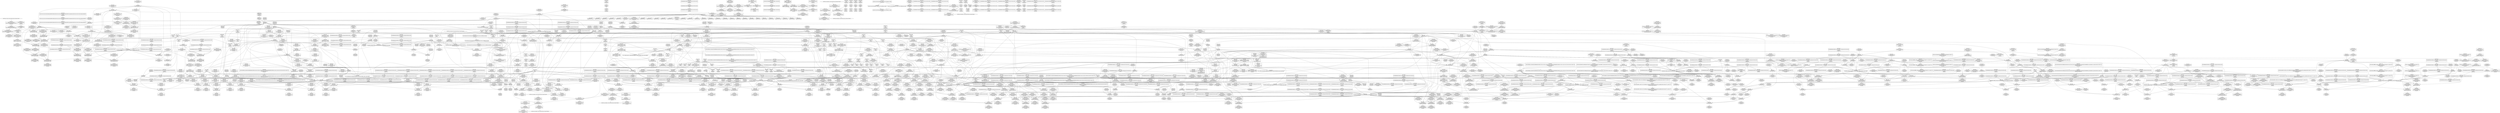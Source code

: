 digraph {
	CE0x42ca410 [shape=record,shape=Mrecord,label="{CE0x42ca410|selinux_task_setioprio:tmp9|security/selinux/hooks.c,3611|*SummSink*}"]
	CE0x42e50b0 [shape=record,shape=Mrecord,label="{CE0x42e50b0|_ret_i32_%call7,_!dbg_!27749|security/selinux/hooks.c,210}"]
	CE0x42e6cd0 [shape=record,shape=Mrecord,label="{CE0x42e6cd0|i64*_getelementptr_inbounds_(_6_x_i64_,_6_x_i64_*___llvm_gcov_ctr284,_i64_0,_i64_4)|*Constant*|*SummSink*}"]
	CE0x432d370 [shape=record,shape=Mrecord,label="{CE0x432d370|__rcu_read_unlock:tmp2|*SummSource*}"]
	CE0x42dcfe0 [shape=record,shape=Mrecord,label="{CE0x42dcfe0|selinux_task_setioprio:tmp4|security/selinux/hooks.c,3608|*SummSink*}"]
	CE0x43129e0 [shape=record,shape=Mrecord,label="{CE0x43129e0|task_sid:tmp6|security/selinux/hooks.c,208|*SummSource*}"]
	CE0x42cc330 [shape=record,shape=Mrecord,label="{CE0x42cc330|i64_1|*Constant*}"]
	CE0x42c93e0 [shape=record,shape=Mrecord,label="{CE0x42c93e0|current_has_perm:tsk|Function::current_has_perm&Arg::tsk::}"]
	CE0x4336e30 [shape=record,shape=Mrecord,label="{CE0x4336e30|rcu_read_lock:tmp5|include/linux/rcupdate.h,882}"]
	CE0x437f9e0 [shape=record,shape=Mrecord,label="{CE0x437f9e0|rcu_read_unlock:tmp6|include/linux/rcupdate.h,933|*SummSink*}"]
	CE0x42d67b0 [shape=record,shape=Mrecord,label="{CE0x42d67b0|cred_sid:cred|Function::cred_sid&Arg::cred::|*SummSource*}"]
	CE0x42dd9c0 [shape=record,shape=Mrecord,label="{CE0x42dd9c0|i64_0|*Constant*}"]
	CE0x42e97c0 [shape=record,shape=Mrecord,label="{CE0x42e97c0|i64_4|*Constant*|*SummSink*}"]
	CE0x4355440 [shape=record,shape=Mrecord,label="{CE0x4355440|rcu_read_lock:land.lhs.true2|*SummSink*}"]
	CE0x42e9930 [shape=record,shape=Mrecord,label="{CE0x42e9930|current_sid:tmp10|security/selinux/hooks.c,218}"]
	CE0x43339c0 [shape=record,shape=Mrecord,label="{CE0x43339c0|_call_void_mcount()_#3|*SummSource*}"]
	CE0x433af60 [shape=record,shape=Mrecord,label="{CE0x433af60|rcu_lock_acquire:entry}"]
	CE0x430f2b0 [shape=record,shape=Mrecord,label="{CE0x430f2b0|current_sid:tmp21|security/selinux/hooks.c,218}"]
	CE0x434d850 [shape=record,shape=Mrecord,label="{CE0x434d850|__rcu_read_lock:tmp2}"]
	CE0x430ad60 [shape=record,shape=Mrecord,label="{CE0x430ad60|i32_218|*Constant*|*SummSink*}"]
	CE0x4373db0 [shape=record,shape=Mrecord,label="{CE0x4373db0|cred_sid:bb}"]
	CE0x4308ef0 [shape=record,shape=Mrecord,label="{CE0x4308ef0|task_sid:tmp5|security/selinux/hooks.c,208|*SummSource*}"]
	CE0x42eecc0 [shape=record,shape=Mrecord,label="{CE0x42eecc0|current_sid:tmp8|security/selinux/hooks.c,218|*SummSink*}"]
	CE0x4351f10 [shape=record,shape=Mrecord,label="{CE0x4351f10|i64*_getelementptr_inbounds_(_2_x_i64_,_2_x_i64_*___llvm_gcov_ctr98,_i64_0,_i64_0)|*Constant*|*SummSource*}"]
	CE0x4373180 [shape=record,shape=Mrecord,label="{CE0x4373180|i64*_getelementptr_inbounds_(_11_x_i64_,_11_x_i64_*___llvm_gcov_ctr127,_i64_0,_i64_10)|*Constant*|*SummSink*}"]
	CE0x42da050 [shape=record,shape=Mrecord,label="{CE0x42da050|current_sid:tmp3}"]
	CE0x43adb80 [shape=record,shape=Mrecord,label="{CE0x43adb80|rcu_lock_release:__here|*SummSink*}"]
	CE0x43551b0 [shape=record,shape=Mrecord,label="{CE0x43551b0|get_current:tmp2|*SummSink*}"]
	CE0x4366640 [shape=record,shape=Mrecord,label="{CE0x4366640|rcu_read_unlock:tmp15|include/linux/rcupdate.h,933|*SummSink*}"]
	CE0x4373e20 [shape=record,shape=Mrecord,label="{CE0x4373e20|cred_sid:bb|*SummSource*}"]
	CE0x4364cd0 [shape=record,shape=Mrecord,label="{CE0x4364cd0|__rcu_read_lock:tmp6|include/linux/rcupdate.h,240|*SummSource*}"]
	CE0x42d3220 [shape=record,shape=Mrecord,label="{CE0x42d3220|i64*_getelementptr_inbounds_(_4_x_i64_,_4_x_i64_*___llvm_gcov_ctr133,_i64_0,_i64_3)|*Constant*|*SummSource*}"]
	CE0x436ef40 [shape=record,shape=Mrecord,label="{CE0x436ef40|_call_void_asm_sideeffect_,_memory_,_dirflag_,_fpsr_,_flags_()_#3,_!dbg_!27714,_!srcloc_!27715|include/linux/rcupdate.h,239|*SummSink*}"]
	CE0x4307f50 [shape=record,shape=Mrecord,label="{CE0x4307f50|task_sid:tmp3|*SummSink*}"]
	CE0x4307020 [shape=record,shape=Mrecord,label="{CE0x4307020|current_sid:tmp}"]
	CE0x430cd00 [shape=record,shape=Mrecord,label="{CE0x430cd00|i8*_getelementptr_inbounds_(_25_x_i8_,_25_x_i8_*_.str3,_i32_0,_i32_0)|*Constant*|*SummSink*}"]
	CE0x4306cd0 [shape=record,shape=Mrecord,label="{CE0x4306cd0|task_sid:real_cred|security/selinux/hooks.c,208|*SummSource*}"]
	CE0x43f6490 [shape=record,shape=Mrecord,label="{CE0x43f6490|__preempt_count_add:tmp2|*SummSink*}"]
	CE0x42eb180 [shape=record,shape=Mrecord,label="{CE0x42eb180|current_sid:land.lhs.true|*SummSource*}"]
	CE0x43ea0c0 [shape=record,shape=Mrecord,label="{CE0x43ea0c0|__preempt_count_add:tmp3|*SummSink*}"]
	CE0x435a560 [shape=record,shape=Mrecord,label="{CE0x435a560|i64*_getelementptr_inbounds_(_4_x_i64_,_4_x_i64_*___llvm_gcov_ctr128,_i64_0,_i64_2)|*Constant*|*SummSink*}"]
	CE0x4323380 [shape=record,shape=Mrecord,label="{CE0x4323380|_call_void___rcu_read_lock()_#10,_!dbg_!27710|include/linux/rcupdate.h,879|*SummSink*}"]
	CE0x4352e00 [shape=record,shape=Mrecord,label="{CE0x4352e00|_ret_void,_!dbg_!27719|./arch/x86/include/asm/preempt.h,73}"]
	CE0x43437b0 [shape=record,shape=Mrecord,label="{CE0x43437b0|_ret_void,_!dbg_!27717|include/linux/rcupdate.h,424}"]
	CE0x42f5570 [shape=record,shape=Mrecord,label="{CE0x42f5570|VOIDTB_TE:_CE_52,56_}"]
	CE0x436dd90 [shape=record,shape=Mrecord,label="{CE0x436dd90|i64*_getelementptr_inbounds_(_4_x_i64_,_4_x_i64_*___llvm_gcov_ctr128,_i64_0,_i64_0)|*Constant*}"]
	CE0x43656d0 [shape=record,shape=Mrecord,label="{CE0x43656d0|rcu_lock_acquire:__here}"]
	CE0x436a0e0 [shape=record,shape=Mrecord,label="{CE0x436a0e0|rcu_read_unlock:if.then|*SummSink*}"]
	CE0x42ee7f0 [shape=record,shape=Mrecord,label="{CE0x42ee7f0|current_sid:tmp8|security/selinux/hooks.c,218}"]
	CE0x435c420 [shape=record,shape=Mrecord,label="{CE0x435c420|_call_void_asm_sideeffect_,_memory_,_dirflag_,_fpsr_,_flags_()_#3,_!dbg_!27711,_!srcloc_!27714|include/linux/rcupdate.h,244|*SummSource*}"]
	CE0x43589e0 [shape=record,shape=Mrecord,label="{CE0x43589e0|rcu_lock_acquire:map|Function::rcu_lock_acquire&Arg::map::|*SummSource*}"]
	CE0x43bfd10 [shape=record,shape=Mrecord,label="{CE0x43bfd10|__rcu_read_lock:tmp|*SummSource*}"]
	CE0x42d35e0 [shape=record,shape=Mrecord,label="{CE0x42d35e0|rcu_lock_release:tmp7}"]
	CE0x42c5450 [shape=record,shape=Mrecord,label="{CE0x42c5450|i64*_getelementptr_inbounds_(_13_x_i64_,_13_x_i64_*___llvm_gcov_ctr126,_i64_0,_i64_1)|*Constant*|*SummSink*}"]
	CE0x4307ae0 [shape=record,shape=Mrecord,label="{CE0x4307ae0|GLOBAL:__llvm_gcov_ctr125|Global_var:__llvm_gcov_ctr125|*SummSink*}"]
	CE0x433ae30 [shape=record,shape=Mrecord,label="{CE0x433ae30|_call_void_rcu_lock_acquire(%struct.lockdep_map*_rcu_lock_map)_#10,_!dbg_!27711|include/linux/rcupdate.h,881|*SummSink*}"]
	CE0x4358b60 [shape=record,shape=Mrecord,label="{CE0x4358b60|rcu_lock_acquire:map|Function::rcu_lock_acquire&Arg::map::|*SummSink*}"]
	CE0x430f560 [shape=record,shape=Mrecord,label="{CE0x430f560|i32_22|*Constant*}"]
	CE0x430fbb0 [shape=record,shape=Mrecord,label="{CE0x430fbb0|current_sid:security|security/selinux/hooks.c,218|*SummSource*}"]
	CE0x4332760 [shape=record,shape=Mrecord,label="{CE0x4332760|task_sid:if.then|*SummSink*}"]
	CE0x433f470 [shape=record,shape=Mrecord,label="{CE0x433f470|rcu_read_unlock:tmp20|include/linux/rcupdate.h,933}"]
	CE0x4326200 [shape=record,shape=Mrecord,label="{CE0x4326200|get_current:tmp3}"]
	CE0x43f8160 [shape=record,shape=Mrecord,label="{CE0x43f8160|__preempt_count_sub:do.body|*SummSource*}"]
	CE0x432fbf0 [shape=record,shape=Mrecord,label="{CE0x432fbf0|i64*_getelementptr_inbounds_(_2_x_i64_,_2_x_i64_*___llvm_gcov_ctr131,_i64_0,_i64_1)|*Constant*|*SummSink*}"]
	CE0x42b4900 [shape=record,shape=Mrecord,label="{CE0x42b4900|current_has_perm:call1|security/selinux/hooks.c,1543|*SummSink*}"]
	CE0x43bf300 [shape=record,shape=Mrecord,label="{CE0x43bf300|_ret_void,_!dbg_!27720|./arch/x86/include/asm/preempt.h,78|*SummSink*}"]
	CE0x430cf60 [shape=record,shape=Mrecord,label="{CE0x430cf60|GLOBAL:lockdep_rcu_suspicious|*Constant*|*SummSource*}"]
	CE0x42bad20 [shape=record,shape=Mrecord,label="{CE0x42bad20|selinux_task_setioprio:call1|security/selinux/hooks.c,3611|*SummSink*}"]
	CE0x42c1830 [shape=record,shape=Mrecord,label="{CE0x42c1830|current_sid:if.then|*SummSource*}"]
	CE0x4369e30 [shape=record,shape=Mrecord,label="{CE0x4369e30|GLOBAL:__preempt_count_add|*Constant*|*SummSource*}"]
	CE0x432e410 [shape=record,shape=Mrecord,label="{CE0x432e410|task_sid:tmp27|security/selinux/hooks.c,208|*SummSink*}"]
	CE0x43c4b50 [shape=record,shape=Mrecord,label="{CE0x43c4b50|i64_ptrtoint_(i8*_blockaddress(_rcu_lock_release,_%__here)_to_i64)|*Constant*|*SummSource*}"]
	CE0x43c5b90 [shape=record,shape=Mrecord,label="{CE0x43c5b90|rcu_lock_release:tmp}"]
	CE0x42e4ac0 [shape=record,shape=Mrecord,label="{CE0x42e4ac0|task_sid:entry|*SummSource*}"]
	CE0x43123d0 [shape=record,shape=Mrecord,label="{CE0x43123d0|current_sid:tmp24|security/selinux/hooks.c,220|*SummSink*}"]
	CE0x42db890 [shape=record,shape=Mrecord,label="{CE0x42db890|selinux_task_setioprio:bb}"]
	CE0x4312cd0 [shape=record,shape=Mrecord,label="{CE0x4312cd0|task_sid:tmp7|security/selinux/hooks.c,208|*SummSource*}"]
	CE0x42c3b10 [shape=record,shape=Mrecord,label="{CE0x42c3b10|selinux_task_setioprio:tmp7|security/selinux/hooks.c,3609}"]
	CE0x434c840 [shape=record,shape=Mrecord,label="{CE0x434c840|__preempt_count_add:do.end}"]
	CE0x4365a10 [shape=record,shape=Mrecord,label="{CE0x4365a10|rcu_read_unlock:tmp1|*SummSink*}"]
	CE0x43cba00 [shape=record,shape=Mrecord,label="{CE0x43cba00|GLOBAL:__preempt_count|Global_var:__preempt_count}"]
	CE0x42ef710 [shape=record,shape=Mrecord,label="{CE0x42ef710|rcu_read_lock:tmp12|include/linux/rcupdate.h,882|*SummSink*}"]
	CE0x43232a0 [shape=record,shape=Mrecord,label="{CE0x43232a0|_call_void___rcu_read_lock()_#10,_!dbg_!27710|include/linux/rcupdate.h,879|*SummSource*}"]
	CE0x42ed0b0 [shape=record,shape=Mrecord,label="{CE0x42ed0b0|current_sid:tmp14|security/selinux/hooks.c,218|*SummSink*}"]
	CE0x433fe90 [shape=record,shape=Mrecord,label="{CE0x433fe90|task_sid:tmp21|security/selinux/hooks.c,208}"]
	CE0x42d1570 [shape=record,shape=Mrecord,label="{CE0x42d1570|%struct.common_audit_data*_null|*Constant*|*SummSink*}"]
	CE0x4341900 [shape=record,shape=Mrecord,label="{CE0x4341900|rcu_read_unlock:tmp21|include/linux/rcupdate.h,935|*SummSink*}"]
	CE0x4364210 [shape=record,shape=Mrecord,label="{CE0x4364210|rcu_lock_acquire:tmp3}"]
	CE0x42e9b80 [shape=record,shape=Mrecord,label="{CE0x42e9b80|current_sid:tmp9|security/selinux/hooks.c,218}"]
	CE0x42ce3d0 [shape=record,shape=Mrecord,label="{CE0x42ce3d0|_ret_i32_%retval.0,_!dbg_!27723|security/selinux/hooks.c,3612|*SummSink*}"]
	CE0x42c6050 [shape=record,shape=Mrecord,label="{CE0x42c6050|i64*_getelementptr_inbounds_(_13_x_i64_,_13_x_i64_*___llvm_gcov_ctr126,_i64_0,_i64_0)|*Constant*|*SummSink*}"]
	CE0x43675f0 [shape=record,shape=Mrecord,label="{CE0x43675f0|rcu_read_unlock:tmp12|include/linux/rcupdate.h,933}"]
	CE0x434fdf0 [shape=record,shape=Mrecord,label="{CE0x434fdf0|rcu_lock_release:tmp6|*SummSource*}"]
	CE0x4321a70 [shape=record,shape=Mrecord,label="{CE0x4321a70|task_sid:tmp12|security/selinux/hooks.c,208|*SummSink*}"]
	CE0x42d6af0 [shape=record,shape=Mrecord,label="{CE0x42d6af0|i64*_getelementptr_inbounds_(_11_x_i64_,_11_x_i64_*___llvm_gcov_ctr125,_i64_0,_i64_6)|*Constant*}"]
	CE0x42ef590 [shape=record,shape=Mrecord,label="{CE0x42ef590|rcu_read_lock:tmp12|include/linux/rcupdate.h,882|*SummSource*}"]
	CE0x42d6320 [shape=record,shape=Mrecord,label="{CE0x42d6320|cred_sid:entry|*SummSource*}"]
	CE0x430b5b0 [shape=record,shape=Mrecord,label="{CE0x430b5b0|get_current:tmp1}"]
	CE0x43de1d0 [shape=record,shape=Mrecord,label="{CE0x43de1d0|__preempt_count_sub:tmp2|*SummSource*}"]
	CE0x431f8c0 [shape=record,shape=Mrecord,label="{CE0x431f8c0|rcu_read_lock:entry|*SummSource*}"]
	CE0x43c6ba0 [shape=record,shape=Mrecord,label="{CE0x43c6ba0|GLOBAL:__preempt_count|Global_var:__preempt_count}"]
	CE0x42d5d80 [shape=record,shape=Mrecord,label="{CE0x42d5d80|GLOBAL:cred_sid|*Constant*|*SummSource*}"]
	CE0x43eb090 [shape=record,shape=Mrecord,label="{CE0x43eb090|__preempt_count_add:tmp4|./arch/x86/include/asm/preempt.h,72}"]
	CE0x4402730 [shape=record,shape=Mrecord,label="{CE0x4402730|_call_void_mcount()_#3|*SummSource*}"]
	CE0x42bc0f0 [shape=record,shape=Mrecord,label="{CE0x42bc0f0|selinux_task_setioprio:p|Function::selinux_task_setioprio&Arg::p::|*SummSource*}"]
	CE0x42ca190 [shape=record,shape=Mrecord,label="{CE0x42ca190|selinux_task_setioprio:tmp9|security/selinux/hooks.c,3611}"]
	CE0x43451c0 [shape=record,shape=Mrecord,label="{CE0x43451c0|__rcu_read_lock:do.end|*SummSource*}"]
	CE0x42e54a0 [shape=record,shape=Mrecord,label="{CE0x42e54a0|current_sid:tmp17|security/selinux/hooks.c,218}"]
	CE0x43345f0 [shape=record,shape=Mrecord,label="{CE0x43345f0|rcu_read_lock:tmp7|include/linux/rcupdate.h,882|*SummSink*}"]
	CE0x42e2fe0 [shape=record,shape=Mrecord,label="{CE0x42e2fe0|selinux_task_setioprio:call|security/selinux/hooks.c,3607|*SummSink*}"]
	CE0x4320a00 [shape=record,shape=Mrecord,label="{CE0x4320a00|task_sid:bb|*SummSource*}"]
	CE0x43667b0 [shape=record,shape=Mrecord,label="{CE0x43667b0|rcu_read_unlock:tmp16|include/linux/rcupdate.h,933}"]
	CE0x42f2aa0 [shape=record,shape=Mrecord,label="{CE0x42f2aa0|rcu_read_lock:tmp16|include/linux/rcupdate.h,882}"]
	CE0x4361be0 [shape=record,shape=Mrecord,label="{CE0x4361be0|i64_1|*Constant*}"]
	CE0x43094c0 [shape=record,shape=Mrecord,label="{CE0x43094c0|get_current:tmp}"]
	CE0x431f7e0 [shape=record,shape=Mrecord,label="{CE0x431f7e0|GLOBAL:rcu_read_lock|*Constant*|*SummSink*}"]
	CE0x4333380 [shape=record,shape=Mrecord,label="{CE0x4333380|i64*_getelementptr_inbounds_(_13_x_i64_,_13_x_i64_*___llvm_gcov_ctr126,_i64_0,_i64_8)|*Constant*|*SummSource*}"]
	CE0x4302a50 [shape=record,shape=Mrecord,label="{CE0x4302a50|i64_0|*Constant*}"]
	CE0x4336020 [shape=record,shape=Mrecord,label="{CE0x4336020|GLOBAL:rcu_lock_acquire|*Constant*}"]
	CE0x43083d0 [shape=record,shape=Mrecord,label="{CE0x43083d0|i64*_getelementptr_inbounds_(_4_x_i64_,_4_x_i64_*___llvm_gcov_ctr128,_i64_0,_i64_0)|*Constant*|*SummSink*}"]
	CE0x4346ea0 [shape=record,shape=Mrecord,label="{CE0x4346ea0|i64*_getelementptr_inbounds_(_4_x_i64_,_4_x_i64_*___llvm_gcov_ctr128,_i64_0,_i64_0)|*Constant*|*SummSource*}"]
	CE0x42e7ce0 [shape=record,shape=Mrecord,label="{CE0x42e7ce0|current_sid:call4|security/selinux/hooks.c,218}"]
	CE0x42c5e00 [shape=record,shape=Mrecord,label="{CE0x42c5e00|current_has_perm:tmp2|*SummSink*}"]
	CE0x43c3370 [shape=record,shape=Mrecord,label="{CE0x43c3370|__rcu_read_lock:bb}"]
	CE0x4331b20 [shape=record,shape=Mrecord,label="{CE0x4331b20|i64_7|*Constant*|*SummSource*}"]
	CE0x4342130 [shape=record,shape=Mrecord,label="{CE0x4342130|rcu_read_unlock:tmp22|include/linux/rcupdate.h,935|*SummSink*}"]
	CE0x436f400 [shape=record,shape=Mrecord,label="{CE0x436f400|rcu_read_unlock:if.end|*SummSource*}"]
	CE0x43cb700 [shape=record,shape=Mrecord,label="{CE0x43cb700|i64*_getelementptr_inbounds_(_4_x_i64_,_4_x_i64_*___llvm_gcov_ctr135,_i64_0,_i64_3)|*Constant*}"]
	CE0x4383d70 [shape=record,shape=Mrecord,label="{CE0x4383d70|_call_void___preempt_count_sub(i32_1)_#10,_!dbg_!27715|include/linux/rcupdate.h,244}"]
	CE0x42b44b0 [shape=record,shape=Mrecord,label="{CE0x42b44b0|current_sid:entry|*SummSink*}"]
	CE0x43545a0 [shape=record,shape=Mrecord,label="{CE0x43545a0|rcu_read_unlock:tmp2|*SummSource*}"]
	CE0x43ad840 [shape=record,shape=Mrecord,label="{CE0x43ad840|rcu_lock_release:tmp4|include/linux/rcupdate.h,423}"]
	CE0x42dd250 [shape=record,shape=Mrecord,label="{CE0x42dd250|selinux_task_setioprio:tmp2|security/selinux/hooks.c,3608|*SummSink*}"]
	CE0x42d1cc0 [shape=record,shape=Mrecord,label="{CE0x42d1cc0|_ret_i32_%retval.0,_!dbg_!27728|security/selinux/avc.c,775|*SummSink*}"]
	CE0x4311080 [shape=record,shape=Mrecord,label="{CE0x4311080|current_sid:sid|security/selinux/hooks.c,220}"]
	CE0x43517e0 [shape=record,shape=Mrecord,label="{CE0x43517e0|_ret_void,_!dbg_!27735|include/linux/rcupdate.h,938}"]
	CE0x42c1370 [shape=record,shape=Mrecord,label="{CE0x42c1370|_call_void_mcount()_#3|*SummSink*}"]
	CE0x4368500 [shape=record,shape=Mrecord,label="{CE0x4368500|rcu_lock_acquire:tmp1|*SummSource*}"]
	CE0x42e8ce0 [shape=record,shape=Mrecord,label="{CE0x42e8ce0|_ret_%struct.task_struct*_%tmp4,_!dbg_!27714|./arch/x86/include/asm/current.h,14|*SummSink*}"]
	CE0x4351c40 [shape=record,shape=Mrecord,label="{CE0x4351c40|get_current:bb|*SummSource*}"]
	CE0x42d5c40 [shape=record,shape=Mrecord,label="{CE0x42d5c40|task_sid:call7|security/selinux/hooks.c,208|*SummSource*}"]
	CE0x436ce30 [shape=record,shape=Mrecord,label="{CE0x436ce30|rcu_read_unlock:tobool1|include/linux/rcupdate.h,933}"]
	CE0x4324b00 [shape=record,shape=Mrecord,label="{CE0x4324b00|cred_sid:tmp3|*SummSink*}"]
	CE0x4352bd0 [shape=record,shape=Mrecord,label="{CE0x4352bd0|rcu_read_lock:tmp2|*SummSource*}"]
	CE0x42e9a10 [shape=record,shape=Mrecord,label="{CE0x42e9a10|i64_5|*Constant*|*SummSource*}"]
	CE0x42cddc0 [shape=record,shape=Mrecord,label="{CE0x42cddc0|selinux_task_setioprio:tmp11|security/selinux/hooks.c,3612}"]
	CE0x436a920 [shape=record,shape=Mrecord,label="{CE0x436a920|__rcu_read_lock:tmp6|include/linux/rcupdate.h,240|*SummSink*}"]
	CE0x43069a0 [shape=record,shape=Mrecord,label="{CE0x43069a0|i64_3|*Constant*}"]
	CE0x42cabe0 [shape=record,shape=Mrecord,label="{CE0x42cabe0|current_has_perm:perms|Function::current_has_perm&Arg::perms::|*SummSink*}"]
	CE0x42f5500 [shape=record,shape=Mrecord,label="{CE0x42f5500|VOIDTB_TE:_CE_48,52_}"]
	CE0x42e2060 [shape=record,shape=Mrecord,label="{CE0x42e2060|i32_2|*Constant*|*SummSink*}"]
	CE0x440b9d0 [shape=record,shape=Mrecord,label="{CE0x440b9d0|__preempt_count_sub:tmp5|./arch/x86/include/asm/preempt.h,77|*SummSource*}"]
	CE0x4381bc0 [shape=record,shape=Mrecord,label="{CE0x4381bc0|COLLAPSED:_GCMRE___llvm_gcov_ctr132_internal_global_11_x_i64_zeroinitializer:_elem_0:default:}"]
	CE0x4343cf0 [shape=record,shape=Mrecord,label="{CE0x4343cf0|_call_void___rcu_read_unlock()_#10,_!dbg_!27734|include/linux/rcupdate.h,937|*SummSink*}"]
	CE0x437baf0 [shape=record,shape=Mrecord,label="{CE0x437baf0|rcu_read_lock:tmp9|include/linux/rcupdate.h,882|*SummSink*}"]
	CE0x430d5a0 [shape=record,shape=Mrecord,label="{CE0x430d5a0|cred_sid:tmp|*SummSink*}"]
	CE0x433a910 [shape=record,shape=Mrecord,label="{CE0x433a910|i64*_getelementptr_inbounds_(_2_x_i64_,_2_x_i64_*___llvm_gcov_ctr131,_i64_0,_i64_0)|*Constant*|*SummSink*}"]
	CE0x42c1410 [shape=record,shape=Mrecord,label="{CE0x42c1410|current_sid:call|security/selinux/hooks.c,218}"]
	CE0x433f280 [shape=record,shape=Mrecord,label="{CE0x433f280|rcu_read_unlock:tmp19|include/linux/rcupdate.h,933|*SummSink*}"]
	CE0x42f3250 [shape=record,shape=Mrecord,label="{CE0x42f3250|i64*_getelementptr_inbounds_(_11_x_i64_,_11_x_i64_*___llvm_gcov_ctr127,_i64_0,_i64_8)|*Constant*|*SummSource*}"]
	CE0x4331a20 [shape=record,shape=Mrecord,label="{CE0x4331a20|task_sid:tobool4|security/selinux/hooks.c,208|*SummSink*}"]
	CE0x4308b20 [shape=record,shape=Mrecord,label="{CE0x4308b20|current_sid:tmp5|security/selinux/hooks.c,218|*SummSink*}"]
	CE0x3a3afe0 [shape=record,shape=Mrecord,label="{CE0x3a3afe0|2472:_%struct.cred*,_:_CRE:_elem_0:default:}"]
	CE0x42ed3b0 [shape=record,shape=Mrecord,label="{CE0x42ed3b0|i1_true|*Constant*|*SummSource*}"]
	CE0x432dda0 [shape=record,shape=Mrecord,label="{CE0x432dda0|task_sid:tmp26|security/selinux/hooks.c,208|*SummSink*}"]
	CE0x4370c30 [shape=record,shape=Mrecord,label="{CE0x4370c30|i32_883|*Constant*|*SummSink*}"]
	CE0x42e3660 [shape=record,shape=Mrecord,label="{CE0x42e3660|VOIDTB_TE:_CE_128,136_}"]
	CE0x43ea3a0 [shape=record,shape=Mrecord,label="{CE0x43ea3a0|__rcu_read_unlock:tmp4|include/linux/rcupdate.h,244|*SummSource*}"]
	CE0x4324720 [shape=record,shape=Mrecord,label="{CE0x4324720|task_sid:do.end|*SummSink*}"]
	CE0x4382440 [shape=record,shape=Mrecord,label="{CE0x4382440|rcu_lock_release:tmp1}"]
	CE0x42bf4f0 [shape=record,shape=Mrecord,label="{CE0x42bf4f0|current_sid:tmp10|security/selinux/hooks.c,218|*SummSource*}"]
	CE0x4313c90 [shape=record,shape=Mrecord,label="{CE0x4313c90|task_sid:tobool|security/selinux/hooks.c,208}"]
	CE0x43731f0 [shape=record,shape=Mrecord,label="{CE0x43731f0|rcu_read_lock:tmp21|include/linux/rcupdate.h,884|*SummSink*}"]
	CE0x4339ff0 [shape=record,shape=Mrecord,label="{CE0x4339ff0|__rcu_read_lock:tmp5|include/linux/rcupdate.h,239|*SummSource*}"]
	CE0x4323bc0 [shape=record,shape=Mrecord,label="{CE0x4323bc0|__rcu_read_lock:entry}"]
	CE0x43655f0 [shape=record,shape=Mrecord,label="{CE0x43655f0|rcu_lock_acquire:indirectgoto|*SummSink*}"]
	CE0x4382340 [shape=record,shape=Mrecord,label="{CE0x4382340|rcu_lock_release:tmp|*SummSink*}"]
	CE0x42d1c50 [shape=record,shape=Mrecord,label="{CE0x42d1c50|_ret_i32_%retval.0,_!dbg_!27728|security/selinux/avc.c,775|*SummSource*}"]
	CE0x42d1090 [shape=record,shape=Mrecord,label="{CE0x42d1090|avc_has_perm:requested|Function::avc_has_perm&Arg::requested::}"]
	CE0x43399e0 [shape=record,shape=Mrecord,label="{CE0x43399e0|i32_208|*Constant*}"]
	CE0x43786c0 [shape=record,shape=Mrecord,label="{CE0x43786c0|cred_sid:tmp6|security/selinux/hooks.c,197|*SummSource*}"]
	CE0x43300e0 [shape=record,shape=Mrecord,label="{CE0x43300e0|task_sid:tmp13|security/selinux/hooks.c,208}"]
	CE0x42c37e0 [shape=record,shape=Mrecord,label="{CE0x42c37e0|current_has_perm:tsk|Function::current_has_perm&Arg::tsk::|*SummSink*}"]
	CE0x4342c00 [shape=record,shape=Mrecord,label="{CE0x4342c00|GLOBAL:rcu_lock_release|*Constant*|*SummSink*}"]
	CE0x42f53e0 [shape=record,shape=Mrecord,label="{CE0x42f53e0|COLLAPSED:_GCMRE___llvm_gcov_ctr136_internal_global_2_x_i64_zeroinitializer:_elem_0:default:}"]
	CE0x43449d0 [shape=record,shape=Mrecord,label="{CE0x43449d0|_ret_void,_!dbg_!27717|include/linux/rcupdate.h,245|*SummSource*}"]
	CE0x4375060 [shape=record,shape=Mrecord,label="{CE0x4375060|rcu_read_unlock:do.body|*SummSource*}"]
	CE0x42d1ea0 [shape=record,shape=Mrecord,label="{CE0x42d1ea0|current_sid:bb|*SummSource*}"]
	CE0x43ab9a0 [shape=record,shape=Mrecord,label="{CE0x43ab9a0|_call_void_mcount()_#3|*SummSource*}"]
	"CONST[source:1(input),value:2(dynamic)][purpose:{object}][SrcIdx:1]"
	CE0x42f2c50 [shape=record,shape=Mrecord,label="{CE0x42f2c50|rcu_read_lock:tmp16|include/linux/rcupdate.h,882|*SummSource*}"]
	CE0x4370bc0 [shape=record,shape=Mrecord,label="{CE0x4370bc0|i32_883|*Constant*|*SummSource*}"]
	CE0x43247f0 [shape=record,shape=Mrecord,label="{CE0x43247f0|task_sid:do.body}"]
	CE0x4352b60 [shape=record,shape=Mrecord,label="{CE0x4352b60|rcu_read_lock:tmp2}"]
	CE0x42cad00 [shape=record,shape=Mrecord,label="{CE0x42cad00|_ret_i32_%call2,_!dbg_!27718|security/selinux/hooks.c,1544}"]
	CE0x43c2720 [shape=record,shape=Mrecord,label="{CE0x43c2720|__preempt_count_sub:val|Function::__preempt_count_sub&Arg::val::}"]
	CE0x43c5ad0 [shape=record,shape=Mrecord,label="{CE0x43c5ad0|i64*_getelementptr_inbounds_(_4_x_i64_,_4_x_i64_*___llvm_gcov_ctr133,_i64_0,_i64_0)|*Constant*|*SummSink*}"]
	CE0x43c4ff0 [shape=record,shape=Mrecord,label="{CE0x43c4ff0|i64_ptrtoint_(i8*_blockaddress(_rcu_lock_release,_%__here)_to_i64)|*Constant*|*SummSink*}"]
	CE0x4333a30 [shape=record,shape=Mrecord,label="{CE0x4333a30|_call_void_mcount()_#3|*SummSink*}"]
	CE0x4343140 [shape=record,shape=Mrecord,label="{CE0x4343140|rcu_lock_release:map|Function::rcu_lock_release&Arg::map::}"]
	CE0x43395d0 [shape=record,shape=Mrecord,label="{CE0x43395d0|_call_void_lockdep_rcu_suspicious(i8*_getelementptr_inbounds_(_25_x_i8_,_25_x_i8_*_.str3,_i32_0,_i32_0),_i32_208,_i8*_getelementptr_inbounds_(_41_x_i8_,_41_x_i8_*_.str44,_i32_0,_i32_0))_#10,_!dbg_!27732|security/selinux/hooks.c,208|*SummSource*}"]
	CE0x42b5070 [shape=record,shape=Mrecord,label="{CE0x42b5070|current_has_perm:bb|*SummSink*}"]
	CE0x43aca80 [shape=record,shape=Mrecord,label="{CE0x43aca80|_call_void_lock_release(%struct.lockdep_map*_%map,_i32_1,_i64_ptrtoint_(i8*_blockaddress(_rcu_lock_release,_%__here)_to_i64))_#10,_!dbg_!27716|include/linux/rcupdate.h,423|*SummSink*}"]
	CE0x43812e0 [shape=record,shape=Mrecord,label="{CE0x43812e0|_call_void_mcount()_#3|*SummSink*}"]
	CE0x42da740 [shape=record,shape=Mrecord,label="{CE0x42da740|current_sid:tobool1|security/selinux/hooks.c,218|*SummSource*}"]
	CE0x435a1d0 [shape=record,shape=Mrecord,label="{CE0x435a1d0|_ret_void,_!dbg_!27717|include/linux/rcupdate.h,419|*SummSource*}"]
	CE0x43692b0 [shape=record,shape=Mrecord,label="{CE0x43692b0|i64*_getelementptr_inbounds_(_11_x_i64_,_11_x_i64_*___llvm_gcov_ctr132,_i64_0,_i64_1)|*Constant*|*SummSink*}"]
	CE0x4350be0 [shape=record,shape=Mrecord,label="{CE0x4350be0|void_(i32*,_i32,_i32*)*_asm_addl_$1,_%gs:$0_,_*m,ri,*m,_dirflag_,_fpsr_,_flags_}"]
	CE0x42c4360 [shape=record,shape=Mrecord,label="{CE0x42c4360|GLOBAL:current_sid|*Constant*|*SummSource*}"]
	CE0x434bd20 [shape=record,shape=Mrecord,label="{CE0x434bd20|GLOBAL:lock_acquire|*Constant*|*SummSink*}"]
	CE0x4306760 [shape=record,shape=Mrecord,label="{CE0x4306760|current_sid:tobool|security/selinux/hooks.c,218|*SummSource*}"]
	CE0x4367350 [shape=record,shape=Mrecord,label="{CE0x4367350|rcu_read_unlock:tmp11|include/linux/rcupdate.h,933|*SummSource*}"]
	CE0x4314a70 [shape=record,shape=Mrecord,label="{CE0x4314a70|GLOBAL:__llvm_gcov_ctr127|Global_var:__llvm_gcov_ctr127|*SummSource*}"]
	CE0x42e4fe0 [shape=record,shape=Mrecord,label="{CE0x42e4fe0|task_sid:task|Function::task_sid&Arg::task::|*SummSink*}"]
	CE0x43223e0 [shape=record,shape=Mrecord,label="{CE0x43223e0|task_sid:tmp9|security/selinux/hooks.c,208}"]
	CE0x4370890 [shape=record,shape=Mrecord,label="{CE0x4370890|GLOBAL:lockdep_rcu_suspicious|*Constant*}"]
	CE0x4343a10 [shape=record,shape=Mrecord,label="{CE0x4343a10|_ret_void,_!dbg_!27717|include/linux/rcupdate.h,424|*SummSink*}"]
	CE0x4372300 [shape=record,shape=Mrecord,label="{CE0x4372300|rcu_read_lock:tmp19|include/linux/rcupdate.h,882|*SummSink*}"]
	CE0x4333af0 [shape=record,shape=Mrecord,label="{CE0x4333af0|GLOBAL:rcu_read_lock|*Constant*}"]
	CE0x4369500 [shape=record,shape=Mrecord,label="{CE0x4369500|i64*_getelementptr_inbounds_(_4_x_i64_,_4_x_i64_*___llvm_gcov_ctr133,_i64_0,_i64_2)|*Constant*|*SummSource*}"]
	CE0x434bef0 [shape=record,shape=Mrecord,label="{CE0x434bef0|i32_2|*Constant*}"]
	CE0x436b390 [shape=record,shape=Mrecord,label="{CE0x436b390|rcu_read_unlock:tmp8|include/linux/rcupdate.h,933}"]
	CE0x43228b0 [shape=record,shape=Mrecord,label="{CE0x43228b0|GLOBAL:rcu_read_lock.__warned|Global_var:rcu_read_lock.__warned|*SummSource*}"]
	CE0x436b970 [shape=record,shape=Mrecord,label="{CE0x436b970|_ret_void,_!dbg_!27719|./arch/x86/include/asm/preempt.h,73|*SummSink*}"]
	CE0x430eea0 [shape=record,shape=Mrecord,label="{CE0x430eea0|current_sid:cred|security/selinux/hooks.c,218|*SummSource*}"]
	CE0x4323ce0 [shape=record,shape=Mrecord,label="{CE0x4323ce0|GLOBAL:__rcu_read_lock|*Constant*|*SummSource*}"]
	CE0x42eb220 [shape=record,shape=Mrecord,label="{CE0x42eb220|current_sid:land.lhs.true|*SummSink*}"]
	CE0x4333280 [shape=record,shape=Mrecord,label="{CE0x4333280|task_sid:tmp17|security/selinux/hooks.c,208|*SummSource*}"]
	CE0x42cc6c0 [shape=record,shape=Mrecord,label="{CE0x42cc6c0|VOIDTB_TE:_CE_24,28_}"]
	CE0x4314350 [shape=record,shape=Mrecord,label="{CE0x4314350|task_sid:tmp4|*LoadInst*|security/selinux/hooks.c,208|*SummSource*}"]
	CE0x42f5610 [shape=record,shape=Mrecord,label="{CE0x42f5610|VOIDTB_TE:_CE_56,64_}"]
	CE0x436f4c0 [shape=record,shape=Mrecord,label="{CE0x436f4c0|rcu_read_unlock:if.end|*SummSink*}"]
	CE0x4355070 [shape=record,shape=Mrecord,label="{CE0x4355070|rcu_read_lock:if.then|*SummSink*}"]
	CE0x42d1500 [shape=record,shape=Mrecord,label="{CE0x42d1500|%struct.common_audit_data*_null|*Constant*|*SummSource*}"]
	CE0x436f060 [shape=record,shape=Mrecord,label="{CE0x436f060|i64*_getelementptr_inbounds_(_4_x_i64_,_4_x_i64_*___llvm_gcov_ctr128,_i64_0,_i64_3)|*Constant*}"]
	CE0x43646f0 [shape=record,shape=Mrecord,label="{CE0x43646f0|rcu_read_unlock:tmp3}"]
	CE0x42efb90 [shape=record,shape=Mrecord,label="{CE0x42efb90|rcu_read_lock:call3|include/linux/rcupdate.h,882|*SummSource*}"]
	CE0x434ce20 [shape=record,shape=Mrecord,label="{CE0x434ce20|__preempt_count_add:tmp3|*SummSource*}"]
	CE0x4303970 [shape=record,shape=Mrecord,label="{CE0x4303970|%struct.task_struct*_(%struct.task_struct**)*_asm_movq_%gs:$_1:P_,$0_,_r,im,_dirflag_,_fpsr_,_flags_|*SummSource*}"]
	CE0x42cf2b0 [shape=record,shape=Mrecord,label="{CE0x42cf2b0|selinux_task_setioprio:tmp8|security/selinux/hooks.c,3611|*SummSink*}"]
	CE0x43ad5f0 [shape=record,shape=Mrecord,label="{CE0x43ad5f0|i64*_getelementptr_inbounds_(_4_x_i64_,_4_x_i64_*___llvm_gcov_ctr133,_i64_0,_i64_2)|*Constant*|*SummSink*}"]
	CE0x42d0100 [shape=record,shape=Mrecord,label="{CE0x42d0100|VOIDTB_TE:_CE_40,44_}"]
	CE0x4402830 [shape=record,shape=Mrecord,label="{CE0x4402830|_call_void_mcount()_#3|*SummSink*}"]
	CE0x42e4820 [shape=record,shape=Mrecord,label="{CE0x42e4820|GLOBAL:task_sid|*Constant*|*SummSink*}"]
	CE0x430e2b0 [shape=record,shape=Mrecord,label="{CE0x430e2b0|task_sid:do.end6}"]
	CE0x43894b0 [shape=record,shape=Mrecord,label="{CE0x43894b0|rcu_read_unlock:tmp18|include/linux/rcupdate.h,933|*SummSource*}"]
	CE0x436e990 [shape=record,shape=Mrecord,label="{CE0x436e990|__preempt_count_add:entry|*SummSink*}"]
	CE0x4356890 [shape=record,shape=Mrecord,label="{CE0x4356890|_call_void___preempt_count_add(i32_1)_#10,_!dbg_!27711|include/linux/rcupdate.h,239}"]
	CE0x4313f50 [shape=record,shape=Mrecord,label="{CE0x4313f50|cred_sid:tmp2|*SummSink*}"]
	CE0x42e4620 [shape=record,shape=Mrecord,label="{CE0x42e4620|current_has_perm:call1|security/selinux/hooks.c,1543|*SummSource*}"]
	CE0x435a990 [shape=record,shape=Mrecord,label="{CE0x435a990|rcu_read_lock:tmp4|include/linux/rcupdate.h,882|*SummSink*}"]
	CE0x43c3f40 [shape=record,shape=Mrecord,label="{CE0x43c3f40|rcu_lock_release:indirectgoto|*SummSource*}"]
	CE0x4343570 [shape=record,shape=Mrecord,label="{CE0x4343570|GLOBAL:__rcu_read_unlock|*Constant*}"]
	CE0x42df600 [shape=record,shape=Mrecord,label="{CE0x42df600|VOIDTB_TE:_CE_152,160_}"]
	CE0x437fb50 [shape=record,shape=Mrecord,label="{CE0x437fb50|rcu_read_unlock:tmp7|include/linux/rcupdate.h,933}"]
	CE0x4366510 [shape=record,shape=Mrecord,label="{CE0x4366510|rcu_read_unlock:tmp15|include/linux/rcupdate.h,933|*SummSource*}"]
	CE0x4303230 [shape=record,shape=Mrecord,label="{CE0x4303230|current_sid:tmp10|security/selinux/hooks.c,218|*SummSink*}"]
	CE0x437e5d0 [shape=record,shape=Mrecord,label="{CE0x437e5d0|i64*_getelementptr_inbounds_(_4_x_i64_,_4_x_i64_*___llvm_gcov_ctr130,_i64_0,_i64_1)|*Constant*}"]
	CE0x43e8fd0 [shape=record,shape=Mrecord,label="{CE0x43e8fd0|__preempt_count_sub:sub|./arch/x86/include/asm/preempt.h,77}"]
	CE0x42eb040 [shape=record,shape=Mrecord,label="{CE0x42eb040|task_sid:tmp24|security/selinux/hooks.c,208|*SummSource*}"]
	CE0x43ed380 [shape=record,shape=Mrecord,label="{CE0x43ed380|__preempt_count_add:tmp4|./arch/x86/include/asm/preempt.h,72|*SummSink*}"]
	CE0x42eb0b0 [shape=record,shape=Mrecord,label="{CE0x42eb0b0|task_sid:tmp24|security/selinux/hooks.c,208|*SummSink*}"]
	CE0x430af50 [shape=record,shape=Mrecord,label="{CE0x430af50|i8*_getelementptr_inbounds_(_45_x_i8_,_45_x_i8_*_.str12,_i32_0,_i32_0)|*Constant*}"]
	CE0x436c700 [shape=record,shape=Mrecord,label="{CE0x436c700|_call_void___preempt_count_add(i32_1)_#10,_!dbg_!27711|include/linux/rcupdate.h,239|*SummSink*}"]
	CE0x42c3db0 [shape=record,shape=Mrecord,label="{CE0x42c3db0|selinux_task_setioprio:tmp7|security/selinux/hooks.c,3609|*SummSink*}"]
	CE0x4367b80 [shape=record,shape=Mrecord,label="{CE0x4367b80|_call_void_asm_addl_$1,_%gs:$0_,_*m,ri,*m,_dirflag_,_fpsr_,_flags_(i32*___preempt_count,_i32_%sub,_i32*___preempt_count)_#3,_!dbg_!27717,_!srcloc_!27718|./arch/x86/include/asm/preempt.h,77|*SummSource*}"]
	CE0x433fe20 [shape=record,shape=Mrecord,label="{CE0x433fe20|task_sid:tmp20|security/selinux/hooks.c,208}"]
	CE0x4333780 [shape=record,shape=Mrecord,label="{CE0x4333780|_call_void_mcount()_#3}"]
	CE0x42dd130 [shape=record,shape=Mrecord,label="{CE0x42dd130|selinux_task_setioprio:tmp5|security/selinux/hooks.c,3608}"]
	CE0x436b1d0 [shape=record,shape=Mrecord,label="{CE0x436b1d0|i64*_getelementptr_inbounds_(_4_x_i64_,_4_x_i64_*___llvm_gcov_ctr133,_i64_0,_i64_1)|*Constant*|*SummSink*}"]
	CE0x4352c40 [shape=record,shape=Mrecord,label="{CE0x4352c40|rcu_read_lock:tmp2|*SummSink*}"]
	CE0x42f0660 [shape=record,shape=Mrecord,label="{CE0x42f0660|current_sid:tmp18|security/selinux/hooks.c,218|*SummSink*}"]
	CE0x42c3c20 [shape=record,shape=Mrecord,label="{CE0x42c3c20|selinux_task_setioprio:tmp7|security/selinux/hooks.c,3609|*SummSource*}"]
	CE0x42ee9b0 [shape=record,shape=Mrecord,label="{CE0x42ee9b0|current_sid:tmp8|security/selinux/hooks.c,218|*SummSource*}"]
	CE0x433f930 [shape=record,shape=Mrecord,label="{CE0x433f930|rcu_read_unlock:tmp21|include/linux/rcupdate.h,935}"]
	CE0x42e17b0 [shape=record,shape=Mrecord,label="{CE0x42e17b0|_call_void_lockdep_rcu_suspicious(i8*_getelementptr_inbounds_(_25_x_i8_,_25_x_i8_*_.str3,_i32_0,_i32_0),_i32_208,_i8*_getelementptr_inbounds_(_41_x_i8_,_41_x_i8_*_.str44,_i32_0,_i32_0))_#10,_!dbg_!27732|security/selinux/hooks.c,208}"]
	CE0x42ca870 [shape=record,shape=Mrecord,label="{CE0x42ca870|selinux_task_setioprio:tmp1}"]
	CE0x4305ce0 [shape=record,shape=Mrecord,label="{CE0x4305ce0|current_sid:if.end}"]
	CE0x4360450 [shape=record,shape=Mrecord,label="{CE0x4360450|__preempt_count_sub:do.end|*SummSink*}"]
	CE0x4334df0 [shape=record,shape=Mrecord,label="{CE0x4334df0|task_sid:tmp15|security/selinux/hooks.c,208|*SummSource*}"]
	CE0x4326590 [shape=record,shape=Mrecord,label="{CE0x4326590|task_sid:if.end}"]
	CE0x4325d50 [shape=record,shape=Mrecord,label="{CE0x4325d50|i32_208|*Constant*|*SummSource*}"]
	CE0x4356c60 [shape=record,shape=Mrecord,label="{CE0x4356c60|__rcu_read_unlock:tmp7|include/linux/rcupdate.h,245}"]
	CE0x42df6d0 [shape=record,shape=Mrecord,label="{CE0x42df6d0|VOIDTB_TE:_CE_160,168_}"]
	CE0x42ca750 [shape=record,shape=Mrecord,label="{CE0x42ca750|i64_1|*Constant*|*SummSink*}"]
	CE0x4313b30 [shape=record,shape=Mrecord,label="{CE0x4313b30|task_sid:call|security/selinux/hooks.c,208|*SummSource*}"]
	CE0x436b900 [shape=record,shape=Mrecord,label="{CE0x436b900|_ret_void,_!dbg_!27719|./arch/x86/include/asm/preempt.h,73|*SummSource*}"]
	CE0x43b1640 [shape=record,shape=Mrecord,label="{CE0x43b1640|GLOBAL:__preempt_count_sub|*Constant*|*SummSink*}"]
	CE0x43385f0 [shape=record,shape=Mrecord,label="{CE0x43385f0|i8*_getelementptr_inbounds_(_41_x_i8_,_41_x_i8_*_.str44,_i32_0,_i32_0)|*Constant*|*SummSink*}"]
	CE0x42cc990 [shape=record,shape=Mrecord,label="{CE0x42cc990|i64*_getelementptr_inbounds_(_6_x_i64_,_6_x_i64_*___llvm_gcov_ctr284,_i64_0,_i64_0)|*Constant*}"]
	CE0x43bfca0 [shape=record,shape=Mrecord,label="{CE0x43bfca0|__rcu_read_unlock:tmp}"]
	CE0x42c8230 [shape=record,shape=Mrecord,label="{CE0x42c8230|current_sid:call|security/selinux/hooks.c,218|*SummSource*}"]
	CE0x43cab10 [shape=record,shape=Mrecord,label="{CE0x43cab10|__preempt_count_add:bb|*SummSource*}"]
	CE0x43ac570 [shape=record,shape=Mrecord,label="{CE0x43ac570|rcu_lock_release:tmp5|include/linux/rcupdate.h,423|*SummSink*}"]
	CE0x42c2220 [shape=record,shape=Mrecord,label="{CE0x42c2220|i64*_getelementptr_inbounds_(_11_x_i64_,_11_x_i64_*___llvm_gcov_ctr125,_i64_0,_i64_1)|*Constant*}"]
	CE0x436da00 [shape=record,shape=Mrecord,label="{CE0x436da00|rcu_read_unlock:tmp4|include/linux/rcupdate.h,933|*SummSink*}"]
	CE0x435ede0 [shape=record,shape=Mrecord,label="{CE0x435ede0|__preempt_count_sub:tmp7|./arch/x86/include/asm/preempt.h,78|*SummSource*}"]
	CE0x435ec20 [shape=record,shape=Mrecord,label="{CE0x435ec20|__preempt_count_sub:tmp7|./arch/x86/include/asm/preempt.h,78}"]
	CE0x434b7c0 [shape=record,shape=Mrecord,label="{CE0x434b7c0|rcu_lock_release:tmp5|include/linux/rcupdate.h,423|*SummSource*}"]
	CE0x4350e90 [shape=record,shape=Mrecord,label="{CE0x4350e90|__rcu_read_lock:tmp1|*SummSource*}"]
	CE0x4305790 [shape=record,shape=Mrecord,label="{CE0x4305790|current_sid:do.body|*SummSink*}"]
	CE0x4322370 [shape=record,shape=Mrecord,label="{CE0x4322370|task_sid:tmp8|security/selinux/hooks.c,208|*SummSink*}"]
	CE0x430dd10 [shape=record,shape=Mrecord,label="{CE0x430dd10|current_sid:tmp1|*SummSource*}"]
	CE0x4310580 [shape=record,shape=Mrecord,label="{CE0x4310580|current_sid:tmp23|security/selinux/hooks.c,218|*SummSource*}"]
	CE0x43269e0 [shape=record,shape=Mrecord,label="{CE0x43269e0|task_sid:tmp25|security/selinux/hooks.c,208|*SummSource*}"]
	CE0x4372770 [shape=record,shape=Mrecord,label="{CE0x4372770|rcu_read_lock:tmp20|include/linux/rcupdate.h,882|*SummSink*}"]
	CE0x4326840 [shape=record,shape=Mrecord,label="{CE0x4326840|task_sid:tmp26|security/selinux/hooks.c,208}"]
	CE0x42c66e0 [shape=record,shape=Mrecord,label="{CE0x42c66e0|current_sid:tmp7|security/selinux/hooks.c,218|*SummSource*}"]
	CE0x4322630 [shape=record,shape=Mrecord,label="{CE0x4322630|GLOBAL:rcu_read_lock.__warned|Global_var:rcu_read_lock.__warned}"]
	CE0x43ab010 [shape=record,shape=Mrecord,label="{CE0x43ab010|i32_0|*Constant*}"]
	CE0x430a040 [shape=record,shape=Mrecord,label="{CE0x430a040|current_sid:tmp15|security/selinux/hooks.c,218|*SummSink*}"]
	CE0x4324940 [shape=record,shape=Mrecord,label="{CE0x4324940|cred_sid:tmp3}"]
	CE0x4324c00 [shape=record,shape=Mrecord,label="{CE0x4324c00|_call_void_mcount()_#3}"]
	CE0x4303840 [shape=record,shape=Mrecord,label="{CE0x4303840|current_sid:tmp12|security/selinux/hooks.c,218}"]
	"CONST[source:0(mediator),value:2(dynamic)][purpose:{object}][SnkIdx:2]"
	CE0x434fe60 [shape=record,shape=Mrecord,label="{CE0x434fe60|rcu_lock_release:tmp6|*SummSink*}"]
	CE0x4310e40 [shape=record,shape=Mrecord,label="{CE0x4310e40|i32_1|*Constant*|*SummSource*}"]
	CE0x43ae620 [shape=record,shape=Mrecord,label="{CE0x43ae620|i8*_undef|*Constant*|*SummSource*}"]
	CE0x42d46d0 [shape=record,shape=Mrecord,label="{CE0x42d46d0|__preempt_count_add:tmp|*SummSource*}"]
	CE0x4338e90 [shape=record,shape=Mrecord,label="{CE0x4338e90|task_sid:tmp1|*SummSource*}"]
	CE0x42d8540 [shape=record,shape=Mrecord,label="{CE0x42d8540|avc_has_perm:ssid|Function::avc_has_perm&Arg::ssid::|*SummSink*}"]
	CE0x4354530 [shape=record,shape=Mrecord,label="{CE0x4354530|rcu_read_unlock:tmp2}"]
	CE0x42cf240 [shape=record,shape=Mrecord,label="{CE0x42cf240|selinux_task_setioprio:tmp8|security/selinux/hooks.c,3611|*SummSource*}"]
	CE0x43215f0 [shape=record,shape=Mrecord,label="{CE0x43215f0|_ret_void,_!dbg_!27717|include/linux/rcupdate.h,240}"]
	CE0x433b7f0 [shape=record,shape=Mrecord,label="{CE0x433b7f0|rcu_read_lock:tmp8|include/linux/rcupdate.h,882|*SummSource*}"]
	CE0x4380a10 [shape=record,shape=Mrecord,label="{CE0x4380a10|rcu_read_unlock:tmp9|include/linux/rcupdate.h,933|*SummSink*}"]
	CE0x42e99a0 [shape=record,shape=Mrecord,label="{CE0x42e99a0|i64_5|*Constant*}"]
	CE0x42c7d60 [shape=record,shape=Mrecord,label="{CE0x42c7d60|task_sid:tmp5|security/selinux/hooks.c,208|*SummSink*}"]
	CE0x42be690 [shape=record,shape=Mrecord,label="{CE0x42be690|_ret_i32_%tmp6,_!dbg_!27716|security/selinux/hooks.c,197|*SummSink*}"]
	CE0x42d76f0 [shape=record,shape=Mrecord,label="{CE0x42d76f0|i32_(i32,_i32,_i16,_i32,_%struct.common_audit_data*)*_bitcast_(i32_(i32,_i32,_i16,_i32,_%struct.common_audit_data.495*)*_avc_has_perm_to_i32_(i32,_i32,_i16,_i32,_%struct.common_audit_data*)*)|*Constant*|*SummSource*}"]
	CE0x432f8c0 [shape=record,shape=Mrecord,label="{CE0x432f8c0|task_sid:tobool4|security/selinux/hooks.c,208}"]
	CE0x43580c0 [shape=record,shape=Mrecord,label="{CE0x43580c0|rcu_read_lock:tmp14|include/linux/rcupdate.h,882|*SummSource*}"]
	CE0x436c1d0 [shape=record,shape=Mrecord,label="{CE0x436c1d0|rcu_read_unlock:tmp17|include/linux/rcupdate.h,933|*SummSource*}"]
	CE0x42c3170 [shape=record,shape=Mrecord,label="{CE0x42c3170|selinux_task_setioprio:tobool|security/selinux/hooks.c,3608|*SummSink*}"]
	CE0x42e8c40 [shape=record,shape=Mrecord,label="{CE0x42e8c40|_ret_%struct.task_struct*_%tmp4,_!dbg_!27714|./arch/x86/include/asm/current.h,14}"]
	CE0x435bad0 [shape=record,shape=Mrecord,label="{CE0x435bad0|0:_i8,_:_GCMR_rcu_read_lock.__warned_internal_global_i8_0,_section_.data.unlikely_,_align_1:_elem_0:default:}"]
	CE0x4305900 [shape=record,shape=Mrecord,label="{CE0x4305900|current_sid:land.lhs.true2|*SummSource*}"]
	CE0x42d64b0 [shape=record,shape=Mrecord,label="{CE0x42d64b0|cred_sid:entry|*SummSink*}"]
	CE0x43728e0 [shape=record,shape=Mrecord,label="{CE0x43728e0|rcu_read_lock:tmp21|include/linux/rcupdate.h,884}"]
	CE0x42da370 [shape=record,shape=Mrecord,label="{CE0x42da370|_call_void_mcount()_#3}"]
	CE0x4380660 [shape=record,shape=Mrecord,label="{CE0x4380660|rcu_lock_acquire:tmp4|include/linux/rcupdate.h,418}"]
	CE0x42d8c40 [shape=record,shape=Mrecord,label="{CE0x42d8c40|i16_2|*Constant*|*SummSource*}"]
	CE0x43c17f0 [shape=record,shape=Mrecord,label="{CE0x43c17f0|%struct.lockdep_map*_null|*Constant*}"]
	CE0x4303dc0 [shape=record,shape=Mrecord,label="{CE0x4303dc0|i8_1|*Constant*|*SummSink*}"]
	CE0x42be320 [shape=record,shape=Mrecord,label="{CE0x42be320|_ret_i32_%tmp6,_!dbg_!27716|security/selinux/hooks.c,197}"]
	CE0x43ec400 [shape=record,shape=Mrecord,label="{CE0x43ec400|_call_void_asm_addl_$1,_%gs:$0_,_*m,ri,*m,_dirflag_,_fpsr_,_flags_(i32*___preempt_count,_i32_%sub,_i32*___preempt_count)_#3,_!dbg_!27717,_!srcloc_!27718|./arch/x86/include/asm/preempt.h,77}"]
	CE0x43ae3b0 [shape=record,shape=Mrecord,label="{CE0x43ae3b0|i8*_undef|*Constant*}"]
	CE0x42d6840 [shape=record,shape=Mrecord,label="{CE0x42d6840|current_sid:tmp12|security/selinux/hooks.c,218|*SummSource*}"]
	CE0x42cd860 [shape=record,shape=Mrecord,label="{CE0x42cd860|selinux_task_setioprio:tmp10|security/selinux/hooks.c,3612|*SummSource*}"]
	CE0x4338a70 [shape=record,shape=Mrecord,label="{CE0x4338a70|i64*_getelementptr_inbounds_(_13_x_i64_,_13_x_i64_*___llvm_gcov_ctr126,_i64_0,_i64_9)|*Constant*|*SummSource*}"]
	CE0x4364390 [shape=record,shape=Mrecord,label="{CE0x4364390|rcu_lock_acquire:tmp3|*SummSource*}"]
	CE0x43c49e0 [shape=record,shape=Mrecord,label="{CE0x43c49e0|i64_ptrtoint_(i8*_blockaddress(_rcu_lock_release,_%__here)_to_i64)|*Constant*}"]
	CE0x4374430 [shape=record,shape=Mrecord,label="{CE0x4374430|cred_sid:tmp5|security/selinux/hooks.c,196|*SummSource*}"]
	CE0x436ff60 [shape=record,shape=Mrecord,label="{CE0x436ff60|i8*_getelementptr_inbounds_(_25_x_i8_,_25_x_i8_*_.str45,_i32_0,_i32_0)|*Constant*}"]
	CE0x433adc0 [shape=record,shape=Mrecord,label="{CE0x433adc0|task_sid:tmp14|security/selinux/hooks.c,208|*SummSink*}"]
	CE0x437d750 [shape=record,shape=Mrecord,label="{CE0x437d750|rcu_read_unlock:tmp12|include/linux/rcupdate.h,933|*SummSource*}"]
	CE0x43806d0 [shape=record,shape=Mrecord,label="{CE0x43806d0|rcu_lock_acquire:tmp4|include/linux/rcupdate.h,418|*SummSource*}"]
	CE0x436eb30 [shape=record,shape=Mrecord,label="{CE0x436eb30|rcu_read_unlock:call|include/linux/rcupdate.h,933|*SummSource*}"]
	CE0x43335d0 [shape=record,shape=Mrecord,label="{CE0x43335d0|task_sid:do.end}"]
	CE0x43eb720 [shape=record,shape=Mrecord,label="{CE0x43eb720|__preempt_count_add:tmp7|./arch/x86/include/asm/preempt.h,73|*SummSource*}"]
	CE0x42d1840 [shape=record,shape=Mrecord,label="{CE0x42d1840|_ret_i32_%retval.0,_!dbg_!27728|security/selinux/avc.c,775}"]
	CE0x4332fd0 [shape=record,shape=Mrecord,label="{CE0x4332fd0|i64*_getelementptr_inbounds_(_13_x_i64_,_13_x_i64_*___llvm_gcov_ctr126,_i64_0,_i64_8)|*Constant*}"]
	"CONST[source:2(external),value:2(dynamic)][purpose:{subject}][SrcIdx:4]"
	CE0x43ed460 [shape=record,shape=Mrecord,label="{CE0x43ed460|i64*_getelementptr_inbounds_(_4_x_i64_,_4_x_i64_*___llvm_gcov_ctr129,_i64_0,_i64_2)|*Constant*|*SummSource*}"]
	CE0x43730d0 [shape=record,shape=Mrecord,label="{CE0x43730d0|i64*_getelementptr_inbounds_(_11_x_i64_,_11_x_i64_*___llvm_gcov_ctr127,_i64_0,_i64_10)|*Constant*|*SummSource*}"]
	CE0x4360610 [shape=record,shape=Mrecord,label="{CE0x4360610|__preempt_count_sub:do.body}"]
	CE0x4325570 [shape=record,shape=Mrecord,label="{CE0x4325570|rcu_read_lock:tmp11|include/linux/rcupdate.h,882|*SummSource*}"]
	CE0x435a080 [shape=record,shape=Mrecord,label="{CE0x435a080|_ret_void,_!dbg_!27717|include/linux/rcupdate.h,419}"]
	CE0x432f7c0 [shape=record,shape=Mrecord,label="{CE0x432f7c0|task_sid:tmp13|security/selinux/hooks.c,208|*SummSource*}"]
	CE0x4332f40 [shape=record,shape=Mrecord,label="{CE0x4332f40|task_sid:tmp16|security/selinux/hooks.c,208|*SummSink*}"]
	CE0x43348e0 [shape=record,shape=Mrecord,label="{CE0x43348e0|rcu_read_unlock:do.end}"]
	CE0x42d6590 [shape=record,shape=Mrecord,label="{CE0x42d6590|cred_sid:cred|Function::cred_sid&Arg::cred::}"]
	CE0x437b1a0 [shape=record,shape=Mrecord,label="{CE0x437b1a0|i64_5|*Constant*}"]
	CE0x43ed060 [shape=record,shape=Mrecord,label="{CE0x43ed060|__preempt_count_sub:tmp4|./arch/x86/include/asm/preempt.h,77}"]
	CE0x4303590 [shape=record,shape=Mrecord,label="{CE0x4303590|current_sid:tmp11|security/selinux/hooks.c,218|*SummSource*}"]
	CE0x4351cb0 [shape=record,shape=Mrecord,label="{CE0x4351cb0|get_current:bb|*SummSink*}"]
	CE0x42cb1a0 [shape=record,shape=Mrecord,label="{CE0x42cb1a0|selinux_task_setioprio:ioprio|Function::selinux_task_setioprio&Arg::ioprio::|*SummSource*}"]
	CE0x4375260 [shape=record,shape=Mrecord,label="{CE0x4375260|rcu_read_unlock:tmp8|include/linux/rcupdate.h,933|*SummSink*}"]
	CE0x42df830 [shape=record,shape=Mrecord,label="{CE0x42df830|VOIDTB_TE:_CE_72,80_}"]
	CE0x42dbba0 [shape=record,shape=Mrecord,label="{CE0x42dbba0|i64*_getelementptr_inbounds_(_6_x_i64_,_6_x_i64_*___llvm_gcov_ctr284,_i64_0,_i64_5)|*Constant*}"]
	CE0x42f0280 [shape=record,shape=Mrecord,label="{CE0x42f0280|i64_6|*Constant*}"]
	CE0x42da8c0 [shape=record,shape=Mrecord,label="{CE0x42da8c0|current_sid:tobool1|security/selinux/hooks.c,218|*SummSink*}"]
	CE0x4379d30 [shape=record,shape=Mrecord,label="{CE0x4379d30|rcu_read_lock:tmp8|include/linux/rcupdate.h,882}"]
	CE0x43b2230 [shape=record,shape=Mrecord,label="{CE0x43b2230|_call_void_lock_acquire(%struct.lockdep_map*_%map,_i32_0,_i32_0,_i32_2,_i32_0,_%struct.lockdep_map*_null,_i64_ptrtoint_(i8*_blockaddress(_rcu_lock_acquire,_%__here)_to_i64))_#10,_!dbg_!27716|include/linux/rcupdate.h,418}"]
	CE0x4343b50 [shape=record,shape=Mrecord,label="{CE0x4343b50|_call_void___rcu_read_unlock()_#10,_!dbg_!27734|include/linux/rcupdate.h,937}"]
	CE0x4338510 [shape=record,shape=Mrecord,label="{CE0x4338510|i8*_getelementptr_inbounds_(_41_x_i8_,_41_x_i8_*_.str44,_i32_0,_i32_0)|*Constant*}"]
	CE0x43205f0 [shape=record,shape=Mrecord,label="{CE0x43205f0|rcu_read_lock:tmp|*SummSink*}"]
	CE0x4338a00 [shape=record,shape=Mrecord,label="{CE0x4338a00|i64*_getelementptr_inbounds_(_13_x_i64_,_13_x_i64_*___llvm_gcov_ctr126,_i64_0,_i64_9)|*Constant*}"]
	CE0x436d6e0 [shape=record,shape=Mrecord,label="{CE0x436d6e0|rcu_read_unlock:tobool|include/linux/rcupdate.h,933|*SummSource*}"]
	CE0x434f9a0 [shape=record,shape=Mrecord,label="{CE0x434f9a0|__rcu_read_unlock:tmp5|include/linux/rcupdate.h,244}"]
	CE0x42deda0 [shape=record,shape=Mrecord,label="{CE0x42deda0|current_has_perm:entry}"]
	CE0x4312580 [shape=record,shape=Mrecord,label="{CE0x4312580|task_sid:land.lhs.true}"]
	CE0x4357c20 [shape=record,shape=Mrecord,label="{CE0x4357c20|rcu_read_lock:tmp14|include/linux/rcupdate.h,882}"]
	CE0x42e8f30 [shape=record,shape=Mrecord,label="{CE0x42e8f30|current_sid:do.end|*SummSource*}"]
	CE0x42e53c0 [shape=record,shape=Mrecord,label="{CE0x42e53c0|_ret_i32_%call7,_!dbg_!27749|security/selinux/hooks.c,210|*SummSink*}"]
	CE0x4309f60 [shape=record,shape=Mrecord,label="{CE0x4309f60|current_sid:tmp15|security/selinux/hooks.c,218}"]
	CE0x42b4750 [shape=record,shape=Mrecord,label="{CE0x42b4750|_ret_i32_%tmp24,_!dbg_!27742|security/selinux/hooks.c,220|*SummSource*}"]
	CE0x4344ef0 [shape=record,shape=Mrecord,label="{CE0x4344ef0|__rcu_read_lock:do.body}"]
	CE0x4354610 [shape=record,shape=Mrecord,label="{CE0x4354610|rcu_read_unlock:tmp2|*SummSink*}"]
	CE0x42d96d0 [shape=record,shape=Mrecord,label="{CE0x42d96d0|current_sid:tmp2|*SummSource*}"]
	CE0x42cc780 [shape=record,shape=Mrecord,label="{CE0x42cc780|selinux_task_setioprio:return|*SummSink*}"]
	CE0x42e69a0 [shape=record,shape=Mrecord,label="{CE0x42e69a0|i64*_getelementptr_inbounds_(_6_x_i64_,_6_x_i64_*___llvm_gcov_ctr284,_i64_0,_i64_4)|*Constant*}"]
	CE0x43f4c60 [shape=record,shape=Mrecord,label="{CE0x43f4c60|__preempt_count_add:tmp1|*SummSource*}"]
	CE0x434c1c0 [shape=record,shape=Mrecord,label="{CE0x434c1c0|i64*_getelementptr_inbounds_(_4_x_i64_,_4_x_i64_*___llvm_gcov_ctr130,_i64_0,_i64_3)|*Constant*}"]
	CE0x4342810 [shape=record,shape=Mrecord,label="{CE0x4342810|rcu_lock_release:entry}"]
	CE0x4362290 [shape=record,shape=Mrecord,label="{CE0x4362290|_call_void_mcount()_#3|*SummSink*}"]
	CE0x430f810 [shape=record,shape=Mrecord,label="{CE0x430f810|i32_22|*Constant*|*SummSink*}"]
	CE0x42e25b0 [shape=record,shape=Mrecord,label="{CE0x42e25b0|rcu_lock_acquire:bb|*SummSink*}"]
	CE0x42da2b0 [shape=record,shape=Mrecord,label="{CE0x42da2b0|current_sid:tmp3|*SummSink*}"]
	CE0x42e58d0 [shape=record,shape=Mrecord,label="{CE0x42e58d0|current_sid:tmp17|security/selinux/hooks.c,218|*SummSink*}"]
	CE0x4324210 [shape=record,shape=Mrecord,label="{CE0x4324210|i32_77|*Constant*|*SummSource*}"]
	CE0x436e2a0 [shape=record,shape=Mrecord,label="{CE0x436e2a0|rcu_lock_acquire:indirectgoto}"]
	CE0x43c3e80 [shape=record,shape=Mrecord,label="{CE0x43c3e80|rcu_lock_release:indirectgoto}"]
	CE0x43b1990 [shape=record,shape=Mrecord,label="{CE0x43b1990|rcu_lock_release:tmp|*SummSource*}"]
	CE0x4323f80 [shape=record,shape=Mrecord,label="{CE0x4323f80|i32_77|*Constant*|*SummSink*}"]
	CE0x43119c0 [shape=record,shape=Mrecord,label="{CE0x43119c0|i64*_getelementptr_inbounds_(_11_x_i64_,_11_x_i64_*___llvm_gcov_ctr127,_i64_0,_i64_0)|*Constant*|*SummSource*}"]
	CE0x43802b0 [shape=record,shape=Mrecord,label="{CE0x43802b0|0:_i8,_:_GCMR_rcu_read_unlock.__warned_internal_global_i8_0,_section_.data.unlikely_,_align_1:_elem_0:default:}"]
	CE0x433eac0 [shape=record,shape=Mrecord,label="{CE0x433eac0|i64*_getelementptr_inbounds_(_11_x_i64_,_11_x_i64_*___llvm_gcov_ctr132,_i64_0,_i64_9)|*Constant*|*SummSink*}"]
	CE0x434d690 [shape=record,shape=Mrecord,label="{CE0x434d690|i64*_getelementptr_inbounds_(_4_x_i64_,_4_x_i64_*___llvm_gcov_ctr130,_i64_0,_i64_0)|*Constant*}"]
	CE0x42dba50 [shape=record,shape=Mrecord,label="{CE0x42dba50|_ret_i32_%call2,_!dbg_!27718|security/selinux/hooks.c,1544|*SummSink*}"]
	CE0x43100f0 [shape=record,shape=Mrecord,label="{CE0x43100f0|current_sid:tmp22|security/selinux/hooks.c,218|*SummSource*}"]
	CE0x430ef70 [shape=record,shape=Mrecord,label="{CE0x430ef70|current_sid:cred|security/selinux/hooks.c,218|*SummSink*}"]
	CE0x4356d40 [shape=record,shape=Mrecord,label="{CE0x4356d40|__rcu_read_unlock:tmp7|include/linux/rcupdate.h,245|*SummSource*}"]
	CE0x42d2190 [shape=record,shape=Mrecord,label="{CE0x42d2190|i64*_getelementptr_inbounds_(_11_x_i64_,_11_x_i64_*___llvm_gcov_ctr125,_i64_0,_i64_1)|*Constant*|*SummSource*}"]
	CE0x42e47b0 [shape=record,shape=Mrecord,label="{CE0x42e47b0|GLOBAL:task_sid|*Constant*|*SummSource*}"]
	CE0x42ee200 [shape=record,shape=Mrecord,label="{CE0x42ee200|i8_1|*Constant*|*SummSource*}"]
	CE0x432ffe0 [shape=record,shape=Mrecord,label="{CE0x432ffe0|task_sid:tmp11|security/selinux/hooks.c,208|*SummSource*}"]
	CE0x435b120 [shape=record,shape=Mrecord,label="{CE0x435b120|rcu_read_lock:call|include/linux/rcupdate.h,882|*SummSource*}"]
	CE0x43c3740 [shape=record,shape=Mrecord,label="{CE0x43c3740|__rcu_read_lock:tmp3|*SummSink*}"]
	CE0x43765b0 [shape=record,shape=Mrecord,label="{CE0x43765b0|rcu_read_lock:tmp4|include/linux/rcupdate.h,882}"]
	CE0x5654d90 [shape=record,shape=Mrecord,label="{CE0x5654d90|selinux_task_setioprio:tmp|*SummSource*}"]
	CE0x430d9d0 [shape=record,shape=Mrecord,label="{CE0x430d9d0|0:_i8,_:_GCMR_task_sid.__warned_internal_global_i8_0,_section_.data.unlikely_,_align_1:_elem_0:default:}"]
	CE0x42d7a00 [shape=record,shape=Mrecord,label="{CE0x42d7a00|avc_has_perm:entry|*SummSource*}"]
	CE0x42e5430 [shape=record,shape=Mrecord,label="{CE0x42e5430|i64*_getelementptr_inbounds_(_11_x_i64_,_11_x_i64_*___llvm_gcov_ctr125,_i64_0,_i64_9)|*Constant*|*SummSink*}"]
	CE0x43e0cf0 [shape=record,shape=Mrecord,label="{CE0x43e0cf0|i64*_getelementptr_inbounds_(_4_x_i64_,_4_x_i64_*___llvm_gcov_ctr135,_i64_0,_i64_2)|*Constant*}"]
	CE0x43e8f60 [shape=record,shape=Mrecord,label="{CE0x43e8f60|i32_0|*Constant*}"]
	CE0x4305160 [shape=record,shape=Mrecord,label="{CE0x4305160|current_sid:do.end}"]
	CE0x433a340 [shape=record,shape=Mrecord,label="{CE0x433a340|task_sid:tmp11|security/selinux/hooks.c,208}"]
	CE0x43895e0 [shape=record,shape=Mrecord,label="{CE0x43895e0|rcu_read_unlock:tmp18|include/linux/rcupdate.h,933|*SummSink*}"]
	CE0x4380470 [shape=record,shape=Mrecord,label="{CE0x4380470|rcu_read_unlock:tmp8|include/linux/rcupdate.h,933|*SummSource*}"]
	CE0x4334ce0 [shape=record,shape=Mrecord,label="{CE0x4334ce0|task_sid:tmp16|security/selinux/hooks.c,208}"]
	CE0x43511a0 [shape=record,shape=Mrecord,label="{CE0x43511a0|rcu_read_unlock:entry}"]
	CE0x4359850 [shape=record,shape=Mrecord,label="{CE0x4359850|rcu_read_lock:tmp1|*SummSource*}"]
	CE0x43c5630 [shape=record,shape=Mrecord,label="{CE0x43c5630|rcu_lock_release:bb|*SummSink*}"]
	CE0x42cae40 [shape=record,shape=Mrecord,label="{CE0x42cae40|current_has_perm:perms|Function::current_has_perm&Arg::perms::|*SummSource*}"]
	"CONST[source:0(mediator),value:0(static)][purpose:{operation}][SnkIdx:3]"
	CE0x42df530 [shape=record,shape=Mrecord,label="{CE0x42df530|VOIDTB_TE:_CE_144,152_}"]
	CE0x43417e0 [shape=record,shape=Mrecord,label="{CE0x43417e0|i64*_getelementptr_inbounds_(_11_x_i64_,_11_x_i64_*___llvm_gcov_ctr132,_i64_0,_i64_10)|*Constant*|*SummSource*}"]
	CE0x430a7b0 [shape=record,shape=Mrecord,label="{CE0x430a7b0|task_sid:tmp15|security/selinux/hooks.c,208}"]
	CE0x42d3870 [shape=record,shape=Mrecord,label="{CE0x42d3870|rcu_lock_release:tmp7|*SummSink*}"]
	CE0x433c790 [shape=record,shape=Mrecord,label="{CE0x433c790|COLLAPSED:_GCMRE___llvm_gcov_ctr131_internal_global_2_x_i64_zeroinitializer:_elem_0:default:}"]
	CE0x436e720 [shape=record,shape=Mrecord,label="{CE0x436e720|__preempt_count_add:entry|*SummSource*}"]
	CE0x43c4cb0 [shape=record,shape=Mrecord,label="{CE0x43c4cb0|i64*_getelementptr_inbounds_(_4_x_i64_,_4_x_i64_*___llvm_gcov_ctr133,_i64_0,_i64_3)|*Constant*}"]
	CE0x43f8690 [shape=record,shape=Mrecord,label="{CE0x43f8690|i64*_getelementptr_inbounds_(_4_x_i64_,_4_x_i64_*___llvm_gcov_ctr135,_i64_0,_i64_0)|*Constant*|*SummSink*}"]
	CE0x42d4300 [shape=record,shape=Mrecord,label="{CE0x42d4300|__rcu_read_unlock:do.body|*SummSource*}"]
	CE0x4350520 [shape=record,shape=Mrecord,label="{CE0x4350520|_call_void_mcount()_#3|*SummSource*}"]
	CE0x432cc80 [shape=record,shape=Mrecord,label="{CE0x432cc80|__rcu_read_unlock:tmp|*SummSink*}"]
	CE0x430c430 [shape=record,shape=Mrecord,label="{CE0x430c430|current_sid:if.then}"]
	CE0x42c61a0 [shape=record,shape=Mrecord,label="{CE0x42c61a0|task_sid:tmp|*SummSource*}"]
	CE0x433be70 [shape=record,shape=Mrecord,label="{CE0x433be70|rcu_read_lock:do.end}"]
	CE0x440b6a0 [shape=record,shape=Mrecord,label="{CE0x440b6a0|__preempt_count_sub:tmp3|*SummSource*}"]
	CE0x42cad70 [shape=record,shape=Mrecord,label="{CE0x42cad70|current_has_perm:perms|Function::current_has_perm&Arg::perms::}"]
	CE0x4353490 [shape=record,shape=Mrecord,label="{CE0x4353490|GLOBAL:rcu_lock_map|Global_var:rcu_lock_map|*SummSink*}"]
	CE0x4340c10 [shape=record,shape=Mrecord,label="{CE0x4340c10|rcu_read_unlock:tmp3|*SummSink*}"]
	CE0x42e9130 [shape=record,shape=Mrecord,label="{CE0x42e9130|current_sid:do.end|*SummSink*}"]
	CE0x4355de0 [shape=record,shape=Mrecord,label="{CE0x4355de0|rcu_read_unlock:tmp6|include/linux/rcupdate.h,933}"]
	CE0x433e360 [shape=record,shape=Mrecord,label="{CE0x433e360|i8*_getelementptr_inbounds_(_44_x_i8_,_44_x_i8_*_.str47,_i32_0,_i32_0)|*Constant*}"]
	CE0x42ecf30 [shape=record,shape=Mrecord,label="{CE0x42ecf30|current_sid:tmp14|security/selinux/hooks.c,218|*SummSource*}"]
	CE0x4344210 [shape=record,shape=Mrecord,label="{CE0x4344210|GLOBAL:__rcu_read_unlock|*Constant*|*SummSource*}"]
	CE0x433a7b0 [shape=record,shape=Mrecord,label="{CE0x433a7b0|i64*_getelementptr_inbounds_(_2_x_i64_,_2_x_i64_*___llvm_gcov_ctr131,_i64_0,_i64_0)|*Constant*|*SummSource*}"]
	CE0x434dd90 [shape=record,shape=Mrecord,label="{CE0x434dd90|i64*_getelementptr_inbounds_(_4_x_i64_,_4_x_i64_*___llvm_gcov_ctr129,_i64_0,_i64_1)|*Constant*|*SummSource*}"]
	CE0x42dd700 [shape=record,shape=Mrecord,label="{CE0x42dd700|i64_2|*Constant*|*SummSink*}"]
	CE0x4380000 [shape=record,shape=Mrecord,label="{CE0x4380000|rcu_lock_release:tmp2|*SummSource*}"]
	CE0x43acbf0 [shape=record,shape=Mrecord,label="{CE0x43acbf0|GLOBAL:lock_release|*Constant*|*SummSource*}"]
	CE0x4310700 [shape=record,shape=Mrecord,label="{CE0x4310700|current_sid:tmp23|security/selinux/hooks.c,218|*SummSink*}"]
	CE0x4338db0 [shape=record,shape=Mrecord,label="{CE0x4338db0|task_sid:tmp|*SummSink*}"]
	CE0x437a1a0 [shape=record,shape=Mrecord,label="{CE0x437a1a0|i64*_getelementptr_inbounds_(_11_x_i64_,_11_x_i64_*___llvm_gcov_ctr132,_i64_0,_i64_8)|*Constant*|*SummSource*}"]
	CE0x43f8260 [shape=record,shape=Mrecord,label="{CE0x43f8260|__preempt_count_sub:bb}"]
	CE0x4365210 [shape=record,shape=Mrecord,label="{CE0x4365210|rcu_read_unlock:bb|*SummSink*}"]
	CE0x42e8a30 [shape=record,shape=Mrecord,label="{CE0x42e8a30|_ret_%struct.task_struct*_%tmp4,_!dbg_!27714|./arch/x86/include/asm/current.h,14|*SummSource*}"]
	CE0x4308300 [shape=record,shape=Mrecord,label="{CE0x4308300|GLOBAL:current_sid.__warned|Global_var:current_sid.__warned|*SummSource*}"]
	CE0x4331510 [shape=record,shape=Mrecord,label="{CE0x4331510|cred_sid:tmp1|*SummSink*}"]
	CE0x4364900 [shape=record,shape=Mrecord,label="{CE0x4364900|rcu_read_unlock:tmp3|*SummSource*}"]
	CE0x433dab0 [shape=record,shape=Mrecord,label="{CE0x433dab0|i32_934|*Constant*}"]
	CE0x4303710 [shape=record,shape=Mrecord,label="{CE0x4303710|current_sid:tmp11|security/selinux/hooks.c,218|*SummSink*}"]
	CE0x4344df0 [shape=record,shape=Mrecord,label="{CE0x4344df0|_ret_void,_!dbg_!27717|include/linux/rcupdate.h,245|*SummSink*}"]
	CE0x4381790 [shape=record,shape=Mrecord,label="{CE0x4381790|i64*_getelementptr_inbounds_(_4_x_i64_,_4_x_i64_*___llvm_gcov_ctr130,_i64_0,_i64_1)|*Constant*|*SummSink*}"]
	CE0x4335d70 [shape=record,shape=Mrecord,label="{CE0x4335d70|task_sid:do.end6|*SummSource*}"]
	CE0x43ad920 [shape=record,shape=Mrecord,label="{CE0x43ad920|rcu_lock_release:tmp4|include/linux/rcupdate.h,423|*SummSink*}"]
	CE0x434c9b0 [shape=record,shape=Mrecord,label="{CE0x434c9b0|__preempt_count_add:do.end|*SummSource*}"]
	CE0x42cd8d0 [shape=record,shape=Mrecord,label="{CE0x42cd8d0|selinux_task_setioprio:tmp10|security/selinux/hooks.c,3612|*SummSink*}"]
	CE0x433a9b0 [shape=record,shape=Mrecord,label="{CE0x433a9b0|cred_sid:tmp}"]
	CE0x4378030 [shape=record,shape=Mrecord,label="{CE0x4378030|rcu_read_lock:tmp1|*SummSink*}"]
	CE0x43c1860 [shape=record,shape=Mrecord,label="{CE0x43c1860|%struct.lockdep_map*_null|*Constant*|*SummSource*}"]
	CE0x42f5810 [shape=record,shape=Mrecord,label="{CE0x42f5810|selinux_task_setioprio:return}"]
	CE0x437c640 [shape=record,shape=Mrecord,label="{CE0x437c640|__rcu_read_unlock:tmp6|include/linux/rcupdate.h,245}"]
	CE0x42d16c0 [shape=record,shape=Mrecord,label="{CE0x42d16c0|avc_has_perm:auditdata|Function::avc_has_perm&Arg::auditdata::|*SummSink*}"]
	CE0x4338c60 [shape=record,shape=Mrecord,label="{CE0x4338c60|i64*_getelementptr_inbounds_(_13_x_i64_,_13_x_i64_*___llvm_gcov_ctr126,_i64_0,_i64_9)|*Constant*|*SummSink*}"]
	CE0x42e8880 [shape=record,shape=Mrecord,label="{CE0x42e8880|get_current:entry|*SummSource*}"]
	CE0x42cc650 [shape=record,shape=Mrecord,label="{CE0x42cc650|VOIDTB_TE:_CE_28,32_}"]
	CE0x42dced0 [shape=record,shape=Mrecord,label="{CE0x42dced0|selinux_task_setioprio:tmp4|security/selinux/hooks.c,3608|*SummSource*}"]
	CE0x431f400 [shape=record,shape=Mrecord,label="{CE0x431f400|_call_void_rcu_lock_acquire(%struct.lockdep_map*_rcu_lock_map)_#10,_!dbg_!27711|include/linux/rcupdate.h,881}"]
	CE0x42e2540 [shape=record,shape=Mrecord,label="{CE0x42e2540|rcu_lock_acquire:bb|*SummSource*}"]
	CE0x43c8090 [shape=record,shape=Mrecord,label="{CE0x43c8090|__preempt_count_add:tmp7|./arch/x86/include/asm/preempt.h,73|*SummSink*}"]
	CE0x42c87b0 [shape=record,shape=Mrecord,label="{CE0x42c87b0|i32_0|*Constant*|*SummSink*}"]
	CE0x4374d50 [shape=record,shape=Mrecord,label="{CE0x4374d50|4:_i32,_:_CRE_4,8_|*MultipleSource*|security/selinux/hooks.c,196|*LoadInst*|security/selinux/hooks.c,196|security/selinux/hooks.c,197}"]
	CE0x432df20 [shape=record,shape=Mrecord,label="{CE0x432df20|task_sid:call7|security/selinux/hooks.c,208}"]
	CE0x43376d0 [shape=record,shape=Mrecord,label="{CE0x43376d0|task_sid:tmp10|security/selinux/hooks.c,208}"]
	CE0x4312240 [shape=record,shape=Mrecord,label="{CE0x4312240|current_sid:tmp24|security/selinux/hooks.c,220|*SummSource*}"]
	CE0x434c4c0 [shape=record,shape=Mrecord,label="{CE0x434c4c0|rcu_lock_acquire:__here|*SummSink*}"]
	CE0x42e0ee0 [shape=record,shape=Mrecord,label="{CE0x42e0ee0|GLOBAL:cap_task_setioprio|*Constant*}"]
	CE0x4402db0 [shape=record,shape=Mrecord,label="{CE0x4402db0|i64*_getelementptr_inbounds_(_4_x_i64_,_4_x_i64_*___llvm_gcov_ctr129,_i64_0,_i64_0)|*Constant*|*SummSource*}"]
	CE0x43241a0 [shape=record,shape=Mrecord,label="{CE0x43241a0|i32_77|*Constant*}"]
	CE0x42e04c0 [shape=record,shape=Mrecord,label="{CE0x42e04c0|_call_void_mcount()_#3}"]
	CE0x43401a0 [shape=record,shape=Mrecord,label="{CE0x43401a0|task_sid:tmp20|security/selinux/hooks.c,208|*SummSink*}"]
	CE0x43e9e00 [shape=record,shape=Mrecord,label="{CE0x43e9e00|__preempt_count_add:tmp6|./arch/x86/include/asm/preempt.h,73|*SummSink*}"]
	CE0x43ade10 [shape=record,shape=Mrecord,label="{CE0x43ade10|rcu_lock_acquire:tmp6|*SummSink*}"]
	CE0x43548f0 [shape=record,shape=Mrecord,label="{CE0x43548f0|GLOBAL:__rcu_read_lock|*Constant*}"]
	CE0x42dd660 [shape=record,shape=Mrecord,label="{CE0x42dd660|selinux_task_setioprio:if.end}"]
	CE0x43b0a20 [shape=record,shape=Mrecord,label="{CE0x43b0a20|__preempt_count_sub:tmp}"]
	CE0x436e350 [shape=record,shape=Mrecord,label="{CE0x436e350|rcu_read_unlock:tmp7|include/linux/rcupdate.h,933|*SummSource*}"]
	CE0x43547a0 [shape=record,shape=Mrecord,label="{CE0x43547a0|_call_void_mcount()_#3|*SummSink*}"]
	CE0x433f690 [shape=record,shape=Mrecord,label="{CE0x433f690|rcu_read_unlock:tmp20|include/linux/rcupdate.h,933|*SummSource*}"]
	CE0x4324060 [shape=record,shape=Mrecord,label="{CE0x4324060|task_sid:tmp4|*LoadInst*|security/selinux/hooks.c,208}"]
	CE0x43ad1c0 [shape=record,shape=Mrecord,label="{CE0x43ad1c0|void_(i32*,_i32,_i32*)*_asm_addl_$1,_%gs:$0_,_*m,ri,*m,_dirflag_,_fpsr_,_flags_|*SummSink*}"]
	CE0x42cbde0 [shape=record,shape=Mrecord,label="{CE0x42cbde0|selinux_task_setioprio:tmp5|security/selinux/hooks.c,3608|*SummSource*}"]
	CE0x436e5f0 [shape=record,shape=Mrecord,label="{CE0x436e5f0|GLOBAL:rcu_read_unlock.__warned|Global_var:rcu_read_unlock.__warned}"]
	CE0x43763c0 [shape=record,shape=Mrecord,label="{CE0x43763c0|i64_3|*Constant*}"]
	CE0x42e9ed0 [shape=record,shape=Mrecord,label="{CE0x42e9ed0|i64*_getelementptr_inbounds_(_13_x_i64_,_13_x_i64_*___llvm_gcov_ctr126,_i64_0,_i64_10)|*Constant*|*SummSink*}"]
	CE0x43467a0 [shape=record,shape=Mrecord,label="{CE0x43467a0|rcu_lock_release:bb}"]
	CE0x4332570 [shape=record,shape=Mrecord,label="{CE0x4332570|task_sid:land.lhs.true2}"]
	CE0x4320660 [shape=record,shape=Mrecord,label="{CE0x4320660|i64_1|*Constant*}"]
	CE0x43506a0 [shape=record,shape=Mrecord,label="{CE0x43506a0|i64*_getelementptr_inbounds_(_4_x_i64_,_4_x_i64_*___llvm_gcov_ctr133,_i64_0,_i64_2)|*Constant*}"]
	CE0x434d530 [shape=record,shape=Mrecord,label="{CE0x434d530|i64*_getelementptr_inbounds_(_4_x_i64_,_4_x_i64_*___llvm_gcov_ctr130,_i64_0,_i64_2)|*Constant*|*SummSource*}"]
	CE0x4400d20 [shape=record,shape=Mrecord,label="{CE0x4400d20|__preempt_count_sub:tmp|*SummSink*}"]
	CE0x436a390 [shape=record,shape=Mrecord,label="{CE0x436a390|rcu_read_unlock:land.lhs.true|*SummSink*}"]
	CE0x5522ce0 [shape=record,shape=Mrecord,label="{CE0x5522ce0|GLOBAL:cap_task_setioprio|*Constant*|*SummSink*}"]
	CE0x42d1a80 [shape=record,shape=Mrecord,label="{CE0x42d1a80|avc_has_perm:auditdata|Function::avc_has_perm&Arg::auditdata::|*SummSource*}"]
	CE0x4344c70 [shape=record,shape=Mrecord,label="{CE0x4344c70|GLOBAL:rcu_lock_release|*Constant*}"]
	CE0x4381a90 [shape=record,shape=Mrecord,label="{CE0x4381a90|i64*_getelementptr_inbounds_(_11_x_i64_,_11_x_i64_*___llvm_gcov_ctr132,_i64_0,_i64_0)|*Constant*|*SummSink*}"]
	CE0x42c0670 [shape=record,shape=Mrecord,label="{CE0x42c0670|selinux_task_setioprio:retval.0|*SummSink*}"]
	CE0x42c9940 [shape=record,shape=Mrecord,label="{CE0x42c9940|selinux_task_setioprio:call|security/selinux/hooks.c,3607}"]
	CE0x42d3800 [shape=record,shape=Mrecord,label="{CE0x42d3800|rcu_lock_release:tmp7|*SummSource*}"]
	CE0x42ea610 [shape=record,shape=Mrecord,label="{CE0x42ea610|task_sid:tmp23|security/selinux/hooks.c,208|*SummSink*}"]
	CE0x42ed650 [shape=record,shape=Mrecord,label="{CE0x42ed650|_ret_void,_!dbg_!27735|include/linux/rcupdate.h,884|*SummSource*}"]
	CE0x430a610 [shape=record,shape=Mrecord,label="{CE0x430a610|i64_6|*Constant*|*SummSink*}"]
	CE0x43c44d0 [shape=record,shape=Mrecord,label="{CE0x43c44d0|GLOBAL:lock_release|*Constant*}"]
	CE0x4301d00 [shape=record,shape=Mrecord,label="{CE0x4301d00|i64*_getelementptr_inbounds_(_4_x_i64_,_4_x_i64_*___llvm_gcov_ctr128,_i64_0,_i64_1)|*Constant*|*SummSource*}"]
	CE0x42e1d80 [shape=record,shape=Mrecord,label="{CE0x42e1d80|GLOBAL:lock_acquire|*Constant*}"]
	CE0x4341500 [shape=record,shape=Mrecord,label="{CE0x4341500|rcu_read_unlock:tmp21|include/linux/rcupdate.h,935|*SummSource*}"]
	CE0x4369dc0 [shape=record,shape=Mrecord,label="{CE0x4369dc0|GLOBAL:__preempt_count_add|*Constant*|*SummSink*}"]
	CE0x43553d0 [shape=record,shape=Mrecord,label="{CE0x43553d0|rcu_read_lock:land.lhs.true2|*SummSource*}"]
	CE0x4325320 [shape=record,shape=Mrecord,label="{CE0x4325320|rcu_read_lock:tmp11|include/linux/rcupdate.h,882}"]
	CE0x430e4c0 [shape=record,shape=Mrecord,label="{CE0x430e4c0|current_sid:land.lhs.true2}"]
	CE0x42c16e0 [shape=record,shape=Mrecord,label="{CE0x42c16e0|current_sid:if.then|*SummSink*}"]
	CE0x4340300 [shape=record,shape=Mrecord,label="{CE0x4340300|task_sid:tmp22|security/selinux/hooks.c,208}"]
	CE0x4364dc0 [shape=record,shape=Mrecord,label="{CE0x4364dc0|rcu_read_unlock:tmp|*SummSink*}"]
	CE0x4359060 [shape=record,shape=Mrecord,label="{CE0x4359060|i64*_getelementptr_inbounds_(_11_x_i64_,_11_x_i64_*___llvm_gcov_ctr127,_i64_0,_i64_0)|*Constant*|*SummSink*}"]
	CE0x42b50e0 [shape=record,shape=Mrecord,label="{CE0x42b50e0|i64*_getelementptr_inbounds_(_2_x_i64_,_2_x_i64_*___llvm_gcov_ctr136,_i64_0,_i64_0)|*Constant*}"]
	CE0x43089b0 [shape=record,shape=Mrecord,label="{CE0x43089b0|current_sid:tmp6|security/selinux/hooks.c,218}"]
	CE0x436a230 [shape=record,shape=Mrecord,label="{CE0x436a230|rcu_read_unlock:land.lhs.true2}"]
	CE0x43cb4d0 [shape=record,shape=Mrecord,label="{CE0x43cb4d0|__preempt_count_add:tmp5|./arch/x86/include/asm/preempt.h,72|*SummSource*}"]
	CE0x430a5a0 [shape=record,shape=Mrecord,label="{CE0x430a5a0|i64_6|*Constant*|*SummSource*}"]
	CE0x42c6460 [shape=record,shape=Mrecord,label="{CE0x42c6460|current_sid:tmp6|security/selinux/hooks.c,218|*SummSink*}"]
	CE0x5522b60 [shape=record,shape=Mrecord,label="{CE0x5522b60|selinux_task_setioprio:p|Function::selinux_task_setioprio&Arg::p::|*SummSink*}"]
	CE0x4341390 [shape=record,shape=Mrecord,label="{CE0x4341390|i64*_getelementptr_inbounds_(_11_x_i64_,_11_x_i64_*___llvm_gcov_ctr132,_i64_0,_i64_10)|*Constant*}"]
	CE0x42bfa50 [shape=record,shape=Mrecord,label="{CE0x42bfa50|_call_void_mcount()_#3|*SummSource*}"]
	CE0x42e0580 [shape=record,shape=Mrecord,label="{CE0x42e0580|selinux_task_setioprio:if.then|*SummSink*}"]
	CE0x4334ef0 [shape=record,shape=Mrecord,label="{CE0x4334ef0|task_sid:tmp17|security/selinux/hooks.c,208}"]
	CE0x430bd60 [shape=record,shape=Mrecord,label="{CE0x430bd60|task_sid:call|security/selinux/hooks.c,208|*SummSink*}"]
	CE0x42e5de0 [shape=record,shape=Mrecord,label="{CE0x42e5de0|i32_(i32,_i32,_i16,_i32,_%struct.common_audit_data*)*_bitcast_(i32_(i32,_i32,_i16,_i32,_%struct.common_audit_data.495*)*_avc_has_perm_to_i32_(i32,_i32,_i16,_i32,_%struct.common_audit_data*)*)|*Constant*}"]
	CE0x43edeb0 [shape=record,shape=Mrecord,label="{CE0x43edeb0|i64*_getelementptr_inbounds_(_4_x_i64_,_4_x_i64_*___llvm_gcov_ctr129,_i64_0,_i64_0)|*Constant*|*SummSink*}"]
	CE0x43744f0 [shape=record,shape=Mrecord,label="{CE0x43744f0|cred_sid:tmp5|security/selinux/hooks.c,196|*SummSink*}"]
	CE0x42ce700 [shape=record,shape=Mrecord,label="{CE0x42ce700|selinux_task_setioprio:tmp6|security/selinux/hooks.c,3609}"]
	CE0x43719d0 [shape=record,shape=Mrecord,label="{CE0x43719d0|i64*_getelementptr_inbounds_(_11_x_i64_,_11_x_i64_*___llvm_gcov_ctr127,_i64_0,_i64_9)|*Constant*|*SummSource*}"]
	CE0x42bc460 [shape=record,shape=Mrecord,label="{CE0x42bc460|selinux_task_setioprio:if.end|*SummSink*}"]
	CE0x4335c40 [shape=record,shape=Mrecord,label="{CE0x4335c40|GLOBAL:rcu_lock_acquire|*Constant*|*SummSink*}"]
	CE0x4344060 [shape=record,shape=Mrecord,label="{CE0x4344060|GLOBAL:__rcu_read_unlock|*Constant*|*SummSink*}"]
	CE0x430dca0 [shape=record,shape=Mrecord,label="{CE0x430dca0|current_sid:tmp1}"]
	CE0x433b240 [shape=record,shape=Mrecord,label="{CE0x433b240|task_sid:tmp10|security/selinux/hooks.c,208|*SummSink*}"]
	CE0x42e1330 [shape=record,shape=Mrecord,label="{CE0x42e1330|task_sid:tmp19|security/selinux/hooks.c,208}"]
	CE0x435c490 [shape=record,shape=Mrecord,label="{CE0x435c490|_call_void_asm_sideeffect_,_memory_,_dirflag_,_fpsr_,_flags_()_#3,_!dbg_!27711,_!srcloc_!27714|include/linux/rcupdate.h,244|*SummSink*}"]
	CE0x4389750 [shape=record,shape=Mrecord,label="{CE0x4389750|_call_void_lockdep_rcu_suspicious(i8*_getelementptr_inbounds_(_25_x_i8_,_25_x_i8_*_.str45,_i32_0,_i32_0),_i32_934,_i8*_getelementptr_inbounds_(_44_x_i8_,_44_x_i8_*_.str47,_i32_0,_i32_0))_#10,_!dbg_!27726|include/linux/rcupdate.h,933}"]
	CE0x60bd980 [shape=record,shape=Mrecord,label="{CE0x60bd980|VOIDTB_TE:_CE_8,16_}"]
	CE0x4312830 [shape=record,shape=Mrecord,label="{CE0x4312830|task_sid:land.lhs.true|*SummSink*}"]
	CE0x4321220 [shape=record,shape=Mrecord,label="{CE0x4321220|task_sid:tmp18|security/selinux/hooks.c,208}"]
	CE0x43c6b30 [shape=record,shape=Mrecord,label="{CE0x43c6b30|GLOBAL:__preempt_count|Global_var:__preempt_count|*SummSource*}"]
	CE0x43055e0 [shape=record,shape=Mrecord,label="{CE0x43055e0|current_sid:do.body}"]
	CE0x42d3c50 [shape=record,shape=Mrecord,label="{CE0x42d3c50|__rcu_read_unlock:bb}"]
	CE0x42e35c0 [shape=record,shape=Mrecord,label="{CE0x42e35c0|VOIDTB_TE:_CE_120,128_}"]
	CE0x437cd80 [shape=record,shape=Mrecord,label="{CE0x437cd80|rcu_read_unlock:tmp11|include/linux/rcupdate.h,933}"]
	CE0x434c710 [shape=record,shape=Mrecord,label="{CE0x434c710|__preempt_count_add:do.body|*SummSink*}"]
	CE0x436eaa0 [shape=record,shape=Mrecord,label="{CE0x436eaa0|i32_1|*Constant*}"]
	CE0x42ce7e0 [shape=record,shape=Mrecord,label="{CE0x42ce7e0|selinux_task_setioprio:tmp6|security/selinux/hooks.c,3609|*SummSink*}"]
	CE0x435f1b0 [shape=record,shape=Mrecord,label="{CE0x435f1b0|i64*_getelementptr_inbounds_(_4_x_i64_,_4_x_i64_*___llvm_gcov_ctr129,_i64_0,_i64_2)|*Constant*}"]
	CE0x43796f0 [shape=record,shape=Mrecord,label="{CE0x43796f0|GLOBAL:__llvm_gcov_ctr132|Global_var:__llvm_gcov_ctr132|*SummSource*}"]
	CE0x435fd60 [shape=record,shape=Mrecord,label="{CE0x435fd60|__preempt_count_sub:tmp4|./arch/x86/include/asm/preempt.h,77|*SummSink*}"]
	CE0x42f3e80 [shape=record,shape=Mrecord,label="{CE0x42f3e80|rcu_read_lock:tmp18|include/linux/rcupdate.h,882|*SummSource*}"]
	CE0x432efa0 [shape=record,shape=Mrecord,label="{CE0x432efa0|_call_void_rcu_read_lock()_#10,_!dbg_!27712|security/selinux/hooks.c,207|*SummSource*}"]
	CE0x42d1150 [shape=record,shape=Mrecord,label="{CE0x42d1150|avc_has_perm:requested|Function::avc_has_perm&Arg::requested::|*SummSource*}"]
	CE0x42f47c0 [shape=record,shape=Mrecord,label="{CE0x42f47c0|rcu_read_lock:if.end|*SummSink*}"]
	CE0x43312c0 [shape=record,shape=Mrecord,label="{CE0x43312c0|_call_void_rcu_read_lock()_#10,_!dbg_!27712|security/selinux/hooks.c,207}"]
	CE0x43314a0 [shape=record,shape=Mrecord,label="{CE0x43314a0|cred_sid:tmp1|*SummSource*}"]
	CE0x42d40c0 [shape=record,shape=Mrecord,label="{CE0x42d40c0|__rcu_read_unlock:bb|*SummSource*}"]
	CE0x42dffa0 [shape=record,shape=Mrecord,label="{CE0x42dffa0|current_has_perm:call|security/selinux/hooks.c,1542|*SummSource*}"]
	CE0x43583b0 [shape=record,shape=Mrecord,label="{CE0x43583b0|rcu_read_lock:tmp15|include/linux/rcupdate.h,882}"]
	CE0x4344450 [shape=record,shape=Mrecord,label="{CE0x4344450|__rcu_read_unlock:entry|*SummSink*}"]
	CE0x432daf0 [shape=record,shape=Mrecord,label="{CE0x432daf0|_call_void_mcount()_#3|*SummSink*}"]
	CE0x42e7580 [shape=record,shape=Mrecord,label="{CE0x42e7580|current_sid:tmp19|security/selinux/hooks.c,218|*SummSink*}"]
	CE0x42dda30 [shape=record,shape=Mrecord,label="{CE0x42dda30|selinux_task_setioprio:tmp2|security/selinux/hooks.c,3608|*SummSource*}"]
	CE0x430f430 [shape=record,shape=Mrecord,label="{CE0x430f430|current_sid:tmp21|security/selinux/hooks.c,218|*SummSource*}"]
	CE0x436e000 [shape=record,shape=Mrecord,label="{CE0x436e000|_call_void_mcount()_#3}"]
	CE0x43bf4e0 [shape=record,shape=Mrecord,label="{CE0x43bf4e0|i64*_getelementptr_inbounds_(_4_x_i64_,_4_x_i64_*___llvm_gcov_ctr134,_i64_0,_i64_3)|*Constant*}"]
	CE0x431efd0 [shape=record,shape=Mrecord,label="{CE0x431efd0|GLOBAL:task_sid.__warned|Global_var:task_sid.__warned|*SummSink*}"]
	CE0x431f9c0 [shape=record,shape=Mrecord,label="{CE0x431f9c0|i32_0|*Constant*}"]
	CE0x430eb30 [shape=record,shape=Mrecord,label="{CE0x430eb30|i32_78|*Constant*}"]
	CE0x43304f0 [shape=record,shape=Mrecord,label="{CE0x43304f0|get_current:tmp2}"]
	CE0x42e75f0 [shape=record,shape=Mrecord,label="{CE0x42e75f0|current_sid:tmp20|security/selinux/hooks.c,218}"]
	CE0x42edd80 [shape=record,shape=Mrecord,label="{CE0x42edd80|current_sid:tmp16|security/selinux/hooks.c,218|*SummSource*}"]
	CE0x43e99a0 [shape=record,shape=Mrecord,label="{CE0x43e99a0|i64_1|*Constant*}"]
	CE0x42cc5e0 [shape=record,shape=Mrecord,label="{CE0x42cc5e0|VOIDTB_TE:_CE_20,24_}"]
	CE0x4376ae0 [shape=record,shape=Mrecord,label="{CE0x4376ae0|rcu_read_lock:tobool1|include/linux/rcupdate.h,882}"]
	CE0x4321190 [shape=record,shape=Mrecord,label="{CE0x4321190|i64*_getelementptr_inbounds_(_13_x_i64_,_13_x_i64_*___llvm_gcov_ctr126,_i64_0,_i64_8)|*Constant*|*SummSink*}"]
	CE0x42d7f20 [shape=record,shape=Mrecord,label="{CE0x42d7f20|avc_has_perm:entry|*SummSink*}"]
	CE0x42e9dd0 [shape=record,shape=Mrecord,label="{CE0x42e9dd0|i64*_getelementptr_inbounds_(_13_x_i64_,_13_x_i64_*___llvm_gcov_ctr126,_i64_0,_i64_10)|*Constant*|*SummSource*}"]
	CE0x42bb140 [shape=record,shape=Mrecord,label="{CE0x42bb140|_call_void_mcount()_#3|*SummSink*}"]
	CE0x42cc250 [shape=record,shape=Mrecord,label="{CE0x42cc250|selinux_task_setioprio:tmp|*SummSink*}"]
	CE0x43c5c00 [shape=record,shape=Mrecord,label="{CE0x43c5c00|COLLAPSED:_GCMRE___llvm_gcov_ctr133_internal_global_4_x_i64_zeroinitializer:_elem_0:default:}"]
	CE0x4361c50 [shape=record,shape=Mrecord,label="{CE0x4361c50|__preempt_count_add:tmp1}"]
	CE0x43ea200 [shape=record,shape=Mrecord,label="{CE0x43ea200|_call_void_mcount()_#3}"]
	CE0x42c5d20 [shape=record,shape=Mrecord,label="{CE0x42c5d20|current_has_perm:tmp2}"]
	CE0x43394e0 [shape=record,shape=Mrecord,label="{CE0x43394e0|rcu_read_lock:tmp7|include/linux/rcupdate.h,882}"]
	CE0x43256f0 [shape=record,shape=Mrecord,label="{CE0x43256f0|rcu_read_lock:tmp11|include/linux/rcupdate.h,882|*SummSink*}"]
	CE0x42cbbf0 [shape=record,shape=Mrecord,label="{CE0x42cbbf0|get_current:tmp1|*SummSink*}"]
	CE0x43571c0 [shape=record,shape=Mrecord,label="{CE0x43571c0|__preempt_count_add:do.body|*SummSource*}"]
	CE0x4337120 [shape=record,shape=Mrecord,label="{CE0x4337120|i64*_getelementptr_inbounds_(_4_x_i64_,_4_x_i64_*___llvm_gcov_ctr128,_i64_0,_i64_1)|*Constant*|*SummSink*}"]
	CE0x42d0020 [shape=record,shape=Mrecord,label="{CE0x42d0020|VOIDTB_TE:_CE_32,36_}"]
	CE0x42e8640 [shape=record,shape=Mrecord,label="{CE0x42e8640|GLOBAL:get_current|*Constant*|*SummSink*}"]
	CE0x432e4e0 [shape=record,shape=Mrecord,label="{CE0x432e4e0|GLOBAL:cred_sid|*Constant*}"]
	CE0x432c480 [shape=record,shape=Mrecord,label="{CE0x432c480|i64*_getelementptr_inbounds_(_4_x_i64_,_4_x_i64_*___llvm_gcov_ctr129,_i64_0,_i64_1)|*Constant*}"]
	CE0x433b510 [shape=record,shape=Mrecord,label="{CE0x433b510|task_sid:tmp12|security/selinux/hooks.c,208}"]
	CE0x4308610 [shape=record,shape=Mrecord,label="{CE0x4308610|i64*_getelementptr_inbounds_(_2_x_i64_,_2_x_i64_*___llvm_gcov_ctr98,_i64_0,_i64_1)|*Constant*|*SummSink*}"]
	CE0x436a760 [shape=record,shape=Mrecord,label="{CE0x436a760|_call_void_mcount()_#3|*SummSource*}"]
	CE0x430ec10 [shape=record,shape=Mrecord,label="{CE0x430ec10|i32_78|*Constant*|*SummSource*}"]
	CE0x43733e0 [shape=record,shape=Mrecord,label="{CE0x43733e0|rcu_read_lock:tmp22|include/linux/rcupdate.h,884}"]
	CE0x437f750 [shape=record,shape=Mrecord,label="{CE0x437f750|i64*_getelementptr_inbounds_(_4_x_i64_,_4_x_i64_*___llvm_gcov_ctr133,_i64_0,_i64_1)|*Constant*}"]
	CE0x434d8c0 [shape=record,shape=Mrecord,label="{CE0x434d8c0|__rcu_read_lock:tmp2|*SummSource*}"]
	CE0x42e7910 [shape=record,shape=Mrecord,label="{CE0x42e7910|current_sid:tmp20|security/selinux/hooks.c,218|*SummSink*}"]
	CE0x43512c0 [shape=record,shape=Mrecord,label="{CE0x43512c0|GLOBAL:rcu_read_unlock|*Constant*|*SummSource*}"]
	CE0x42e5260 [shape=record,shape=Mrecord,label="{CE0x42e5260|_ret_i32_%call7,_!dbg_!27749|security/selinux/hooks.c,210|*SummSource*}"]
	CE0x433e480 [shape=record,shape=Mrecord,label="{CE0x433e480|i8*_getelementptr_inbounds_(_44_x_i8_,_44_x_i8_*_.str47,_i32_0,_i32_0)|*Constant*|*SummSink*}"]
	CE0x42e3550 [shape=record,shape=Mrecord,label="{CE0x42e3550|VOIDTB_TE:_CE_112,120_}"]
	CE0x42d7890 [shape=record,shape=Mrecord,label="{CE0x42d7890|avc_has_perm:entry}"]
	CE0x42e71b0 [shape=record,shape=Mrecord,label="{CE0x42e71b0|current_sid:tmp19|security/selinux/hooks.c,218|*SummSource*}"]
	CE0x4367c60 [shape=record,shape=Mrecord,label="{CE0x4367c60|void_(i32*,_i32,_i32*)*_asm_addl_$1,_%gs:$0_,_*m,ri,*m,_dirflag_,_fpsr_,_flags_}"]
	CE0x4346990 [shape=record,shape=Mrecord,label="{CE0x4346990|__rcu_read_lock:tmp4|include/linux/rcupdate.h,239|*SummSink*}"]
	CE0x42edbb0 [shape=record,shape=Mrecord,label="{CE0x42edbb0|current_sid:tmp16|security/selinux/hooks.c,218}"]
	CE0x4381c30 [shape=record,shape=Mrecord,label="{CE0x4381c30|rcu_read_unlock:tmp|*SummSource*}"]
	CE0x42e5d00 [shape=record,shape=Mrecord,label="{CE0x42e5d00|current_has_perm:call2|security/selinux/hooks.c,1544|*SummSink*}"]
	CE0x4343000 [shape=record,shape=Mrecord,label="{CE0x4343000|rcu_lock_release:entry|*SummSource*}"]
	CE0x430da40 [shape=record,shape=Mrecord,label="{CE0x430da40|task_sid:tmp9|security/selinux/hooks.c,208|*SummSource*}"]
	CE0x42df910 [shape=record,shape=Mrecord,label="{CE0x42df910|VOIDTB_TE:_CE_88,89_}"]
	CE0x43bfe00 [shape=record,shape=Mrecord,label="{CE0x43bfe00|__rcu_read_lock:tmp|*SummSink*}"]
	CE0x43b2fd0 [shape=record,shape=Mrecord,label="{CE0x43b2fd0|GLOBAL:__preempt_count_sub|*Constant*}"]
	CE0x43cb140 [shape=record,shape=Mrecord,label="{CE0x43cb140|__preempt_count_sub:tmp2}"]
	CE0x42c47b0 [shape=record,shape=Mrecord,label="{CE0x42c47b0|0:_i32,_4:_i32,_8:_i32,_12:_i32,_:_CMRE_4,8_|*MultipleSource*|security/selinux/hooks.c,218|security/selinux/hooks.c,218|security/selinux/hooks.c,220}"]
	CE0x42e3ac0 [shape=record,shape=Mrecord,label="{CE0x42e3ac0|i64*_getelementptr_inbounds_(_6_x_i64_,_6_x_i64_*___llvm_gcov_ctr284,_i64_0,_i64_3)|*Constant*|*SummSource*}"]
	CE0x4323850 [shape=record,shape=Mrecord,label="{CE0x4323850|GLOBAL:__llvm_gcov_ctr126|Global_var:__llvm_gcov_ctr126|*SummSink*}"]
	CE0x4313a20 [shape=record,shape=Mrecord,label="{CE0x4313a20|task_sid:call|security/selinux/hooks.c,208}"]
	CE0x43e2530 [shape=record,shape=Mrecord,label="{CE0x43e2530|__preempt_count_sub:tmp5|./arch/x86/include/asm/preempt.h,77}"]
	CE0x42ce360 [shape=record,shape=Mrecord,label="{CE0x42ce360|_ret_i32_%retval.0,_!dbg_!27723|security/selinux/hooks.c,3612|*SummSource*}"]
	CE0x430fc20 [shape=record,shape=Mrecord,label="{CE0x430fc20|current_sid:security|security/selinux/hooks.c,218|*SummSink*}"]
	CE0x4309fd0 [shape=record,shape=Mrecord,label="{CE0x4309fd0|current_sid:tmp15|security/selinux/hooks.c,218|*SummSource*}"]
	CE0x430f9d0 [shape=record,shape=Mrecord,label="{CE0x430f9d0|COLLAPSED:_CMRE:_elem_0::|security/selinux/hooks.c,218}"]
	CE0x4364990 [shape=record,shape=Mrecord,label="{CE0x4364990|i64*_getelementptr_inbounds_(_4_x_i64_,_4_x_i64_*___llvm_gcov_ctr128,_i64_0,_i64_3)|*Constant*|*SummSink*}"]
	CE0x430dc30 [shape=record,shape=Mrecord,label="{CE0x430dc30|i64_1|*Constant*}"]
	CE0x4389260 [shape=record,shape=Mrecord,label="{CE0x4389260|rcu_read_unlock:tmp18|include/linux/rcupdate.h,933}"]
	CE0x43217b0 [shape=record,shape=Mrecord,label="{CE0x43217b0|_ret_void,_!dbg_!27717|include/linux/rcupdate.h,240|*SummSource*}"]
	CE0x42e4c10 [shape=record,shape=Mrecord,label="{CE0x42e4c10|task_sid:entry|*SummSink*}"]
	CE0x4372470 [shape=record,shape=Mrecord,label="{CE0x4372470|rcu_read_lock:tmp20|include/linux/rcupdate.h,882}"]
	CE0x42cb030 [shape=record,shape=Mrecord,label="{CE0x42cb030|VOIDTB_TE:_CE_168,176_}"]
	CE0x4339370 [shape=record,shape=Mrecord,label="{CE0x4339370|rcu_read_lock:tmp6|include/linux/rcupdate.h,882|*SummSink*}"]
	CE0x4358ee0 [shape=record,shape=Mrecord,label="{CE0x4358ee0|rcu_read_unlock:tmp5|include/linux/rcupdate.h,933|*SummSink*}"]
	CE0x42baba0 [shape=record,shape=Mrecord,label="{CE0x42baba0|selinux_task_setioprio:call1|security/selinux/hooks.c,3611}"]
	CE0x4302b50 [shape=record,shape=Mrecord,label="{CE0x4302b50|current_sid:tmp4|security/selinux/hooks.c,218}"]
	CE0x42ccfe0 [shape=record,shape=Mrecord,label="{CE0x42ccfe0|selinux_task_setioprio:if.then}"]
	CE0x430ff70 [shape=record,shape=Mrecord,label="{CE0x430ff70|current_sid:tmp22|security/selinux/hooks.c,218}"]
	CE0x43c2940 [shape=record,shape=Mrecord,label="{CE0x43c2940|__preempt_count_sub:val|Function::__preempt_count_sub&Arg::val::|*SummSink*}"]
	CE0x436c240 [shape=record,shape=Mrecord,label="{CE0x436c240|rcu_read_unlock:tmp17|include/linux/rcupdate.h,933|*SummSink*}"]
	CE0x4307100 [shape=record,shape=Mrecord,label="{CE0x4307100|current_sid:tmp|*SummSource*}"]
	CE0x42d8600 [shape=record,shape=Mrecord,label="{CE0x42d8600|avc_has_perm:tsid|Function::avc_has_perm&Arg::tsid::}"]
	CE0x4303390 [shape=record,shape=Mrecord,label="{CE0x4303390|current_sid:tmp11|security/selinux/hooks.c,218}"]
	CE0x4380fd0 [shape=record,shape=Mrecord,label="{CE0x4380fd0|rcu_lock_acquire:tmp2|*SummSink*}"]
	CE0x42c8670 [shape=record,shape=Mrecord,label="{CE0x42c8670|i32_0|*Constant*|*SummSource*}"]
	CE0x42c44e0 [shape=record,shape=Mrecord,label="{CE0x42c44e0|GLOBAL:current_sid|*Constant*|*SummSink*}"]
	CE0x4320150 [shape=record,shape=Mrecord,label="{CE0x4320150|task_sid:tmp8|security/selinux/hooks.c,208|*SummSource*}"]
	CE0x4340870 [shape=record,shape=Mrecord,label="{CE0x4340870|i64*_getelementptr_inbounds_(_13_x_i64_,_13_x_i64_*___llvm_gcov_ctr126,_i64_0,_i64_10)|*Constant*}"]
	CE0x4334a10 [shape=record,shape=Mrecord,label="{CE0x4334a10|rcu_read_unlock:do.end|*SummSource*}"]
	CE0x436ac20 [shape=record,shape=Mrecord,label="{CE0x436ac20|__rcu_read_lock:tmp7|include/linux/rcupdate.h,240}"]
	CE0x42d9550 [shape=record,shape=Mrecord,label="{CE0x42d9550|selinux_task_setioprio:p|Function::selinux_task_setioprio&Arg::p::}"]
	CE0x42f5370 [shape=record,shape=Mrecord,label="{CE0x42f5370|current_has_perm:tmp}"]
	CE0x4380740 [shape=record,shape=Mrecord,label="{CE0x4380740|rcu_lock_acquire:tmp4|include/linux/rcupdate.h,418|*SummSink*}"]
	CE0x4356eb0 [shape=record,shape=Mrecord,label="{CE0x4356eb0|__rcu_read_unlock:tmp7|include/linux/rcupdate.h,245|*SummSink*}"]
	CE0x42d8190 [shape=record,shape=Mrecord,label="{CE0x42d8190|avc_has_perm:ssid|Function::avc_has_perm&Arg::ssid::}"]
	CE0x4350a60 [shape=record,shape=Mrecord,label="{CE0x4350a60|_call_void_asm_addl_$1,_%gs:$0_,_*m,ri,*m,_dirflag_,_fpsr_,_flags_(i32*___preempt_count,_i32_%val,_i32*___preempt_count)_#3,_!dbg_!27714,_!srcloc_!27717|./arch/x86/include/asm/preempt.h,72|*SummSink*}"]
	CE0x432dd30 [shape=record,shape=Mrecord,label="{CE0x432dd30|task_sid:tmp26|security/selinux/hooks.c,208|*SummSource*}"]
	CE0x436bd50 [shape=record,shape=Mrecord,label="{CE0x436bd50|i64*_getelementptr_inbounds_(_11_x_i64_,_11_x_i64_*___llvm_gcov_ctr132,_i64_0,_i64_8)|*Constant*|*SummSink*}"]
	CE0x43824b0 [shape=record,shape=Mrecord,label="{CE0x43824b0|rcu_lock_release:tmp1|*SummSource*}"]
	CE0x42d9740 [shape=record,shape=Mrecord,label="{CE0x42d9740|current_sid:tmp2|*SummSink*}"]
	CE0x42b4bb0 [shape=record,shape=Mrecord,label="{CE0x42b4bb0|i32_0|*Constant*}"]
	CE0x43457a0 [shape=record,shape=Mrecord,label="{CE0x43457a0|rcu_lock_acquire:tmp6}"]
	CE0x4357450 [shape=record,shape=Mrecord,label="{CE0x4357450|rcu_read_unlock:tmp13|include/linux/rcupdate.h,933|*SummSink*}"]
	CE0x4403090 [shape=record,shape=Mrecord,label="{CE0x4403090|i64*_getelementptr_inbounds_(_4_x_i64_,_4_x_i64_*___llvm_gcov_ctr135,_i64_0,_i64_1)|*Constant*|*SummSource*}"]
	CE0x43eb560 [shape=record,shape=Mrecord,label="{CE0x43eb560|__preempt_count_add:tmp7|./arch/x86/include/asm/preempt.h,73}"]
	CE0x437c390 [shape=record,shape=Mrecord,label="{CE0x437c390|i64*_getelementptr_inbounds_(_4_x_i64_,_4_x_i64_*___llvm_gcov_ctr134,_i64_0,_i64_3)|*Constant*|*SummSink*}"]
	CE0x42bb2a0 [shape=record,shape=Mrecord,label="{CE0x42bb2a0|selinux_task_setioprio:bb|*SummSource*}"]
	CE0x43e9a10 [shape=record,shape=Mrecord,label="{CE0x43e9a10|__preempt_count_sub:tmp1}"]
	CE0x435c570 [shape=record,shape=Mrecord,label="{CE0x435c570|__rcu_read_unlock:do.end|*SummSource*}"]
	CE0x4364c60 [shape=record,shape=Mrecord,label="{CE0x4364c60|__rcu_read_lock:tmp6|include/linux/rcupdate.h,240}"]
	CE0x437bfa0 [shape=record,shape=Mrecord,label="{CE0x437bfa0|rcu_read_lock:bb}"]
	CE0x4380b40 [shape=record,shape=Mrecord,label="{CE0x4380b40|rcu_read_unlock:tmp10|include/linux/rcupdate.h,933}"]
	CE0x43cb650 [shape=record,shape=Mrecord,label="{CE0x43cb650|__preempt_count_add:tmp5|./arch/x86/include/asm/preempt.h,72|*SummSink*}"]
	CE0x4356a10 [shape=record,shape=Mrecord,label="{CE0x4356a10|__rcu_read_unlock:tmp6|include/linux/rcupdate.h,245|*SummSink*}"]
	CE0x4359eb0 [shape=record,shape=Mrecord,label="{CE0x4359eb0|rcu_read_lock:call|include/linux/rcupdate.h,882}"]
	CE0x42d3340 [shape=record,shape=Mrecord,label="{CE0x42d3340|rcu_lock_release:tmp6}"]
	CE0x4304280 [shape=record,shape=Mrecord,label="{CE0x4304280|_call_void_lockdep_rcu_suspicious(i8*_getelementptr_inbounds_(_25_x_i8_,_25_x_i8_*_.str3,_i32_0,_i32_0),_i32_218,_i8*_getelementptr_inbounds_(_45_x_i8_,_45_x_i8_*_.str12,_i32_0,_i32_0))_#10,_!dbg_!27727|security/selinux/hooks.c,218|*SummSink*}"]
	CE0x42d8800 [shape=record,shape=Mrecord,label="{CE0x42d8800|avc_has_perm:tsid|Function::avc_has_perm&Arg::tsid::|*SummSource*}"]
	CE0x437d9f0 [shape=record,shape=Mrecord,label="{CE0x437d9f0|rcu_read_unlock:call3|include/linux/rcupdate.h,933}"]
	CE0x4377b20 [shape=record,shape=Mrecord,label="{CE0x4377b20|rcu_read_lock:do.end|*SummSink*}"]
	CE0x436cd40 [shape=record,shape=Mrecord,label="{CE0x436cd40|rcu_read_unlock:bb|*SummSource*}"]
	CE0x433dc20 [shape=record,shape=Mrecord,label="{CE0x433dc20|i32_934|*Constant*|*SummSource*}"]
	CE0x42beb40 [shape=record,shape=Mrecord,label="{CE0x42beb40|_call_void_rcu_read_unlock()_#10,_!dbg_!27748|security/selinux/hooks.c,209}"]
	CE0x430a880 [shape=record,shape=Mrecord,label="{CE0x430a880|task_sid:tmp14|security/selinux/hooks.c,208|*SummSource*}"]
	CE0x42ecd60 [shape=record,shape=Mrecord,label="{CE0x42ecd60|current_sid:tmp13|security/selinux/hooks.c,218|*SummSink*}"]
	CE0x436a7d0 [shape=record,shape=Mrecord,label="{CE0x436a7d0|_call_void_mcount()_#3|*SummSink*}"]
	CE0x432f830 [shape=record,shape=Mrecord,label="{CE0x432f830|task_sid:tmp13|security/selinux/hooks.c,208|*SummSink*}"]
	CE0x4314e10 [shape=record,shape=Mrecord,label="{CE0x4314e10|current_sid:tmp21|security/selinux/hooks.c,218|*SummSink*}"]
	CE0x42e00a0 [shape=record,shape=Mrecord,label="{CE0x42e00a0|current_has_perm:call|security/selinux/hooks.c,1542|*SummSink*}"]
	CE0x4365850 [shape=record,shape=Mrecord,label="{CE0x4365850|rcu_read_unlock:tmp1|*SummSource*}"]
	CE0x432ccf0 [shape=record,shape=Mrecord,label="{CE0x432ccf0|__rcu_read_unlock:tmp1}"]
	CE0x43242a0 [shape=record,shape=Mrecord,label="{CE0x43242a0|GLOBAL:current_task|Global_var:current_task}"]
	CE0x42bae90 [shape=record,shape=Mrecord,label="{CE0x42bae90|GLOBAL:current_has_perm|*Constant*}"]
	CE0x4379320 [shape=record,shape=Mrecord,label="{CE0x4379320|cred_sid:tmp6|security/selinux/hooks.c,197}"]
	CE0x42d7760 [shape=record,shape=Mrecord,label="{CE0x42d7760|i32_(i32,_i32,_i16,_i32,_%struct.common_audit_data*)*_bitcast_(i32_(i32,_i32,_i16,_i32,_%struct.common_audit_data.495*)*_avc_has_perm_to_i32_(i32,_i32,_i16,_i32,_%struct.common_audit_data*)*)|*Constant*|*SummSink*}"]
	CE0x43202c0 [shape=record,shape=Mrecord,label="{CE0x43202c0|cred_sid:security|security/selinux/hooks.c,196|*SummSource*}"]
	CE0x43c2830 [shape=record,shape=Mrecord,label="{CE0x43c2830|__preempt_count_sub:val|Function::__preempt_count_sub&Arg::val::|*SummSource*}"]
	CE0x435a3b0 [shape=record,shape=Mrecord,label="{CE0x435a3b0|i64*_getelementptr_inbounds_(_4_x_i64_,_4_x_i64_*___llvm_gcov_ctr128,_i64_0,_i64_2)|*Constant*|*SummSource*}"]
	CE0x4341c90 [shape=record,shape=Mrecord,label="{CE0x4341c90|rcu_read_unlock:tmp22|include/linux/rcupdate.h,935|*SummSource*}"]
	CE0x42bfac0 [shape=record,shape=Mrecord,label="{CE0x42bfac0|_call_void_mcount()_#3|*SummSink*}"]
	CE0x4355590 [shape=record,shape=Mrecord,label="{CE0x4355590|rcu_read_lock:tmp3|*SummSink*}"]
	CE0x4353bb0 [shape=record,shape=Mrecord,label="{CE0x4353bb0|rcu_read_lock:land.lhs.true}"]
	CE0x43e9f70 [shape=record,shape=Mrecord,label="{CE0x43e9f70|i64*_getelementptr_inbounds_(_4_x_i64_,_4_x_i64_*___llvm_gcov_ctr129,_i64_0,_i64_3)|*Constant*|*SummSource*}"]
	CE0x42e87d0 [shape=record,shape=Mrecord,label="{CE0x42e87d0|get_current:entry}"]
	CE0x42e1630 [shape=record,shape=Mrecord,label="{CE0x42e1630|task_sid:tmp18|security/selinux/hooks.c,208|*SummSink*}"]
	CE0x4354730 [shape=record,shape=Mrecord,label="{CE0x4354730|_call_void_mcount()_#3|*SummSource*}"]
	CE0x43080d0 [shape=record,shape=Mrecord,label="{CE0x43080d0|GLOBAL:current_sid.__warned|Global_var:current_sid.__warned}"]
	CE0x432dbc0 [shape=record,shape=Mrecord,label="{CE0x432dbc0|i64*_getelementptr_inbounds_(_13_x_i64_,_13_x_i64_*___llvm_gcov_ctr126,_i64_0,_i64_12)|*Constant*|*SummSource*}"]
	CE0x4352940 [shape=record,shape=Mrecord,label="{CE0x4352940|i64*_getelementptr_inbounds_(_11_x_i64_,_11_x_i64_*___llvm_gcov_ctr127,_i64_0,_i64_1)|*Constant*|*SummSink*}"]
	CE0x4306a10 [shape=record,shape=Mrecord,label="{CE0x4306a10|i64_3|*Constant*|*SummSource*}"]
	CE0x43e2760 [shape=record,shape=Mrecord,label="{CE0x43e2760|__preempt_count_sub:tmp3|*SummSink*}"]
	CE0x42def70 [shape=record,shape=Mrecord,label="{CE0x42def70|_call_void_mcount()_#3|*SummSource*}"]
	CE0x435b020 [shape=record,shape=Mrecord,label="{CE0x435b020|_ret_void,_!dbg_!27717|include/linux/rcupdate.h,419|*SummSink*}"]
	CE0x43de240 [shape=record,shape=Mrecord,label="{CE0x43de240|__preempt_count_sub:tmp2|*SummSink*}"]
	CE0x4345810 [shape=record,shape=Mrecord,label="{CE0x4345810|i64*_getelementptr_inbounds_(_4_x_i64_,_4_x_i64_*___llvm_gcov_ctr130,_i64_0,_i64_3)|*Constant*|*SummSink*}"]
	CE0x43ea810 [shape=record,shape=Mrecord,label="{CE0x43ea810|i64*_getelementptr_inbounds_(_4_x_i64_,_4_x_i64_*___llvm_gcov_ctr129,_i64_0,_i64_1)|*Constant*|*SummSink*}"]
	CE0x437ed10 [shape=record,shape=Mrecord,label="{CE0x437ed10|i64*_getelementptr_inbounds_(_4_x_i64_,_4_x_i64_*___llvm_gcov_ctr128,_i64_0,_i64_3)|*Constant*|*SummSource*}"]
	CE0x4352420 [shape=record,shape=Mrecord,label="{CE0x4352420|rcu_lock_acquire:entry|*SummSource*}"]
	CE0x42c60c0 [shape=record,shape=Mrecord,label="{CE0x42c60c0|task_sid:tmp}"]
	CE0x436c160 [shape=record,shape=Mrecord,label="{CE0x436c160|rcu_read_unlock:tmp17|include/linux/rcupdate.h,933}"]
	CE0x42e7080 [shape=record,shape=Mrecord,label="{CE0x42e7080|i64*_getelementptr_inbounds_(_11_x_i64_,_11_x_i64_*___llvm_gcov_ctr125,_i64_0,_i64_10)|*Constant*}"]
	CE0x430bcf0 [shape=record,shape=Mrecord,label="{CE0x430bcf0|task_sid:tobool|security/selinux/hooks.c,208|*SummSink*}"]
	CE0x4350590 [shape=record,shape=Mrecord,label="{CE0x4350590|_call_void_mcount()_#3|*SummSink*}"]
	CE0x430f690 [shape=record,shape=Mrecord,label="{CE0x430f690|i32_22|*Constant*|*SummSource*}"]
	CE0x4331430 [shape=record,shape=Mrecord,label="{CE0x4331430|cred_sid:tmp1}"]
	CE0x4331a90 [shape=record,shape=Mrecord,label="{CE0x4331a90|i64_7|*Constant*}"]
	CE0x4366090 [shape=record,shape=Mrecord,label="{CE0x4366090|rcu_read_unlock:tmp14|include/linux/rcupdate.h,933|*SummSink*}"]
	CE0x43554b0 [shape=record,shape=Mrecord,label="{CE0x43554b0|rcu_read_lock:if.then}"]
	CE0x4336ca0 [shape=record,shape=Mrecord,label="{CE0x4336ca0|GLOBAL:__llvm_gcov_ctr127|Global_var:__llvm_gcov_ctr127|*SummSink*}"]
	CE0x43079b0 [shape=record,shape=Mrecord,label="{CE0x43079b0|GLOBAL:__llvm_gcov_ctr125|Global_var:__llvm_gcov_ctr125|*SummSource*}"]
	CE0x4357cf0 [shape=record,shape=Mrecord,label="{CE0x4357cf0|rcu_read_lock:tmp13|include/linux/rcupdate.h,882|*SummSource*}"]
	CE0x43ae2b0 [shape=record,shape=Mrecord,label="{CE0x43ae2b0|rcu_lock_acquire:tmp7|*SummSink*}"]
	CE0x43bfa10 [shape=record,shape=Mrecord,label="{CE0x43bfa10|__rcu_read_unlock:tmp|*SummSource*}"]
	CE0x42cbef0 [shape=record,shape=Mrecord,label="{CE0x42cbef0|selinux_task_setioprio:tmp5|security/selinux/hooks.c,3608|*SummSink*}"]
	CE0x4353dc0 [shape=record,shape=Mrecord,label="{CE0x4353dc0|rcu_read_lock:land.lhs.true|*SummSink*}"]
	CE0x437f1a0 [shape=record,shape=Mrecord,label="{CE0x437f1a0|i64*_getelementptr_inbounds_(_11_x_i64_,_11_x_i64_*___llvm_gcov_ctr132,_i64_0,_i64_0)|*Constant*}"]
	CE0x42e7510 [shape=record,shape=Mrecord,label="{CE0x42e7510|i64*_getelementptr_inbounds_(_11_x_i64_,_11_x_i64_*___llvm_gcov_ctr125,_i64_0,_i64_10)|*Constant*|*SummSink*}"]
	CE0x437b500 [shape=record,shape=Mrecord,label="{CE0x437b500|rcu_read_lock:tmp9|include/linux/rcupdate.h,882|*SummSource*}"]
	CE0x43591f0 [shape=record,shape=Mrecord,label="{CE0x43591f0|rcu_read_lock:tmp|*SummSource*}"]
	CE0x435a8c0 [shape=record,shape=Mrecord,label="{CE0x435a8c0|rcu_read_lock:tmp4|include/linux/rcupdate.h,882|*SummSource*}"]
	CE0x42c7e90 [shape=record,shape=Mrecord,label="{CE0x42c7e90|task_sid:tmp6|security/selinux/hooks.c,208}"]
	CE0x4358e70 [shape=record,shape=Mrecord,label="{CE0x4358e70|rcu_read_unlock:tmp5|include/linux/rcupdate.h,933|*SummSource*}"]
	CE0x4306d70 [shape=record,shape=Mrecord,label="{CE0x4306d70|task_sid:real_cred|security/selinux/hooks.c,208|*SummSink*}"]
	CE0x4311880 [shape=record,shape=Mrecord,label="{CE0x4311880|i64*_getelementptr_inbounds_(_11_x_i64_,_11_x_i64_*___llvm_gcov_ctr127,_i64_0,_i64_0)|*Constant*}"]
	CE0x42f39a0 [shape=record,shape=Mrecord,label="{CE0x42f39a0|rcu_read_lock:tmp17|include/linux/rcupdate.h,882|*SummSink*}"]
	CE0x4340460 [shape=record,shape=Mrecord,label="{CE0x4340460|task_sid:tmp21|security/selinux/hooks.c,208|*SummSource*}"]
	CE0x4370a40 [shape=record,shape=Mrecord,label="{CE0x4370a40|i32_883|*Constant*}"]
	CE0x4368570 [shape=record,shape=Mrecord,label="{CE0x4368570|rcu_lock_acquire:tmp1|*SummSink*}"]
	CE0x43c2340 [shape=record,shape=Mrecord,label="{CE0x43c2340|i64*_getelementptr_inbounds_(_4_x_i64_,_4_x_i64_*___llvm_gcov_ctr134,_i64_0,_i64_0)|*Constant*|*SummSink*}"]
	CE0x436dd00 [shape=record,shape=Mrecord,label="{CE0x436dd00|__rcu_read_lock:bb|*SummSink*}"]
	CE0x43aba10 [shape=record,shape=Mrecord,label="{CE0x43aba10|_call_void_mcount()_#3|*SummSink*}"]
	CE0x42e9690 [shape=record,shape=Mrecord,label="{CE0x42e9690|i64_4|*Constant*|*SummSource*}"]
	CE0x4302970 [shape=record,shape=Mrecord,label="{CE0x4302970|i64_3|*Constant*|*SummSink*}"]
	CE0x43688d0 [shape=record,shape=Mrecord,label="{CE0x43688d0|rcu_read_unlock:tmp4|include/linux/rcupdate.h,933}"]
	CE0x437cdf0 [shape=record,shape=Mrecord,label="{CE0x437cdf0|__rcu_read_lock:do.end|*SummSink*}"]
	CE0x43ab620 [shape=record,shape=Mrecord,label="{CE0x43ab620|i64*_getelementptr_inbounds_(_4_x_i64_,_4_x_i64_*___llvm_gcov_ctr134,_i64_0,_i64_1)|*Constant*}"]
	CE0x43251b0 [shape=record,shape=Mrecord,label="{CE0x43251b0|rcu_read_lock:tmp10|include/linux/rcupdate.h,882|*SummSink*}"]
	CE0x4382960 [shape=record,shape=Mrecord,label="{CE0x4382960|GLOBAL:__llvm_gcov_ctr132|Global_var:__llvm_gcov_ctr132}"]
	CE0x436f660 [shape=record,shape=Mrecord,label="{CE0x436f660|_call_void_lockdep_rcu_suspicious(i8*_getelementptr_inbounds_(_25_x_i8_,_25_x_i8_*_.str45,_i32_0,_i32_0),_i32_883,_i8*_getelementptr_inbounds_(_42_x_i8_,_42_x_i8_*_.str46,_i32_0,_i32_0))_#10,_!dbg_!27728|include/linux/rcupdate.h,882}"]
	CE0x42eab30 [shape=record,shape=Mrecord,label="{CE0x42eab30|i64*_getelementptr_inbounds_(_13_x_i64_,_13_x_i64_*___llvm_gcov_ctr126,_i64_0,_i64_11)|*Constant*}"]
	CE0x42e4d20 [shape=record,shape=Mrecord,label="{CE0x42e4d20|task_sid:task|Function::task_sid&Arg::task::}"]
	CE0x4351490 [shape=record,shape=Mrecord,label="{CE0x4351490|rcu_read_unlock:entry|*SummSource*}"]
	CE0x430cab0 [shape=record,shape=Mrecord,label="{CE0x430cab0|i8*_getelementptr_inbounds_(_25_x_i8_,_25_x_i8_*_.str3,_i32_0,_i32_0)|*Constant*}"]
	CE0x4381430 [shape=record,shape=Mrecord,label="{CE0x4381430|rcu_read_unlock:call|include/linux/rcupdate.h,933}"]
	CE0x43701b0 [shape=record,shape=Mrecord,label="{CE0x43701b0|i8*_getelementptr_inbounds_(_25_x_i8_,_25_x_i8_*_.str45,_i32_0,_i32_0)|*Constant*|*SummSource*}"]
	CE0x4313740 [shape=record,shape=Mrecord,label="{CE0x4313740|GLOBAL:current_task|Global_var:current_task|*SummSink*}"]
	CE0x43bf840 [shape=record,shape=Mrecord,label="{CE0x43bf840|COLLAPSED:_GCMRE___llvm_gcov_ctr128_internal_global_4_x_i64_zeroinitializer:_elem_0:default:}"]
	CE0x4338580 [shape=record,shape=Mrecord,label="{CE0x4338580|i8*_getelementptr_inbounds_(_41_x_i8_,_41_x_i8_*_.str44,_i32_0,_i32_0)|*Constant*|*SummSource*}"]
	CE0x42d41f0 [shape=record,shape=Mrecord,label="{CE0x42d41f0|__preempt_count_add:tmp|*SummSink*}"]
	CE0x4321f80 [shape=record,shape=Mrecord,label="{CE0x4321f80|_call_void_mcount()_#3|*SummSource*}"]
	CE0x43f6420 [shape=record,shape=Mrecord,label="{CE0x43f6420|__preempt_count_add:tmp2|*SummSource*}"]
	CE0x42d8930 [shape=record,shape=Mrecord,label="{CE0x42d8930|avc_has_perm:tsid|Function::avc_has_perm&Arg::tsid::|*SummSink*}"]
	CE0x42f51f0 [shape=record,shape=Mrecord,label="{CE0x42f51f0|i64*_getelementptr_inbounds_(_2_x_i64_,_2_x_i64_*___llvm_gcov_ctr136,_i64_0,_i64_0)|*Constant*|*SummSink*}"]
	CE0x42f2dd0 [shape=record,shape=Mrecord,label="{CE0x42f2dd0|rcu_read_lock:tmp16|include/linux/rcupdate.h,882|*SummSink*}"]
	CE0x4331d50 [shape=record,shape=Mrecord,label="{CE0x4331d50|rcu_read_lock:tmp5|include/linux/rcupdate.h,882|*SummSink*}"]
	CE0x435b960 [shape=record,shape=Mrecord,label="{CE0x435b960|GLOBAL:rcu_read_lock.__warned|Global_var:rcu_read_lock.__warned|*SummSink*}"]
	CE0x4303190 [shape=record,shape=Mrecord,label="{CE0x4303190|current_sid:tmp9|security/selinux/hooks.c,218|*SummSource*}"]
	CE0x4332210 [shape=record,shape=Mrecord,label="{CE0x4332210|task_sid:bb}"]
	CE0x43369f0 [shape=record,shape=Mrecord,label="{CE0x43369f0|rcu_read_lock:do.body|*SummSink*}"]
	CE0x43677b0 [shape=record,shape=Mrecord,label="{CE0x43677b0|__rcu_read_lock:tmp1}"]
	CE0x42e7f70 [shape=record,shape=Mrecord,label="{CE0x42e7f70|current_sid:call4|security/selinux/hooks.c,218|*SummSource*}"]
	CE0x4375800 [shape=record,shape=Mrecord,label="{CE0x4375800|__rcu_read_lock:tmp7|include/linux/rcupdate.h,240|*SummSink*}"]
	CE0x43c6390 [shape=record,shape=Mrecord,label="{CE0x43c6390|i64*_getelementptr_inbounds_(_4_x_i64_,_4_x_i64_*___llvm_gcov_ctr134,_i64_0,_i64_2)|*Constant*|*SummSource*}"]
	CE0x4361b10 [shape=record,shape=Mrecord,label="{CE0x4361b10|__rcu_read_unlock:do.body}"]
	CE0x43ac8e0 [shape=record,shape=Mrecord,label="{CE0x43ac8e0|_call_void_lock_release(%struct.lockdep_map*_%map,_i32_1,_i64_ptrtoint_(i8*_blockaddress(_rcu_lock_release,_%__here)_to_i64))_#10,_!dbg_!27716|include/linux/rcupdate.h,423}"]
	CE0x42b3ec0 [shape=record,shape=Mrecord,label="{CE0x42b3ec0|current_sid:tmp13|security/selinux/hooks.c,218|*SummSource*}"]
	CE0x43309a0 [shape=record,shape=Mrecord,label="{CE0x43309a0|task_sid:tobool4|security/selinux/hooks.c,208|*SummSource*}"]
	CE0x42d12c0 [shape=record,shape=Mrecord,label="{CE0x42d12c0|avc_has_perm:requested|Function::avc_has_perm&Arg::requested::|*SummSink*}"]
	CE0x42c1270 [shape=record,shape=Mrecord,label="{CE0x42c1270|_call_void_mcount()_#3|*SummSource*}"]
	CE0x42bf6d0 [shape=record,shape=Mrecord,label="{CE0x42bf6d0|current_has_perm:tmp3|*SummSink*}"]
	CE0x4330910 [shape=record,shape=Mrecord,label="{CE0x4330910|task_sid:call3|security/selinux/hooks.c,208|*SummSink*}"]
	CE0x43e2820 [shape=record,shape=Mrecord,label="{CE0x43e2820|_call_void_mcount()_#3}"]
	CE0x4302bc0 [shape=record,shape=Mrecord,label="{CE0x4302bc0|current_sid:tmp4|security/selinux/hooks.c,218|*SummSource*}"]
	CE0x4353160 [shape=record,shape=Mrecord,label="{CE0x4353160|rcu_lock_acquire:entry|*SummSink*}"]
	CE0x42c6130 [shape=record,shape=Mrecord,label="{CE0x42c6130|COLLAPSED:_GCMRE___llvm_gcov_ctr126_internal_global_13_x_i64_zeroinitializer:_elem_0:default:}"]
	CE0x435b190 [shape=record,shape=Mrecord,label="{CE0x435b190|rcu_read_lock:call|include/linux/rcupdate.h,882|*SummSink*}"]
	CE0x43237e0 [shape=record,shape=Mrecord,label="{CE0x43237e0|GLOBAL:__llvm_gcov_ctr126|Global_var:__llvm_gcov_ctr126|*SummSource*}"]
	CE0x431f230 [shape=record,shape=Mrecord,label="{CE0x431f230|__rcu_read_lock:entry|*SummSink*}"]
	CE0x42c3210 [shape=record,shape=Mrecord,label="{CE0x42c3210|selinux_task_setioprio:tobool|security/selinux/hooks.c,3608|*SummSource*}"]
	CE0x43b23d0 [shape=record,shape=Mrecord,label="{CE0x43b23d0|_call_void_lock_acquire(%struct.lockdep_map*_%map,_i32_0,_i32_0,_i32_2,_i32_0,_%struct.lockdep_map*_null,_i64_ptrtoint_(i8*_blockaddress(_rcu_lock_acquire,_%__here)_to_i64))_#10,_!dbg_!27716|include/linux/rcupdate.h,418|*SummSink*}"]
	CE0x42da9f0 [shape=record,shape=Mrecord,label="{CE0x42da9f0|i64_4|*Constant*}"]
	CE0x4352f10 [shape=record,shape=Mrecord,label="{CE0x4352f10|__preempt_count_add:val|Function::__preempt_count_add&Arg::val::}"]
	CE0x4373580 [shape=record,shape=Mrecord,label="{CE0x4373580|rcu_read_lock:tmp22|include/linux/rcupdate.h,884|*SummSource*}"]
	CE0x42cf1d0 [shape=record,shape=Mrecord,label="{CE0x42cf1d0|selinux_task_setioprio:tmp8|security/selinux/hooks.c,3611}"]
	CE0x4367740 [shape=record,shape=Mrecord,label="{CE0x4367740|i64_1|*Constant*}"]
	CE0x42ee030 [shape=record,shape=Mrecord,label="{CE0x42ee030|i8_1|*Constant*}"]
	CE0x4308c90 [shape=record,shape=Mrecord,label="{CE0x4308c90|task_sid:tmp5|security/selinux/hooks.c,208}"]
	CE0x43b1d90 [shape=record,shape=Mrecord,label="{CE0x43b1d90|rcu_lock_acquire:tmp5|include/linux/rcupdate.h,418|*SummSource*}"]
	CE0x437aa40 [shape=record,shape=Mrecord,label="{CE0x437aa40|i64*_getelementptr_inbounds_(_4_x_i64_,_4_x_i64_*___llvm_gcov_ctr128,_i64_0,_i64_2)|*Constant*}"]
	CE0x42e5860 [shape=record,shape=Mrecord,label="{CE0x42e5860|current_sid:tmp17|security/selinux/hooks.c,218|*SummSource*}"]
	CE0x43266c0 [shape=record,shape=Mrecord,label="{CE0x43266c0|task_sid:if.end|*SummSource*}"]
	CE0x43623c0 [shape=record,shape=Mrecord,label="{CE0x43623c0|__rcu_read_unlock:do.end|*SummSink*}"]
	CE0x430a6b0 [shape=record,shape=Mrecord,label="{CE0x430a6b0|task_sid:tmp14|security/selinux/hooks.c,208}"]
	CE0x4372290 [shape=record,shape=Mrecord,label="{CE0x4372290|rcu_read_lock:tmp19|include/linux/rcupdate.h,882|*SummSource*}"]
	CE0x433ac90 [shape=record,shape=Mrecord,label="{CE0x433ac90|i64_7|*Constant*|*SummSink*}"]
	CE0x42cc570 [shape=record,shape=Mrecord,label="{CE0x42cc570|VOIDTB_TE:_CE_16,20_}"]
	CE0x4340d00 [shape=record,shape=Mrecord,label="{CE0x4340d00|_call_void_mcount()_#3}"]
	CE0x432dcc0 [shape=record,shape=Mrecord,label="{CE0x432dcc0|i64*_getelementptr_inbounds_(_13_x_i64_,_13_x_i64_*___llvm_gcov_ctr126,_i64_0,_i64_12)|*Constant*|*SummSink*}"]
	CE0x42d56e0 [shape=record,shape=Mrecord,label="{CE0x42d56e0|i64*_getelementptr_inbounds_(_13_x_i64_,_13_x_i64_*___llvm_gcov_ctr126,_i64_0,_i64_12)|*Constant*}"]
	CE0x4389bc0 [shape=record,shape=Mrecord,label="{CE0x4389bc0|_call_void_lockdep_rcu_suspicious(i8*_getelementptr_inbounds_(_25_x_i8_,_25_x_i8_*_.str45,_i32_0,_i32_0),_i32_934,_i8*_getelementptr_inbounds_(_44_x_i8_,_44_x_i8_*_.str47,_i32_0,_i32_0))_#10,_!dbg_!27726|include/linux/rcupdate.h,933|*SummSink*}"]
	CE0x4337990 [shape=record,shape=Mrecord,label="{CE0x4337990|i32_22|*Constant*}"]
	CE0x4321ff0 [shape=record,shape=Mrecord,label="{CE0x4321ff0|_call_void_mcount()_#3|*SummSink*}"]
	CE0x43c3850 [shape=record,shape=Mrecord,label="{CE0x43c3850|_call_void_mcount()_#3}"]
	CE0x43725f0 [shape=record,shape=Mrecord,label="{CE0x43725f0|rcu_read_lock:tmp20|include/linux/rcupdate.h,882|*SummSource*}"]
	CE0x433a4c0 [shape=record,shape=Mrecord,label="{CE0x433a4c0|task_sid:tmp10|security/selinux/hooks.c,208|*SummSource*}"]
	CE0x436f350 [shape=record,shape=Mrecord,label="{CE0x436f350|rcu_read_unlock:if.end}"]
	CE0x4308470 [shape=record,shape=Mrecord,label="{CE0x4308470|__rcu_read_lock:tmp}"]
	CE0x4363890 [shape=record,shape=Mrecord,label="{CE0x4363890|__preempt_count_sub:tmp|*SummSource*}"]
	CE0x436c870 [shape=record,shape=Mrecord,label="{CE0x436c870|GLOBAL:__preempt_count_add|*Constant*}"]
	CE0x4338e20 [shape=record,shape=Mrecord,label="{CE0x4338e20|task_sid:tmp1}"]
	CE0x4337640 [shape=record,shape=Mrecord,label="{CE0x4337640|task_sid:tobool1|security/selinux/hooks.c,208|*SummSink*}"]
	CE0x43433a0 [shape=record,shape=Mrecord,label="{CE0x43433a0|rcu_lock_release:map|Function::rcu_lock_release&Arg::map::|*SummSource*}"]
	CE0x435fcf0 [shape=record,shape=Mrecord,label="{CE0x435fcf0|__preempt_count_sub:tmp4|./arch/x86/include/asm/preempt.h,77|*SummSource*}"]
	CE0x5654e00 [shape=record,shape=Mrecord,label="{CE0x5654e00|selinux_task_setioprio:tmp}"]
	CE0x43201e0 [shape=record,shape=Mrecord,label="{CE0x43201e0|cred_sid:security|security/selinux/hooks.c,196}"]
	CE0x437ad60 [shape=record,shape=Mrecord,label="{CE0x437ad60|get_current:tmp|*SummSink*}"]
	CE0x4332100 [shape=record,shape=Mrecord,label="{CE0x4332100|task_sid:do.body5|*SummSink*}"]
	CE0x4332ed0 [shape=record,shape=Mrecord,label="{CE0x4332ed0|task_sid:tmp16|security/selinux/hooks.c,208|*SummSource*}"]
	CE0x4357370 [shape=record,shape=Mrecord,label="{CE0x4357370|rcu_read_unlock:tmp13|include/linux/rcupdate.h,933|*SummSource*}"]
	CE0x43426a0 [shape=record,shape=Mrecord,label="{CE0x43426a0|_call_void_rcu_lock_release(%struct.lockdep_map*_rcu_lock_map)_#10,_!dbg_!27733|include/linux/rcupdate.h,935|*SummSink*}"]
	CE0x4356480 [shape=record,shape=Mrecord,label="{CE0x4356480|rcu_read_lock:tobool|include/linux/rcupdate.h,882|*SummSource*}"]
	CE0x430fb40 [shape=record,shape=Mrecord,label="{CE0x430fb40|current_sid:security|security/selinux/hooks.c,218}"]
	CE0x43087e0 [shape=record,shape=Mrecord,label="{CE0x43087e0|current_sid:tmp5|security/selinux/hooks.c,218}"]
	CE0x4304e00 [shape=record,shape=Mrecord,label="{CE0x4304e00|i64*_getelementptr_inbounds_(_11_x_i64_,_11_x_i64_*___llvm_gcov_ctr125,_i64_0,_i64_0)|*Constant*}"]
	CE0x42c5590 [shape=record,shape=Mrecord,label="{CE0x42c5590|i64*_getelementptr_inbounds_(_2_x_i64_,_2_x_i64_*___llvm_gcov_ctr136,_i64_0,_i64_1)|*Constant*}"]
	CE0x436a450 [shape=record,shape=Mrecord,label="{CE0x436a450|rcu_read_unlock:if.then}"]
	CE0x42d7560 [shape=record,shape=Mrecord,label="{CE0x42d7560|current_has_perm:call2|security/selinux/hooks.c,1544|*SummSource*}"]
	CE0x4359180 [shape=record,shape=Mrecord,label="{CE0x4359180|COLLAPSED:_GCMRE___llvm_gcov_ctr127_internal_global_11_x_i64_zeroinitializer:_elem_0:default:}"]
	CE0x43ed310 [shape=record,shape=Mrecord,label="{CE0x43ed310|__preempt_count_add:tmp4|./arch/x86/include/asm/preempt.h,72|*SummSource*}"]
	CE0x43593e0 [shape=record,shape=Mrecord,label="{CE0x43593e0|rcu_read_lock:do.end|*SummSource*}"]
	CE0x4379aa0 [shape=record,shape=Mrecord,label="{CE0x4379aa0|rcu_read_lock:tobool1|include/linux/rcupdate.h,882|*SummSink*}"]
	CE0x42f4170 [shape=record,shape=Mrecord,label="{CE0x42f4170|i8_1|*Constant*}"]
	CE0x43f63b0 [shape=record,shape=Mrecord,label="{CE0x43f63b0|__preempt_count_add:tmp2}"]
	CE0x4351b00 [shape=record,shape=Mrecord,label="{CE0x4351b00|_ret_void,_!dbg_!27735|include/linux/rcupdate.h,938|*SummSink*}"]
	CE0x42e1ac0 [shape=record,shape=Mrecord,label="{CE0x42e1ac0|current_has_perm:call|security/selinux/hooks.c,1542}"]
	CE0x4332620 [shape=record,shape=Mrecord,label="{CE0x4332620|task_sid:if.then}"]
	CE0x4337310 [shape=record,shape=Mrecord,label="{CE0x4337310|get_current:tmp3|*SummSink*}"]
	CE0x4311ba0 [shape=record,shape=Mrecord,label="{CE0x4311ba0|rcu_read_lock:bb|*SummSource*}"]
	CE0x43b22a0 [shape=record,shape=Mrecord,label="{CE0x43b22a0|_call_void_lock_acquire(%struct.lockdep_map*_%map,_i32_0,_i32_0,_i32_2,_i32_0,_%struct.lockdep_map*_null,_i64_ptrtoint_(i8*_blockaddress(_rcu_lock_acquire,_%__here)_to_i64))_#10,_!dbg_!27716|include/linux/rcupdate.h,418|*SummSource*}"]
	CE0x4374740 [shape=record,shape=Mrecord,label="{CE0x4374740|i32_1|*Constant*}"]
	CE0x43f84e0 [shape=record,shape=Mrecord,label="{CE0x43f84e0|i64*_getelementptr_inbounds_(_4_x_i64_,_4_x_i64_*___llvm_gcov_ctr135,_i64_0,_i64_0)|*Constant*|*SummSource*}"]
	CE0x431ef40 [shape=record,shape=Mrecord,label="{CE0x431ef40|GLOBAL:task_sid.__warned|Global_var:task_sid.__warned|*SummSource*}"]
	CE0x43e9d90 [shape=record,shape=Mrecord,label="{CE0x43e9d90|__preempt_count_add:tmp6|./arch/x86/include/asm/preempt.h,73|*SummSource*}"]
	CE0x4382d50 [shape=record,shape=Mrecord,label="{CE0x4382d50|_call_void_asm_addl_$1,_%gs:$0_,_*m,ri,*m,_dirflag_,_fpsr_,_flags_(i32*___preempt_count,_i32_%val,_i32*___preempt_count)_#3,_!dbg_!27714,_!srcloc_!27717|./arch/x86/include/asm/preempt.h,72}"]
	CE0x4342500 [shape=record,shape=Mrecord,label="{CE0x4342500|_call_void_rcu_lock_release(%struct.lockdep_map*_rcu_lock_map)_#10,_!dbg_!27733|include/linux/rcupdate.h,935}"]
	CE0x42cb240 [shape=record,shape=Mrecord,label="{CE0x42cb240|selinux_task_setioprio:ioprio|Function::selinux_task_setioprio&Arg::ioprio::|*SummSink*}"]
	CE0x4332940 [shape=record,shape=Mrecord,label="{CE0x4332940|get_current:tmp4|./arch/x86/include/asm/current.h,14}"]
	CE0x42dd500 [shape=record,shape=Mrecord,label="{CE0x42dd500|GLOBAL:__llvm_gcov_ctr284|Global_var:__llvm_gcov_ctr284}"]
	CE0x436e480 [shape=record,shape=Mrecord,label="{CE0x436e480|rcu_read_unlock:tmp7|include/linux/rcupdate.h,933|*SummSink*}"]
	CE0x42d9120 [shape=record,shape=Mrecord,label="{CE0x42d9120|avc_has_perm:tclass|Function::avc_has_perm&Arg::tclass::|*SummSink*}"]
	CE0x42dfc00 [shape=record,shape=Mrecord,label="{CE0x42dfc00|selinux_task_setioprio:tmp3|security/selinux/hooks.c,3608}"]
	CE0x4374940 [shape=record,shape=Mrecord,label="{CE0x4374940|cred_sid:sid|security/selinux/hooks.c,197|*SummSource*}"]
	CE0x4359110 [shape=record,shape=Mrecord,label="{CE0x4359110|rcu_read_lock:tmp}"]
	CE0x43334e0 [shape=record,shape=Mrecord,label="{CE0x43334e0|task_sid:if.end|*SummSink*}"]
	CE0x4365330 [shape=record,shape=Mrecord,label="{CE0x4365330|rcu_read_unlock:land.lhs.true}"]
	CE0x42d3970 [shape=record,shape=Mrecord,label="{CE0x42d3970|i8*_undef|*Constant*}"]
	CE0x431f850 [shape=record,shape=Mrecord,label="{CE0x431f850|rcu_read_lock:entry}"]
	CE0x43ae690 [shape=record,shape=Mrecord,label="{CE0x43ae690|i8*_undef|*Constant*|*SummSink*}"]
	CE0x43404d0 [shape=record,shape=Mrecord,label="{CE0x43404d0|task_sid:tmp21|security/selinux/hooks.c,208|*SummSink*}"]
	CE0x42e1980 [shape=record,shape=Mrecord,label="{CE0x42e1980|task_sid:tmp19|security/selinux/hooks.c,208|*SummSink*}"]
	CE0x42e6a10 [shape=record,shape=Mrecord,label="{CE0x42e6a10|i64*_getelementptr_inbounds_(_6_x_i64_,_6_x_i64_*___llvm_gcov_ctr284,_i64_0,_i64_4)|*Constant*|*SummSource*}"]
	CE0x43ad8b0 [shape=record,shape=Mrecord,label="{CE0x43ad8b0|rcu_lock_release:tmp4|include/linux/rcupdate.h,423|*SummSource*}"]
	CE0x4376ca0 [shape=record,shape=Mrecord,label="{CE0x4376ca0|rcu_read_lock:tmp8|include/linux/rcupdate.h,882|*SummSink*}"]
	CE0x42f2f40 [shape=record,shape=Mrecord,label="{CE0x42f2f40|i64*_getelementptr_inbounds_(_11_x_i64_,_11_x_i64_*___llvm_gcov_ctr127,_i64_0,_i64_8)|*Constant*}"]
	CE0x42d69c0 [shape=record,shape=Mrecord,label="{CE0x42d69c0|current_sid:tmp12|security/selinux/hooks.c,218|*SummSink*}"]
	CE0x4376430 [shape=record,shape=Mrecord,label="{CE0x4376430|i64_2|*Constant*}"]
	CE0x4381b50 [shape=record,shape=Mrecord,label="{CE0x4381b50|rcu_read_unlock:tmp}"]
	CE0x42efe80 [shape=record,shape=Mrecord,label="{CE0x42efe80|i64_7|*Constant*}"]
	CE0x4356900 [shape=record,shape=Mrecord,label="{CE0x4356900|_call_void___preempt_count_add(i32_1)_#10,_!dbg_!27711|include/linux/rcupdate.h,239|*SummSource*}"]
	CE0x42d4560 [shape=record,shape=Mrecord,label="{CE0x42d4560|__rcu_read_unlock:do.body|*SummSink*}"]
	CE0x43332f0 [shape=record,shape=Mrecord,label="{CE0x43332f0|task_sid:tmp17|security/selinux/hooks.c,208|*SummSink*}"]
	CE0x43c6540 [shape=record,shape=Mrecord,label="{CE0x43c6540|i64*_getelementptr_inbounds_(_4_x_i64_,_4_x_i64_*___llvm_gcov_ctr134,_i64_0,_i64_2)|*Constant*|*SummSink*}"]
	CE0x4353000 [shape=record,shape=Mrecord,label="{CE0x4353000|__preempt_count_add:val|Function::__preempt_count_add&Arg::val::|*SummSink*}"]
	CE0x42c5180 [shape=record,shape=Mrecord,label="{CE0x42c5180|i64*_getelementptr_inbounds_(_13_x_i64_,_13_x_i64_*___llvm_gcov_ctr126,_i64_0,_i64_1)|*Constant*}"]
	CE0x42da210 [shape=record,shape=Mrecord,label="{CE0x42da210|current_sid:tmp3|*SummSource*}"]
	CE0x42f3540 [shape=record,shape=Mrecord,label="{CE0x42f3540|i64*_getelementptr_inbounds_(_11_x_i64_,_11_x_i64_*___llvm_gcov_ctr127,_i64_0,_i64_8)|*Constant*|*SummSink*}"]
	CE0x4357930 [shape=record,shape=Mrecord,label="{CE0x4357930|rcu_read_unlock:tmp14|include/linux/rcupdate.h,933|*SummSource*}"]
	CE0x4320c50 [shape=record,shape=Mrecord,label="{CE0x4320c50|i64*_getelementptr_inbounds_(_13_x_i64_,_13_x_i64_*___llvm_gcov_ctr126,_i64_0,_i64_0)|*Constant*|*SummSource*}"]
	CE0x4358240 [shape=record,shape=Mrecord,label="{CE0x4358240|rcu_read_lock:tmp14|include/linux/rcupdate.h,882|*SummSink*}"]
	CE0x4334470 [shape=record,shape=Mrecord,label="{CE0x4334470|rcu_read_lock:tmp7|include/linux/rcupdate.h,882|*SummSource*}"]
	CE0x434d930 [shape=record,shape=Mrecord,label="{CE0x434d930|__rcu_read_lock:tmp2|*SummSink*}"]
	CE0x43e3080 [shape=record,shape=Mrecord,label="{CE0x43e3080|i64*_getelementptr_inbounds_(_4_x_i64_,_4_x_i64_*___llvm_gcov_ctr135,_i64_0,_i64_2)|*Constant*|*SummSource*}"]
	CE0x42d9d40 [shape=record,shape=Mrecord,label="{CE0x42d9d40|selinux_task_setioprio:entry}"]
	CE0x42d0090 [shape=record,shape=Mrecord,label="{CE0x42d0090|VOIDTB_TE:_CE_36,40_}"]
	CE0x434dca0 [shape=record,shape=Mrecord,label="{CE0x434dca0|__preempt_count_add:tmp1|*SummSink*}"]
	CE0x435f870 [shape=record,shape=Mrecord,label="{CE0x435f870|__preempt_count_sub:tmp6|./arch/x86/include/asm/preempt.h,78|*SummSink*}"]
	CE0x42cd600 [shape=record,shape=Mrecord,label="{CE0x42cd600|i64*_getelementptr_inbounds_(_6_x_i64_,_6_x_i64_*___llvm_gcov_ctr284,_i64_0,_i64_5)|*Constant*|*SummSink*}"]
	CE0x42efd10 [shape=record,shape=Mrecord,label="{CE0x42efd10|rcu_read_lock:call3|include/linux/rcupdate.h,882|*SummSink*}"]
	CE0x4363fd0 [shape=record,shape=Mrecord,label="{CE0x4363fd0|GLOBAL:rcu_read_unlock.__warned|Global_var:rcu_read_unlock.__warned|*SummSource*}"]
	CE0x42bfc80 [shape=record,shape=Mrecord,label="{CE0x42bfc80|current_sid:sid|security/selinux/hooks.c,220|*SummSink*}"]
	CE0x42d28a0 [shape=record,shape=Mrecord,label="{CE0x42d28a0|current_has_perm:tmp|*SummSink*}"]
	CE0x4380070 [shape=record,shape=Mrecord,label="{CE0x4380070|rcu_lock_release:tmp2|*SummSink*}"]
	CE0x42eaba0 [shape=record,shape=Mrecord,label="{CE0x42eaba0|task_sid:tmp25|security/selinux/hooks.c,208}"]
	CE0x435f800 [shape=record,shape=Mrecord,label="{CE0x435f800|__preempt_count_sub:tmp6|./arch/x86/include/asm/preempt.h,78|*SummSource*}"]
	CE0x42bf260 [shape=record,shape=Mrecord,label="{CE0x42bf260|current_sid:tmp9|security/selinux/hooks.c,218|*SummSink*}"]
	CE0x4368a50 [shape=record,shape=Mrecord,label="{CE0x4368a50|rcu_read_unlock:tobool|include/linux/rcupdate.h,933}"]
	CE0x4302ae0 [shape=record,shape=Mrecord,label="{CE0x4302ae0|i64_2|*Constant*}"]
	CE0x4359d80 [shape=record,shape=Mrecord,label="{CE0x4359d80|128:_i8*,_:_CRE_128,136_|*MultipleSource*|Function::cred_sid&Arg::cred::|*LoadInst*|security/selinux/hooks.c,208|security/selinux/hooks.c,196}"]
	CE0x43fc370 [shape=record,shape=Mrecord,label="{CE0x43fc370|__preempt_count_sub:tmp3}"]
	CE0x42e8220 [shape=record,shape=Mrecord,label="{CE0x42e8220|GLOBAL:get_current|*Constant*}"]
	CE0x4373a70 [shape=record,shape=Mrecord,label="{CE0x4373a70|rcu_read_lock:tmp22|include/linux/rcupdate.h,884|*SummSink*}"]
	CE0x43ac270 [shape=record,shape=Mrecord,label="{CE0x43ac270|i64*_getelementptr_inbounds_(_4_x_i64_,_4_x_i64_*___llvm_gcov_ctr135,_i64_0,_i64_3)|*Constant*|*SummSink*}"]
	CE0x4353d20 [shape=record,shape=Mrecord,label="{CE0x4353d20|rcu_read_lock:land.lhs.true|*SummSource*}"]
	CE0x4351680 [shape=record,shape=Mrecord,label="{CE0x4351680|get_current:bb}"]
	CE0x43f8310 [shape=record,shape=Mrecord,label="{CE0x43f8310|__preempt_count_sub:bb|*SummSource*}"]
	CE0x4364100 [shape=record,shape=Mrecord,label="{CE0x4364100|GLOBAL:rcu_read_unlock.__warned|Global_var:rcu_read_unlock.__warned|*SummSink*}"]
	CE0x4379a10 [shape=record,shape=Mrecord,label="{CE0x4379a10|rcu_read_lock:tobool1|include/linux/rcupdate.h,882|*SummSource*}"]
	CE0x4342e60 [shape=record,shape=Mrecord,label="{CE0x4342e60|GLOBAL:rcu_lock_release|*Constant*|*SummSource*}"]
	CE0x437ff90 [shape=record,shape=Mrecord,label="{CE0x437ff90|rcu_lock_release:tmp2}"]
	CE0x43e08c0 [shape=record,shape=Mrecord,label="{CE0x43e08c0|i64*_getelementptr_inbounds_(_4_x_i64_,_4_x_i64_*___llvm_gcov_ctr135,_i64_0,_i64_1)|*Constant*}"]
	CE0x435c160 [shape=record,shape=Mrecord,label="{CE0x435c160|__rcu_read_unlock:tmp5|include/linux/rcupdate.h,244|*SummSink*}"]
	CE0x43b1740 [shape=record,shape=Mrecord,label="{CE0x43b1740|__preempt_count_sub:entry|*SummSource*}"]
	CE0x432f3d0 [shape=record,shape=Mrecord,label="{CE0x432f3d0|i64*_getelementptr_inbounds_(_2_x_i64_,_2_x_i64_*___llvm_gcov_ctr131,_i64_0,_i64_1)|*Constant*}"]
	CE0x432f660 [shape=record,shape=Mrecord,label="{CE0x432f660|i64*_getelementptr_inbounds_(_2_x_i64_,_2_x_i64_*___llvm_gcov_ctr131,_i64_0,_i64_1)|*Constant*|*SummSource*}"]
	CE0x43556e0 [shape=record,shape=Mrecord,label="{CE0x43556e0|_call_void_mcount()_#3}"]
	CE0x4358630 [shape=record,shape=Mrecord,label="{CE0x4358630|rcu_read_lock:tmp15|include/linux/rcupdate.h,882|*SummSource*}"]
	CE0x4377150 [shape=record,shape=Mrecord,label="{CE0x4377150|_call_void_asm_sideeffect_,_memory_,_dirflag_,_fpsr_,_flags_()_#3,_!dbg_!27714,_!srcloc_!27715|include/linux/rcupdate.h,239|*SummSource*}"]
	CE0x436d010 [shape=record,shape=Mrecord,label="{CE0x436d010|rcu_read_unlock:tobool1|include/linux/rcupdate.h,933|*SummSink*}"]
	CE0x42e7770 [shape=record,shape=Mrecord,label="{CE0x42e7770|current_sid:tmp20|security/selinux/hooks.c,218|*SummSource*}"]
	CE0x4374b10 [shape=record,shape=Mrecord,label="{CE0x4374b10|cred_sid:sid|security/selinux/hooks.c,197|*SummSink*}"]
	CE0x4371550 [shape=record,shape=Mrecord,label="{CE0x4371550|i8*_getelementptr_inbounds_(_42_x_i8_,_42_x_i8_*_.str46,_i32_0,_i32_0)|*Constant*|*SummSink*}"]
	CE0x4356bf0 [shape=record,shape=Mrecord,label="{CE0x4356bf0|__preempt_count_add:do.body}"]
	CE0x42f0790 [shape=record,shape=Mrecord,label="{CE0x42f0790|current_sid:tmp19|security/selinux/hooks.c,218}"]
	CE0x43c1e30 [shape=record,shape=Mrecord,label="{CE0x43c1e30|i64_ptrtoint_(i8*_blockaddress(_rcu_lock_acquire,_%__here)_to_i64)|*Constant*|*SummSource*}"]
	CE0x42f4400 [shape=record,shape=Mrecord,label="{CE0x42f4400|cred_sid:tmp5|security/selinux/hooks.c,196}"]
	CE0x42dea70 [shape=record,shape=Mrecord,label="{CE0x42dea70|GLOBAL:current_has_perm|*Constant*|*SummSink*}"]
	CE0x4330050 [shape=record,shape=Mrecord,label="{CE0x4330050|task_sid:tmp11|security/selinux/hooks.c,208|*SummSink*}"]
	CE0x437c6b0 [shape=record,shape=Mrecord,label="{CE0x437c6b0|__rcu_read_unlock:tmp6|include/linux/rcupdate.h,245|*SummSource*}"]
	CE0x437f2d0 [shape=record,shape=Mrecord,label="{CE0x437f2d0|i64*_getelementptr_inbounds_(_11_x_i64_,_11_x_i64_*___llvm_gcov_ctr132,_i64_0,_i64_0)|*Constant*|*SummSource*}"]
	CE0x43f8410 [shape=record,shape=Mrecord,label="{CE0x43f8410|i64*_getelementptr_inbounds_(_4_x_i64_,_4_x_i64_*___llvm_gcov_ctr135,_i64_0,_i64_0)|*Constant*}"]
	CE0x437be90 [shape=record,shape=Mrecord,label="{CE0x437be90|rcu_read_lock:tmp10|include/linux/rcupdate.h,882|*SummSource*}"]
	CE0x42d33b0 [shape=record,shape=Mrecord,label="{CE0x42d33b0|i64*_getelementptr_inbounds_(_4_x_i64_,_4_x_i64_*___llvm_gcov_ctr133,_i64_0,_i64_3)|*Constant*|*SummSink*}"]
	CE0x43cb310 [shape=record,shape=Mrecord,label="{CE0x43cb310|__preempt_count_add:tmp5|./arch/x86/include/asm/preempt.h,72}"]
	CE0x42ea130 [shape=record,shape=Mrecord,label="{CE0x42ea130|task_sid:tmp24|security/selinux/hooks.c,208}"]
	CE0x4307ee0 [shape=record,shape=Mrecord,label="{CE0x4307ee0|task_sid:tmp3|*SummSource*}"]
	CE0x4321b00 [shape=record,shape=Mrecord,label="{CE0x4321b00|task_sid:call3|security/selinux/hooks.c,208}"]
	CE0x437a030 [shape=record,shape=Mrecord,label="{CE0x437a030|rcu_read_unlock:tmp16|include/linux/rcupdate.h,933|*SummSink*}"]
	CE0x43ad9f0 [shape=record,shape=Mrecord,label="{CE0x43ad9f0|i64*_getelementptr_inbounds_(_4_x_i64_,_4_x_i64_*___llvm_gcov_ctr133,_i64_0,_i64_0)|*Constant*}"]
	CE0x436eba0 [shape=record,shape=Mrecord,label="{CE0x436eba0|rcu_read_unlock:call|include/linux/rcupdate.h,933|*SummSink*}"]
	CE0x43827f0 [shape=record,shape=Mrecord,label="{CE0x43827f0|rcu_read_unlock:tmp5|include/linux/rcupdate.h,933}"]
	CE0x42d22f0 [shape=record,shape=Mrecord,label="{CE0x42d22f0|i64*_getelementptr_inbounds_(_11_x_i64_,_11_x_i64_*___llvm_gcov_ctr125,_i64_0,_i64_1)|*Constant*|*SummSink*}"]
	CE0x43690c0 [shape=record,shape=Mrecord,label="{CE0x43690c0|i64*_getelementptr_inbounds_(_11_x_i64_,_11_x_i64_*___llvm_gcov_ctr132,_i64_0,_i64_1)|*Constant*|*SummSource*}"]
	CE0x430b010 [shape=record,shape=Mrecord,label="{CE0x430b010|i8*_getelementptr_inbounds_(_45_x_i8_,_45_x_i8_*_.str12,_i32_0,_i32_0)|*Constant*|*SummSource*}"]
	CE0x42e9f40 [shape=record,shape=Mrecord,label="{CE0x42e9f40|task_sid:tmp22|security/selinux/hooks.c,208|*SummSource*}"]
	CE0x4351330 [shape=record,shape=Mrecord,label="{CE0x4351330|GLOBAL:rcu_read_unlock|*Constant*|*SummSink*}"]
	CE0x42c1b20 [shape=record,shape=Mrecord,label="{CE0x42c1b20|current_has_perm:bb|*SummSource*}"]
	CE0x4310260 [shape=record,shape=Mrecord,label="{CE0x4310260|current_sid:tmp23|security/selinux/hooks.c,218}"]
	CE0x42f2930 [shape=record,shape=Mrecord,label="{CE0x42f2930|rcu_read_lock:tmp15|include/linux/rcupdate.h,882|*SummSink*}"]
	CE0x430d150 [shape=record,shape=Mrecord,label="{CE0x430d150|i32_218|*Constant*}"]
	CE0x4311120 [shape=record,shape=Mrecord,label="{CE0x4311120|current_sid:sid|security/selinux/hooks.c,220|*SummSource*}"]
	CE0x4375690 [shape=record,shape=Mrecord,label="{CE0x4375690|__rcu_read_lock:tmp7|include/linux/rcupdate.h,240|*SummSource*}"]
	CE0x42b5150 [shape=record,shape=Mrecord,label="{CE0x42b5150|i64*_getelementptr_inbounds_(_2_x_i64_,_2_x_i64_*___llvm_gcov_ctr136,_i64_0,_i64_0)|*Constant*|*SummSource*}"]
	CE0x43aacf0 [shape=record,shape=Mrecord,label="{CE0x43aacf0|__rcu_read_unlock:tmp3}"]
	CE0x430dba0 [shape=record,shape=Mrecord,label="{CE0x430dba0|task_sid:tobool1|security/selinux/hooks.c,208}"]
	CE0x434cd00 [shape=record,shape=Mrecord,label="{CE0x434cd00|__preempt_count_add:tmp3}"]
	CE0x43b16b0 [shape=record,shape=Mrecord,label="{CE0x43b16b0|GLOBAL:__preempt_count_sub|*Constant*|*SummSource*}"]
	CE0x42df460 [shape=record,shape=Mrecord,label="{CE0x42df460|VOIDTB_TE:_CE_136,144_}"]
	CE0x43ac200 [shape=record,shape=Mrecord,label="{CE0x43ac200|i64*_getelementptr_inbounds_(_4_x_i64_,_4_x_i64_*___llvm_gcov_ctr135,_i64_0,_i64_3)|*Constant*|*SummSource*}"]
	CE0x42e13a0 [shape=record,shape=Mrecord,label="{CE0x42e13a0|task_sid:tmp18|security/selinux/hooks.c,208|*SummSource*}"]
	CE0x42cf620 [shape=record,shape=Mrecord,label="{CE0x42cf620|rcu_read_lock:bb|*SummSink*}"]
	CE0x43ac3b0 [shape=record,shape=Mrecord,label="{CE0x43ac3b0|__preempt_count_sub:tmp6|./arch/x86/include/asm/preempt.h,78}"]
	CE0x43714e0 [shape=record,shape=Mrecord,label="{CE0x43714e0|i8*_getelementptr_inbounds_(_42_x_i8_,_42_x_i8_*_.str46,_i32_0,_i32_0)|*Constant*|*SummSource*}"]
	CE0x43c6cc0 [shape=record,shape=Mrecord,label="{CE0x43c6cc0|i64*_getelementptr_inbounds_(_4_x_i64_,_4_x_i64_*___llvm_gcov_ctr129,_i64_0,_i64_3)|*Constant*}"]
	CE0x42e34b0 [shape=record,shape=Mrecord,label="{CE0x42e34b0|VOIDTB_TE:_CE_104,112_}"]
	CE0x42e9fb0 [shape=record,shape=Mrecord,label="{CE0x42e9fb0|task_sid:tmp22|security/selinux/hooks.c,208|*SummSink*}"]
	CE0x4378d00 [shape=record,shape=Mrecord,label="{CE0x4378d00|rcu_read_unlock:do.body}"]
	CE0x43ac950 [shape=record,shape=Mrecord,label="{CE0x43ac950|_call_void_lock_release(%struct.lockdep_map*_%map,_i32_1,_i64_ptrtoint_(i8*_blockaddress(_rcu_lock_release,_%__here)_to_i64))_#10,_!dbg_!27716|include/linux/rcupdate.h,423|*SummSource*}"]
	"CONST[source:0(mediator),value:0(static)][purpose:{operation}][SrcIdx:3]"
	CE0x4309b40 [shape=record,shape=Mrecord,label="{CE0x4309b40|i64*_getelementptr_inbounds_(_11_x_i64_,_11_x_i64_*___llvm_gcov_ctr125,_i64_0,_i64_8)|*Constant*}"]
	CE0x43ea9e0 [shape=record,shape=Mrecord,label="{CE0x43ea9e0|__preempt_count_sub:sub|./arch/x86/include/asm/preempt.h,77|*SummSink*}"]
	CE0x42d8d70 [shape=record,shape=Mrecord,label="{CE0x42d8d70|i16_2|*Constant*|*SummSink*}"]
	CE0x430ed30 [shape=record,shape=Mrecord,label="{CE0x430ed30|current_sid:cred|security/selinux/hooks.c,218}"]
	CE0x43ea410 [shape=record,shape=Mrecord,label="{CE0x43ea410|__rcu_read_unlock:tmp4|include/linux/rcupdate.h,244}"]
	CE0x4332410 [shape=record,shape=Mrecord,label="{CE0x4332410|task_sid:land.lhs.true2|*SummSink*}"]
	CE0x42be250 [shape=record,shape=Mrecord,label="{CE0x42be250|cred_sid:cred|Function::cred_sid&Arg::cred::|*SummSink*}"]
	CE0x42b42b0 [shape=record,shape=Mrecord,label="{CE0x42b42b0|current_sid:entry}"]
	CE0x4378860 [shape=record,shape=Mrecord,label="{CE0x4378860|cred_sid:tmp6|security/selinux/hooks.c,197|*SummSink*}"]
	CE0x42db9e0 [shape=record,shape=Mrecord,label="{CE0x42db9e0|_ret_i32_%call2,_!dbg_!27718|security/selinux/hooks.c,1544|*SummSource*}"]
	CE0x43c1a00 [shape=record,shape=Mrecord,label="{CE0x43c1a00|i64*_getelementptr_inbounds_(_4_x_i64_,_4_x_i64_*___llvm_gcov_ctr134,_i64_0,_i64_1)|*Constant*|*SummSink*}"]
	CE0x4364400 [shape=record,shape=Mrecord,label="{CE0x4364400|rcu_lock_acquire:tmp3|*SummSink*}"]
	CE0x436df20 [shape=record,shape=Mrecord,label="{CE0x436df20|rcu_lock_release:tmp3|*SummSink*}"]
	CE0x430a390 [shape=record,shape=Mrecord,label="{CE0x430a390|current_sid:tobool|security/selinux/hooks.c,218}"]
	CE0x4375eb0 [shape=record,shape=Mrecord,label="{CE0x4375eb0|i64*_getelementptr_inbounds_(_4_x_i64_,_4_x_i64_*___llvm_gcov_ctr130,_i64_0,_i64_2)|*Constant*}"]
	CE0x4338fc0 [shape=record,shape=Mrecord,label="{CE0x4338fc0|task_sid:tmp1|*SummSink*}"]
	CE0x4351500 [shape=record,shape=Mrecord,label="{CE0x4351500|rcu_read_unlock:entry|*SummSink*}"]
	CE0x4376fd0 [shape=record,shape=Mrecord,label="{CE0x4376fd0|_call_void_asm_sideeffect_,_memory_,_dirflag_,_fpsr_,_flags_()_#3,_!dbg_!27714,_!srcloc_!27715|include/linux/rcupdate.h,239}"]
	CE0x43eaba0 [shape=record,shape=Mrecord,label="{CE0x43eaba0|_call_void_asm_addl_$1,_%gs:$0_,_*m,ri,*m,_dirflag_,_fpsr_,_flags_(i32*___preempt_count,_i32_%sub,_i32*___preempt_count)_#3,_!dbg_!27717,_!srcloc_!27718|./arch/x86/include/asm/preempt.h,77|*SummSink*}"]
	CE0x4335420 [shape=record,shape=Mrecord,label="{CE0x4335420|cred_sid:tmp4|*LoadInst*|security/selinux/hooks.c,196|*SummSink*}"]
	"CONST[source:0(mediator),value:2(dynamic)][purpose:{object}][SnkIdx:1]"
	CE0x43438a0 [shape=record,shape=Mrecord,label="{CE0x43438a0|_ret_void,_!dbg_!27717|include/linux/rcupdate.h,424|*SummSource*}"]
	CE0x4309820 [shape=record,shape=Mrecord,label="{CE0x4309820|i1_true|*Constant*|*SummSink*}"]
	CE0x430a530 [shape=record,shape=Mrecord,label="{CE0x430a530|i64_6|*Constant*}"]
	CE0x430be90 [shape=record,shape=Mrecord,label="{CE0x430be90|GLOBAL:current_sid.__warned|Global_var:current_sid.__warned|*SummSink*}"]
	CE0x42e4410 [shape=record,shape=Mrecord,label="{CE0x42e4410|selinux_task_setioprio:call|security/selinux/hooks.c,3607|*SummSource*}"]
	CE0x431f1c0 [shape=record,shape=Mrecord,label="{CE0x431f1c0|__rcu_read_lock:entry|*SummSource*}"]
	CE0x43374d0 [shape=record,shape=Mrecord,label="{CE0x43374d0|task_sid:tobool1|security/selinux/hooks.c,208|*SummSource*}"]
	CE0x4312700 [shape=record,shape=Mrecord,label="{CE0x4312700|task_sid:land.lhs.true|*SummSource*}"]
	CE0x434c060 [shape=record,shape=Mrecord,label="{CE0x434c060|i32_2|*Constant*|*SummSource*}"]
	CE0x43461d0 [shape=record,shape=Mrecord,label="{CE0x43461d0|rcu_lock_release:__here}"]
	CE0x43218c0 [shape=record,shape=Mrecord,label="{CE0x43218c0|_ret_void,_!dbg_!27717|include/linux/rcupdate.h,240|*SummSink*}"]
	CE0x4356240 [shape=record,shape=Mrecord,label="{CE0x4356240|rcu_read_lock:tobool|include/linux/rcupdate.h,882}"]
	CE0x42c53e0 [shape=record,shape=Mrecord,label="{CE0x42c53e0|i64*_getelementptr_inbounds_(_13_x_i64_,_13_x_i64_*___llvm_gcov_ctr126,_i64_0,_i64_1)|*Constant*|*SummSource*}"]
	CE0x430e140 [shape=record,shape=Mrecord,label="{CE0x430e140|task_sid:do.body|*SummSource*}"]
	CE0x42bbec0 [shape=record,shape=Mrecord,label="{CE0x42bbec0|COLLAPSED:_GCMRE___llvm_gcov_ctr284_internal_global_6_x_i64_zeroinitializer:_elem_0:default:}"]
	CE0x436b700 [shape=record,shape=Mrecord,label="{CE0x436b700|__preempt_count_add:val|Function::__preempt_count_add&Arg::val::|*SummSource*}"]
	CE0x4312a50 [shape=record,shape=Mrecord,label="{CE0x4312a50|task_sid:tmp6|security/selinux/hooks.c,208|*SummSink*}"]
	CE0x437add0 [shape=record,shape=Mrecord,label="{CE0x437add0|i64_1|*Constant*}"]
	CE0x43c2ed0 [shape=record,shape=Mrecord,label="{CE0x43c2ed0|__rcu_read_unlock:tmp1|*SummSink*}"]
	CE0x43624d0 [shape=record,shape=Mrecord,label="{CE0x43624d0|COLLAPSED:_GCMRE___llvm_gcov_ctr135_internal_global_4_x_i64_zeroinitializer:_elem_0:default:}"]
	CE0x433c800 [shape=record,shape=Mrecord,label="{CE0x433c800|cred_sid:tmp|*SummSource*}"]
	CE0x42c9680 [shape=record,shape=Mrecord,label="{CE0x42c9680|current_has_perm:tsk|Function::current_has_perm&Arg::tsk::|*SummSource*}"]
	CE0x430d3a0 [shape=record,shape=Mrecord,label="{CE0x430d3a0|i32_218|*Constant*|*SummSource*}"]
	CE0x42e4950 [shape=record,shape=Mrecord,label="{CE0x42e4950|task_sid:entry}"]
	CE0x4357dc0 [shape=record,shape=Mrecord,label="{CE0x4357dc0|rcu_read_lock:tmp13|include/linux/rcupdate.h,882|*SummSink*}"]
	CE0x436cc30 [shape=record,shape=Mrecord,label="{CE0x436cc30|rcu_read_unlock:land.lhs.true2|*SummSink*}"]
	CE0x4324440 [shape=record,shape=Mrecord,label="{CE0x4324440|GLOBAL:current_task|Global_var:current_task|*SummSource*}"]
	CE0x5703880 [shape=record,shape=Mrecord,label="{CE0x5703880|GLOBAL:__llvm_gcov_ctr284|Global_var:__llvm_gcov_ctr284|*SummSink*}"]
	CE0x4371960 [shape=record,shape=Mrecord,label="{CE0x4371960|i64*_getelementptr_inbounds_(_11_x_i64_,_11_x_i64_*___llvm_gcov_ctr127,_i64_0,_i64_9)|*Constant*}"]
	CE0x4389a90 [shape=record,shape=Mrecord,label="{CE0x4389a90|_call_void_lockdep_rcu_suspicious(i8*_getelementptr_inbounds_(_25_x_i8_,_25_x_i8_*_.str45,_i32_0,_i32_0),_i32_934,_i8*_getelementptr_inbounds_(_44_x_i8_,_44_x_i8_*_.str47,_i32_0,_i32_0))_#10,_!dbg_!27726|include/linux/rcupdate.h,933|*SummSource*}"]
	CE0x43cc330 [shape=record,shape=Mrecord,label="{CE0x43cc330|__preempt_count_add:bb}"]
	CE0x42e1ff0 [shape=record,shape=Mrecord,label="{CE0x42e1ff0|GLOBAL:lock_acquire|*Constant*|*SummSource*}"]
	CE0x4323670 [shape=record,shape=Mrecord,label="{CE0x4323670|GLOBAL:__llvm_gcov_ctr126|Global_var:__llvm_gcov_ctr126}"]
	CE0x432d300 [shape=record,shape=Mrecord,label="{CE0x432d300|__rcu_read_unlock:tmp2}"]
	CE0x43c3240 [shape=record,shape=Mrecord,label="{CE0x43c3240|__rcu_read_lock:tmp4|include/linux/rcupdate.h,239}"]
	CE0x4402940 [shape=record,shape=Mrecord,label="{CE0x4402940|__preempt_count_add:bb|*SummSink*}"]
	CE0x43519f0 [shape=record,shape=Mrecord,label="{CE0x43519f0|_ret_void,_!dbg_!27735|include/linux/rcupdate.h,938|*SummSource*}"]
	CE0x4344f60 [shape=record,shape=Mrecord,label="{CE0x4344f60|__rcu_read_lock:do.body|*SummSource*}"]
	CE0x42deba0 [shape=record,shape=Mrecord,label="{CE0x42deba0|GLOBAL:current_has_perm|*Constant*|*SummSource*}"]
	CE0x42c7750 [shape=record,shape=Mrecord,label="{CE0x42c7750|i64_2|*Constant*|*SummSource*}"]
	CE0x437cc10 [shape=record,shape=Mrecord,label="{CE0x437cc10|rcu_read_unlock:tmp10|include/linux/rcupdate.h,933|*SummSink*}"]
	CE0x4308850 [shape=record,shape=Mrecord,label="{CE0x4308850|current_sid:tmp5|security/selinux/hooks.c,218|*SummSource*}"]
	CE0x42e01b0 [shape=record,shape=Mrecord,label="{CE0x42e01b0|GLOBAL:current_sid|*Constant*}"]
	CE0x4368400 [shape=record,shape=Mrecord,label="{CE0x4368400|rcu_lock_acquire:tmp|*SummSink*}"]
	CE0x43ead70 [shape=record,shape=Mrecord,label="{CE0x43ead70|i64*_getelementptr_inbounds_(_4_x_i64_,_4_x_i64_*___llvm_gcov_ctr134,_i64_0,_i64_0)|*Constant*|*SummSource*}"]
	CE0x42e89a0 [shape=record,shape=Mrecord,label="{CE0x42e89a0|get_current:entry|*SummSink*}"]
	CE0x42ea2d0 [shape=record,shape=Mrecord,label="{CE0x42ea2d0|task_sid:tmp23|security/selinux/hooks.c,208|*SummSource*}"]
	CE0x42f38c0 [shape=record,shape=Mrecord,label="{CE0x42f38c0|rcu_read_lock:tmp17|include/linux/rcupdate.h,882}"]
	CE0x4335220 [shape=record,shape=Mrecord,label="{CE0x4335220|cred_sid:tmp4|*LoadInst*|security/selinux/hooks.c,196|*SummSource*}"]
	CE0x4400ec0 [shape=record,shape=Mrecord,label="{CE0x4400ec0|__preempt_count_sub:tmp1|*SummSource*}"]
	CE0x43373b0 [shape=record,shape=Mrecord,label="{CE0x43373b0|_call_void_mcount()_#3}"]
	CE0x430c010 [shape=record,shape=Mrecord,label="{CE0x430c010|0:_i8,_:_GCMR_current_sid.__warned_internal_global_i8_0,_section_.data.unlikely_,_align_1:_elem_0:default:}"]
	CE0x43120b0 [shape=record,shape=Mrecord,label="{CE0x43120b0|current_sid:tmp24|security/selinux/hooks.c,220}"]
	CE0x42ed580 [shape=record,shape=Mrecord,label="{CE0x42ed580|_ret_void,_!dbg_!27735|include/linux/rcupdate.h,884}"]
	CE0x4345680 [shape=record,shape=Mrecord,label="{CE0x4345680|i64*_getelementptr_inbounds_(_4_x_i64_,_4_x_i64_*___llvm_gcov_ctr130,_i64_0,_i64_3)|*Constant*|*SummSource*}"]
	CE0x4337fd0 [shape=record,shape=Mrecord,label="{CE0x4337fd0|task_sid:tmp2|*SummSource*}"]
	CE0x42ccbf0 [shape=record,shape=Mrecord,label="{CE0x42ccbf0|i64*_getelementptr_inbounds_(_6_x_i64_,_6_x_i64_*___llvm_gcov_ctr284,_i64_0,_i64_0)|*Constant*|*SummSource*}"]
	CE0x42c8820 [shape=record,shape=Mrecord,label="{CE0x42c8820|selinux_task_setioprio:tobool|security/selinux/hooks.c,3608}"]
	CE0x43edf50 [shape=record,shape=Mrecord,label="{CE0x43edf50|__preempt_count_add:tmp}"]
	CE0x430b080 [shape=record,shape=Mrecord,label="{CE0x430b080|i8*_getelementptr_inbounds_(_45_x_i8_,_45_x_i8_*_.str12,_i32_0,_i32_0)|*Constant*|*SummSink*}"]
	CE0x42c38f0 [shape=record,shape=Mrecord,label="{CE0x42c38f0|i32_512|*Constant*}"]
	CE0x4383ee0 [shape=record,shape=Mrecord,label="{CE0x4383ee0|_call_void___preempt_count_sub(i32_1)_#10,_!dbg_!27715|include/linux/rcupdate.h,244|*SummSource*}"]
	CE0x42f5450 [shape=record,shape=Mrecord,label="{CE0x42f5450|current_has_perm:tmp|*SummSource*}"]
	CE0x43aac00 [shape=record,shape=Mrecord,label="{CE0x43aac00|__rcu_read_unlock:do.end}"]
	CE0x437d880 [shape=record,shape=Mrecord,label="{CE0x437d880|rcu_read_unlock:tmp12|include/linux/rcupdate.h,933|*SummSink*}"]
	CE0x432e0c0 [shape=record,shape=Mrecord,label="{CE0x432e0c0|task_sid:tmp27|security/selinux/hooks.c,208|*SummSource*}"]
	CE0x4402b50 [shape=record,shape=Mrecord,label="{CE0x4402b50|i64*_getelementptr_inbounds_(_4_x_i64_,_4_x_i64_*___llvm_gcov_ctr129,_i64_0,_i64_0)|*Constant*}"]
	CE0x43059d0 [shape=record,shape=Mrecord,label="{CE0x43059d0|current_sid:land.lhs.true2|*SummSink*}"]
	CE0x4336b40 [shape=record,shape=Mrecord,label="{CE0x4336b40|i64*_getelementptr_inbounds_(_2_x_i64_,_2_x_i64_*___llvm_gcov_ctr98,_i64_0,_i64_1)|*Constant*|*SummSource*}"]
	CE0x4354f50 [shape=record,shape=Mrecord,label="{CE0x4354f50|rcu_read_lock:if.then|*SummSource*}"]
	CE0x4402a40 [shape=record,shape=Mrecord,label="{CE0x4402a40|i64*_getelementptr_inbounds_(_4_x_i64_,_4_x_i64_*___llvm_gcov_ctr135,_i64_0,_i64_1)|*Constant*|*SummSink*}"]
	CE0x4314940 [shape=record,shape=Mrecord,label="{CE0x4314940|GLOBAL:__llvm_gcov_ctr127|Global_var:__llvm_gcov_ctr127}"]
	CE0x42b5700 [shape=record,shape=Mrecord,label="{CE0x42b5700|selinux_task_setioprio:tmp3|security/selinux/hooks.c,3608|*SummSink*}"]
	CE0x43ae240 [shape=record,shape=Mrecord,label="{CE0x43ae240|rcu_lock_acquire:tmp7|*SummSource*}"]
	CE0x43f81d0 [shape=record,shape=Mrecord,label="{CE0x43f81d0|__preempt_count_sub:do.body|*SummSink*}"]
	CE0x42d8aa0 [shape=record,shape=Mrecord,label="{CE0x42d8aa0|i16_2|*Constant*}"]
	CE0x42c28a0 [shape=record,shape=Mrecord,label="{CE0x42c28a0|current_has_perm:bb}"]
	CE0x43bfab0 [shape=record,shape=Mrecord,label="{CE0x43bfab0|__rcu_read_lock:bb|*SummSource*}"]
	CE0x4307090 [shape=record,shape=Mrecord,label="{CE0x4307090|COLLAPSED:_GCMRE___llvm_gcov_ctr125_internal_global_11_x_i64_zeroinitializer:_elem_0:default:}"]
	CE0x42d8ee0 [shape=record,shape=Mrecord,label="{CE0x42d8ee0|%struct.common_audit_data*_null|*Constant*}"]
	CE0x42d6250 [shape=record,shape=Mrecord,label="{CE0x42d6250|cred_sid:entry}"]
	CE0x43324e0 [shape=record,shape=Mrecord,label="{CE0x43324e0|task_sid:if.then|*SummSource*}"]
	CE0x43329e0 [shape=record,shape=Mrecord,label="{CE0x43329e0|get_current:tmp4|./arch/x86/include/asm/current.h,14|*SummSink*}"]
	CE0x43750f0 [shape=record,shape=Mrecord,label="{CE0x43750f0|rcu_read_unlock:do.body|*SummSink*}"]
	CE0x4333d20 [shape=record,shape=Mrecord,label="{CE0x4333d20|rcu_read_lock:tmp3}"]
	CE0x43bf9a0 [shape=record,shape=Mrecord,label="{CE0x43bf9a0|COLLAPSED:_GCMRE___llvm_gcov_ctr134_internal_global_4_x_i64_zeroinitializer:_elem_0:default:}"]
	CE0x42e1910 [shape=record,shape=Mrecord,label="{CE0x42e1910|task_sid:tmp19|security/selinux/hooks.c,208|*SummSource*}"]
	CE0x433ff00 [shape=record,shape=Mrecord,label="{CE0x433ff00|task_sid:tmp20|security/selinux/hooks.c,208|*SummSource*}"]
	CE0x43c5970 [shape=record,shape=Mrecord,label="{CE0x43c5970|i64*_getelementptr_inbounds_(_4_x_i64_,_4_x_i64_*___llvm_gcov_ctr133,_i64_0,_i64_0)|*Constant*|*SummSource*}"]
	CE0x43c8440 [shape=record,shape=Mrecord,label="{CE0x43c8440|__preempt_count_sub:do.end|*SummSource*}"]
	CE0x4307d60 [shape=record,shape=Mrecord,label="{CE0x4307d60|task_sid:tmp3}"]
	CE0x42d84a0 [shape=record,shape=Mrecord,label="{CE0x42d84a0|avc_has_perm:ssid|Function::avc_has_perm&Arg::ssid::|*SummSource*}"]
	CE0x42d4660 [shape=record,shape=Mrecord,label="{CE0x42d4660|COLLAPSED:_GCMRE___llvm_gcov_ctr129_internal_global_4_x_i64_zeroinitializer:_elem_0:default:}"]
	CE0x43adda0 [shape=record,shape=Mrecord,label="{CE0x43adda0|rcu_lock_acquire:tmp6|*SummSource*}"]
	CE0x4341890 [shape=record,shape=Mrecord,label="{CE0x4341890|i64*_getelementptr_inbounds_(_11_x_i64_,_11_x_i64_*___llvm_gcov_ctr132,_i64_0,_i64_10)|*Constant*|*SummSink*}"]
	CE0x4306f80 [shape=record,shape=Mrecord,label="{CE0x4306f80|i64*_getelementptr_inbounds_(_11_x_i64_,_11_x_i64_*___llvm_gcov_ctr125,_i64_0,_i64_0)|*Constant*|*SummSink*}"]
	CE0x43aae30 [shape=record,shape=Mrecord,label="{CE0x43aae30|__rcu_read_unlock:tmp3|*SummSink*}"]
	CE0x4339240 [shape=record,shape=Mrecord,label="{CE0x4339240|rcu_read_lock:tmp6|include/linux/rcupdate.h,882|*SummSource*}"]
	CE0x5703a40 [shape=record,shape=Mrecord,label="{CE0x5703a40|i64_0|*Constant*|*SummSink*}"]
	CE0x436ada0 [shape=record,shape=Mrecord,label="{CE0x436ada0|rcu_read_unlock:land.lhs.true|*SummSource*}"]
	CE0x42d7110 [shape=record,shape=Mrecord,label="{CE0x42d7110|GLOBAL:task_sid|*Constant*}"]
	CE0x4355140 [shape=record,shape=Mrecord,label="{CE0x4355140|get_current:tmp2|*SummSource*}"]
	CE0x432d3e0 [shape=record,shape=Mrecord,label="{CE0x432d3e0|__rcu_read_unlock:tmp2|*SummSink*}"]
	CE0x4310fa0 [shape=record,shape=Mrecord,label="{CE0x4310fa0|i32_1|*Constant*|*SummSink*}"]
	CE0x4380ef0 [shape=record,shape=Mrecord,label="{CE0x4380ef0|rcu_lock_acquire:tmp2}"]
	CE0x43c4670 [shape=record,shape=Mrecord,label="{CE0x43c4670|i32_1|*Constant*}"]
	CE0x42e03b0 [shape=record,shape=Mrecord,label="{CE0x42e03b0|selinux_task_setioprio:tmp1|*SummSink*}"]
	CE0x43502a0 [shape=record,shape=Mrecord,label="{CE0x43502a0|void_(i32*,_i32,_i32*)*_asm_addl_$1,_%gs:$0_,_*m,ri,*m,_dirflag_,_fpsr_,_flags_|*SummSource*}"]
	CE0x42b4540 [shape=record,shape=Mrecord,label="{CE0x42b4540|_ret_i32_%tmp24,_!dbg_!27742|security/selinux/hooks.c,220}"]
	CE0x42e5b60 [shape=record,shape=Mrecord,label="{CE0x42e5b60|current_sid:tmp18|security/selinux/hooks.c,218}"]
	CE0x436a020 [shape=record,shape=Mrecord,label="{CE0x436a020|rcu_read_unlock:if.then|*SummSource*}"]
	CE0x42c5a10 [shape=record,shape=Mrecord,label="{CE0x42c5a10|i64*_getelementptr_inbounds_(_2_x_i64_,_2_x_i64_*___llvm_gcov_ctr136,_i64_0,_i64_1)|*Constant*|*SummSink*}"]
	CE0x4380cb0 [shape=record,shape=Mrecord,label="{CE0x4380cb0|rcu_read_unlock:tmp10|include/linux/rcupdate.h,933|*SummSource*}"]
	CE0x42dfab0 [shape=record,shape=Mrecord,label="{CE0x42dfab0|selinux_task_setioprio:tmp4|security/selinux/hooks.c,3608}"]
	CE0x430b8d0 [shape=record,shape=Mrecord,label="{CE0x430b8d0|get_current:tmp|*SummSource*}"]
	CE0x4301ba0 [shape=record,shape=Mrecord,label="{CE0x4301ba0|__rcu_read_lock:tmp1|*SummSink*}"]
	CE0x4377ea0 [shape=record,shape=Mrecord,label="{CE0x4377ea0|cred_sid:tmp4|*LoadInst*|security/selinux/hooks.c,196}"]
	CE0x42c4d60 [shape=record,shape=Mrecord,label="{CE0x42c4d60|_call_void_mcount()_#3|*SummSource*}"]
	CE0x430e1e0 [shape=record,shape=Mrecord,label="{CE0x430e1e0|task_sid:do.body|*SummSink*}"]
	CE0x42d2dc0 [shape=record,shape=Mrecord,label="{CE0x42d2dc0|i64*_getelementptr_inbounds_(_6_x_i64_,_6_x_i64_*___llvm_gcov_ctr284,_i64_0,_i64_0)|*Constant*|*SummSink*}"]
	CE0x436bab0 [shape=record,shape=Mrecord,label="{CE0x436bab0|i64*_getelementptr_inbounds_(_11_x_i64_,_11_x_i64_*___llvm_gcov_ctr132,_i64_0,_i64_8)|*Constant*}"]
	CE0x43246b0 [shape=record,shape=Mrecord,label="{CE0x43246b0|task_sid:do.end|*SummSource*}"]
	CE0x436aee0 [shape=record,shape=Mrecord,label="{CE0x436aee0|rcu_lock_release:tmp1|*SummSink*}"]
	CE0x43c5f90 [shape=record,shape=Mrecord,label="{CE0x43c5f90|rcu_lock_acquire:tmp5|include/linux/rcupdate.h,418}"]
	CE0x4337270 [shape=record,shape=Mrecord,label="{CE0x4337270|get_current:tmp3|*SummSource*}"]
	CE0x42df9b0 [shape=record,shape=Mrecord,label="{CE0x42df9b0|VOIDTB_TE:_CE_96,104_}"]
	CE0x434b640 [shape=record,shape=Mrecord,label="{CE0x434b640|rcu_lock_release:tmp5|include/linux/rcupdate.h,423}"]
	CE0x4320ad0 [shape=record,shape=Mrecord,label="{CE0x4320ad0|task_sid:bb|*SummSink*}"]
	CE0x430ba30 [shape=record,shape=Mrecord,label="{CE0x430ba30|task_sid:tobool|security/selinux/hooks.c,208|*SummSource*}"]
	CE0x433dea0 [shape=record,shape=Mrecord,label="{CE0x433dea0|i32_934|*Constant*|*SummSink*}"]
	CE0x4402ed0 [shape=record,shape=Mrecord,label="{CE0x4402ed0|__preempt_count_sub:tmp1|*SummSink*}"]
	CE0x4312b60 [shape=record,shape=Mrecord,label="{CE0x4312b60|task_sid:tmp7|security/selinux/hooks.c,208}"]
	CE0x42d7400 [shape=record,shape=Mrecord,label="{CE0x42d7400|current_has_perm:call2|security/selinux/hooks.c,1544}"]
	CE0x42d31b0 [shape=record,shape=Mrecord,label="{CE0x42d31b0|task_sid:tmp25|security/selinux/hooks.c,208|*SummSink*}"]
	CE0x42cc080 [shape=record,shape=Mrecord,label="{CE0x42cc080|i64*_getelementptr_inbounds_(_6_x_i64_,_6_x_i64_*___llvm_gcov_ctr284,_i64_0,_i64_3)|*Constant*}"]
	CE0x42d9050 [shape=record,shape=Mrecord,label="{CE0x42d9050|avc_has_perm:tclass|Function::avc_has_perm&Arg::tclass::|*SummSource*}"]
	CE0x43bf290 [shape=record,shape=Mrecord,label="{CE0x43bf290|_ret_void,_!dbg_!27720|./arch/x86/include/asm/preempt.h,78|*SummSource*}"]
	CE0x43f8380 [shape=record,shape=Mrecord,label="{CE0x43f8380|__preempt_count_sub:bb|*SummSink*}"]
	CE0x4337f60 [shape=record,shape=Mrecord,label="{CE0x4337f60|task_sid:tmp2}"]
	CE0x4362190 [shape=record,shape=Mrecord,label="{CE0x4362190|_call_void_mcount()_#3|*SummSource*}"]
	CE0x42bf790 [shape=record,shape=Mrecord,label="{CE0x42bf790|_call_void_mcount()_#3}"]
	CE0x4305ba0 [shape=record,shape=Mrecord,label="{CE0x4305ba0|current_sid:land.lhs.true}"]
	CE0x43abb80 [shape=record,shape=Mrecord,label="{CE0x43abb80|__rcu_read_lock:do.end}"]
	CE0x42f3c30 [shape=record,shape=Mrecord,label="{CE0x42f3c30|rcu_read_lock:tmp18|include/linux/rcupdate.h,882}"]
	CE0x43c5720 [shape=record,shape=Mrecord,label="{CE0x43c5720|rcu_lock_release:__here|*SummSource*}"]
	CE0x43aada0 [shape=record,shape=Mrecord,label="{CE0x43aada0|__rcu_read_unlock:tmp3|*SummSource*}"]
	CE0x57039d0 [shape=record,shape=Mrecord,label="{CE0x57039d0|i64_0|*Constant*|*SummSource*}"]
	CE0x42d6d80 [shape=record,shape=Mrecord,label="{CE0x42d6d80|i64*_getelementptr_inbounds_(_11_x_i64_,_11_x_i64_*___llvm_gcov_ctr125,_i64_0,_i64_6)|*Constant*|*SummSource*}"]
	CE0x43b1f00 [shape=record,shape=Mrecord,label="{CE0x43b1f00|rcu_lock_acquire:tmp5|include/linux/rcupdate.h,418|*SummSink*}"]
	CE0x43c1f90 [shape=record,shape=Mrecord,label="{CE0x43c1f90|i64_ptrtoint_(i8*_blockaddress(_rcu_lock_acquire,_%__here)_to_i64)|*Constant*|*SummSink*}"]
	CE0x4375b90 [shape=record,shape=Mrecord,label="{CE0x4375b90|rcu_read_unlock:tmp9|include/linux/rcupdate.h,933}"]
	CE0x43575c0 [shape=record,shape=Mrecord,label="{CE0x43575c0|rcu_read_unlock:tmp14|include/linux/rcupdate.h,933}"]
	CE0x43c29d0 [shape=record,shape=Mrecord,label="{CE0x43c29d0|COLLAPSED:_GCMRE___llvm_gcov_ctr130_internal_global_4_x_i64_zeroinitializer:_elem_0:default:}"]
	CE0x4344910 [shape=record,shape=Mrecord,label="{CE0x4344910|_ret_void,_!dbg_!27717|include/linux/rcupdate.h,245}"]
	CE0x42eeb20 [shape=record,shape=Mrecord,label="{CE0x42eeb20|current_sid:tobool1|security/selinux/hooks.c,218}"]
	CE0x42cf800 [shape=record,shape=Mrecord,label="{CE0x42cf800|i64_1|*Constant*}"]
	CE0x4304620 [shape=record,shape=Mrecord,label="{CE0x4304620|i8*_getelementptr_inbounds_(_25_x_i8_,_25_x_i8_*_.str3,_i32_0,_i32_0)|*Constant*|*SummSource*}"]
	CE0x430a4c0 [shape=record,shape=Mrecord,label="{CE0x430a4c0|current_sid:tobool|security/selinux/hooks.c,218|*SummSink*}"]
	CE0x4336ea0 [shape=record,shape=Mrecord,label="{CE0x4336ea0|rcu_read_lock:tmp5|include/linux/rcupdate.h,882|*SummSource*}"]
	CE0x43abd90 [shape=record,shape=Mrecord,label="{CE0x43abd90|i64*_getelementptr_inbounds_(_4_x_i64_,_4_x_i64_*___llvm_gcov_ctr129,_i64_0,_i64_3)|*Constant*|*SummSink*}"]
	CE0x4382dc0 [shape=record,shape=Mrecord,label="{CE0x4382dc0|_call_void_asm_addl_$1,_%gs:$0_,_*m,ri,*m,_dirflag_,_fpsr_,_flags_(i32*___preempt_count,_i32_%val,_i32*___preempt_count)_#3,_!dbg_!27714,_!srcloc_!27717|./arch/x86/include/asm/preempt.h,72|*SummSource*}"]
	CE0x4371b60 [shape=record,shape=Mrecord,label="{CE0x4371b60|i64*_getelementptr_inbounds_(_11_x_i64_,_11_x_i64_*___llvm_gcov_ctr127,_i64_0,_i64_9)|*Constant*|*SummSink*}"]
	CE0x430b350 [shape=record,shape=Mrecord,label="{CE0x430b350|i64*_getelementptr_inbounds_(_11_x_i64_,_11_x_i64_*___llvm_gcov_ctr125,_i64_0,_i64_9)|*Constant*}"]
	CE0x42d9660 [shape=record,shape=Mrecord,label="{CE0x42d9660|current_sid:tmp2}"]
	CE0x4339e70 [shape=record,shape=Mrecord,label="{CE0x4339e70|__rcu_read_lock:tmp5|include/linux/rcupdate.h,239}"]
	CE0x433a160 [shape=record,shape=Mrecord,label="{CE0x433a160|__rcu_read_lock:tmp5|include/linux/rcupdate.h,239|*SummSink*}"]
	CE0x42ca2a0 [shape=record,shape=Mrecord,label="{CE0x42ca2a0|selinux_task_setioprio:tmp9|security/selinux/hooks.c,3611|*SummSource*}"]
	CE0x437e890 [shape=record,shape=Mrecord,label="{CE0x437e890|i64*_getelementptr_inbounds_(_4_x_i64_,_4_x_i64_*___llvm_gcov_ctr130,_i64_0,_i64_1)|*Constant*|*SummSource*}"]
	CE0x4383220 [shape=record,shape=Mrecord,label="{CE0x4383220|rcu_read_unlock:tmp13|include/linux/rcupdate.h,933}"]
	CE0x4374110 [shape=record,shape=Mrecord,label="{CE0x4374110|i64*_getelementptr_inbounds_(_2_x_i64_,_2_x_i64_*___llvm_gcov_ctr131,_i64_0,_i64_0)|*Constant*}"]
	CE0x42ca8e0 [shape=record,shape=Mrecord,label="{CE0x42ca8e0|i32_512|*Constant*|*SummSource*}"]
	CE0x431ff60 [shape=record,shape=Mrecord,label="{CE0x431ff60|task_sid:tmp8|security/selinux/hooks.c,208}"]
	CE0x43c83d0 [shape=record,shape=Mrecord,label="{CE0x43c83d0|__preempt_count_sub:do.end}"]
	CE0x42d0170 [shape=record,shape=Mrecord,label="{CE0x42d0170|VOIDTB_TE:_CE_44,48_}"]
	CE0x42f4000 [shape=record,shape=Mrecord,label="{CE0x42f4000|rcu_read_lock:tmp18|include/linux/rcupdate.h,882|*SummSink*}"]
	CE0x42bac10 [shape=record,shape=Mrecord,label="{CE0x42bac10|selinux_task_setioprio:call1|security/selinux/hooks.c,3611|*SummSource*}"]
	CE0x435a720 [shape=record,shape=Mrecord,label="{CE0x435a720|i64_0|*Constant*}"]
	CE0x433f7c0 [shape=record,shape=Mrecord,label="{CE0x433f7c0|rcu_read_unlock:tmp20|include/linux/rcupdate.h,933|*SummSink*}"]
	CE0x43ae090 [shape=record,shape=Mrecord,label="{CE0x43ae090|rcu_lock_acquire:tmp7}"]
	CE0x42e44c0 [shape=record,shape=Mrecord,label="{CE0x42e44c0|selinux_task_setioprio:entry|*SummSink*}"]
	CE0x42d7240 [shape=record,shape=Mrecord,label="{CE0x42d7240|current_has_perm:call1|security/selinux/hooks.c,1543}"]
	CE0x42ef3e0 [shape=record,shape=Mrecord,label="{CE0x42ef3e0|rcu_read_lock:tmp12|include/linux/rcupdate.h,882}"]
	CE0x430c570 [shape=record,shape=Mrecord,label="{CE0x430c570|current_sid:bb|*SummSink*}"]
	CE0x43235b0 [shape=record,shape=Mrecord,label="{CE0x43235b0|_call_void___rcu_read_lock()_#10,_!dbg_!27710|include/linux/rcupdate.h,879}"]
	CE0x4304f50 [shape=record,shape=Mrecord,label="{CE0x4304f50|i64*_getelementptr_inbounds_(_11_x_i64_,_11_x_i64_*___llvm_gcov_ctr125,_i64_0,_i64_0)|*Constant*|*SummSource*}"]
	CE0x4309bb0 [shape=record,shape=Mrecord,label="{CE0x4309bb0|i64*_getelementptr_inbounds_(_11_x_i64_,_11_x_i64_*___llvm_gcov_ctr125,_i64_0,_i64_8)|*Constant*|*SummSource*}"]
	CE0x43b17b0 [shape=record,shape=Mrecord,label="{CE0x43b17b0|__preempt_count_sub:entry}"]
	CE0x4357ab0 [shape=record,shape=Mrecord,label="{CE0x4357ab0|rcu_read_lock:tmp13|include/linux/rcupdate.h,882}"]
	CE0x42be7c0 [shape=record,shape=Mrecord,label="{CE0x42be7c0|_call_void_rcu_read_unlock()_#10,_!dbg_!27748|security/selinux/hooks.c,209|*SummSink*}"]
	CE0x434d2e0 [shape=record,shape=Mrecord,label="{CE0x434d2e0|i64*_getelementptr_inbounds_(_4_x_i64_,_4_x_i64_*___llvm_gcov_ctr130,_i64_0,_i64_2)|*Constant*|*SummSink*}"]
	CE0x43030f0 [shape=record,shape=Mrecord,label="{CE0x43030f0|i64*_getelementptr_inbounds_(_2_x_i64_,_2_x_i64_*___llvm_gcov_ctr98,_i64_0,_i64_0)|*Constant*|*SummSink*}"]
	CE0x43531d0 [shape=record,shape=Mrecord,label="{CE0x43531d0|GLOBAL:rcu_lock_map|Global_var:rcu_lock_map}"]
	CE0x42ef880 [shape=record,shape=Mrecord,label="{CE0x42ef880|rcu_read_lock:call3|include/linux/rcupdate.h,882}"]
	CE0x4320b90 [shape=record,shape=Mrecord,label="{CE0x4320b90|i64*_getelementptr_inbounds_(_13_x_i64_,_13_x_i64_*___llvm_gcov_ctr126,_i64_0,_i64_0)|*Constant*}"]
	CE0x42b3f30 [shape=record,shape=Mrecord,label="{CE0x42b3f30|current_sid:tmp14|security/selinux/hooks.c,218}"]
	CE0x4368490 [shape=record,shape=Mrecord,label="{CE0x4368490|rcu_lock_acquire:tmp1}"]
	CE0x437ae90 [shape=record,shape=Mrecord,label="{CE0x437ae90|rcu_read_lock:if.end}"]
	CE0x434f930 [shape=record,shape=Mrecord,label="{CE0x434f930|_call_void_asm_sideeffect_,_memory_,_dirflag_,_fpsr_,_flags_()_#3,_!dbg_!27711,_!srcloc_!27714|include/linux/rcupdate.h,244}"]
	CE0x4358ca0 [shape=record,shape=Mrecord,label="{CE0x4358ca0|GLOBAL:__llvm_gcov_ctr132|Global_var:__llvm_gcov_ctr132|*SummSink*}"]
	CE0x42d9cb0 [shape=record,shape=Mrecord,label="{CE0x42d9cb0|selinux_task_setioprio:if.then|*SummSource*}"]
	CE0x42c5760 [shape=record,shape=Mrecord,label="{CE0x42c5760|current_has_perm:tmp1|*SummSink*}"]
	CE0x43748b0 [shape=record,shape=Mrecord,label="{CE0x43748b0|cred_sid:sid|security/selinux/hooks.c,197}"]
	CE0x436b050 [shape=record,shape=Mrecord,label="{CE0x436b050|i64*_getelementptr_inbounds_(_4_x_i64_,_4_x_i64_*___llvm_gcov_ctr133,_i64_0,_i64_1)|*Constant*|*SummSource*}"]
	CE0x440bb50 [shape=record,shape=Mrecord,label="{CE0x440bb50|__preempt_count_sub:tmp5|./arch/x86/include/asm/preempt.h,77|*SummSink*}"]
	CE0x433e860 [shape=record,shape=Mrecord,label="{CE0x433e860|i64*_getelementptr_inbounds_(_11_x_i64_,_11_x_i64_*___llvm_gcov_ctr132,_i64_0,_i64_9)|*Constant*}"]
	CE0x42c2460 [shape=record,shape=Mrecord,label="{CE0x42c2460|current_sid:tmp1|*SummSink*}"]
	CE0x4365580 [shape=record,shape=Mrecord,label="{CE0x4365580|rcu_lock_acquire:indirectgoto|*SummSource*}"]
	CE0x42c9370 [shape=record,shape=Mrecord,label="{CE0x42c9370|current_has_perm:entry|*SummSink*}"]
	CE0x43835f0 [shape=record,shape=Mrecord,label="{CE0x43835f0|rcu_read_unlock:bb}"]
	CE0x42def00 [shape=record,shape=Mrecord,label="{CE0x42def00|current_has_perm:entry|*SummSource*}"]
	CE0x43c55a0 [shape=record,shape=Mrecord,label="{CE0x43c55a0|rcu_lock_release:bb|*SummSource*}"]
	CE0x4303a50 [shape=record,shape=Mrecord,label="{CE0x4303a50|%struct.task_struct*_(%struct.task_struct**)*_asm_movq_%gs:$_1:P_,$0_,_r,im,_dirflag_,_fpsr_,_flags_|*SummSink*}"]
	CE0x43c4000 [shape=record,shape=Mrecord,label="{CE0x43c4000|rcu_lock_release:indirectgoto|*SummSink*}"]
	CE0x43abc50 [shape=record,shape=Mrecord,label="{CE0x43abc50|GLOBAL:__preempt_count|Global_var:__preempt_count|*SummSink*}"]
	CE0x42d61e0 [shape=record,shape=Mrecord,label="{CE0x42d61e0|GLOBAL:cred_sid|*Constant*|*SummSink*}"]
	CE0x4366820 [shape=record,shape=Mrecord,label="{CE0x4366820|rcu_read_unlock:tmp16|include/linux/rcupdate.h,933|*SummSource*}"]
	CE0x42cd360 [shape=record,shape=Mrecord,label="{CE0x42cd360|i64*_getelementptr_inbounds_(_6_x_i64_,_6_x_i64_*___llvm_gcov_ctr284,_i64_0,_i64_5)|*Constant*|*SummSource*}"]
	CE0x433e8d0 [shape=record,shape=Mrecord,label="{CE0x433e8d0|i64*_getelementptr_inbounds_(_11_x_i64_,_11_x_i64_*___llvm_gcov_ctr132,_i64_0,_i64_9)|*Constant*|*SummSource*}"]
	CE0x42c8590 [shape=record,shape=Mrecord,label="{CE0x42c8590|i32_0|*Constant*}"]
	CE0x42c5d90 [shape=record,shape=Mrecord,label="{CE0x42c5d90|current_has_perm:tmp2|*SummSource*}"]
	CE0x4355f00 [shape=record,shape=Mrecord,label="{CE0x4355f00|rcu_read_unlock:tmp6|include/linux/rcupdate.h,933|*SummSource*}"]
	CE0x43563b0 [shape=record,shape=Mrecord,label="{CE0x43563b0|rcu_read_lock:tobool|include/linux/rcupdate.h,882|*SummSink*}"]
	CE0x436c370 [shape=record,shape=Mrecord,label="{CE0x436c370|__rcu_read_lock:tmp3}"]
	CE0x42e0610 [shape=record,shape=Mrecord,label="{CE0x42e0610|selinux_task_setioprio:entry|*SummSource*}"]
	CE0x4342570 [shape=record,shape=Mrecord,label="{CE0x4342570|_call_void_rcu_lock_release(%struct.lockdep_map*_rcu_lock_map)_#10,_!dbg_!27733|include/linux/rcupdate.h,935|*SummSource*}"]
	CE0x43823d0 [shape=record,shape=Mrecord,label="{CE0x43823d0|i64_1|*Constant*}"]
	CE0x4344280 [shape=record,shape=Mrecord,label="{CE0x4344280|__rcu_read_unlock:entry}"]
	CE0x4307bb0 [shape=record,shape=Mrecord,label="{CE0x4307bb0|task_sid:tmp2|*SummSink*}"]
	CE0x432f0b0 [shape=record,shape=Mrecord,label="{CE0x432f0b0|_call_void_rcu_read_lock()_#10,_!dbg_!27712|security/selinux/hooks.c,207|*SummSink*}"]
	CE0x42eafd0 [shape=record,shape=Mrecord,label="{CE0x42eafd0|i64*_getelementptr_inbounds_(_13_x_i64_,_13_x_i64_*___llvm_gcov_ctr126,_i64_0,_i64_11)|*Constant*|*SummSink*}"]
	CE0x4305dd0 [shape=record,shape=Mrecord,label="{CE0x4305dd0|current_sid:if.end|*SummSink*}"]
	CE0x43533d0 [shape=record,shape=Mrecord,label="{CE0x43533d0|GLOBAL:rcu_lock_map|Global_var:rcu_lock_map|*SummSource*}"]
	CE0x4366200 [shape=record,shape=Mrecord,label="{CE0x4366200|rcu_read_unlock:tmp15|include/linux/rcupdate.h,933}"]
	CE0x43c36d0 [shape=record,shape=Mrecord,label="{CE0x43c36d0|__rcu_read_lock:tmp3|*SummSource*}"]
	CE0x4335f50 [shape=record,shape=Mrecord,label="{CE0x4335f50|task_sid:do.body5}"]
	CE0x42cf8e0 [shape=record,shape=Mrecord,label="{CE0x42cf8e0|current_has_perm:tmp1|*SummSource*}"]
	CE0x42d5750 [shape=record,shape=Mrecord,label="{CE0x42d5750|task_sid:tmp27|security/selinux/hooks.c,208}"]
	CE0x43323a0 [shape=record,shape=Mrecord,label="{CE0x43323a0|task_sid:land.lhs.true2|*SummSource*}"]
	CE0x435ef60 [shape=record,shape=Mrecord,label="{CE0x435ef60|__preempt_count_sub:tmp7|./arch/x86/include/asm/preempt.h,78|*SummSink*}"]
	CE0x42d5cb0 [shape=record,shape=Mrecord,label="{CE0x42d5cb0|task_sid:call7|security/selinux/hooks.c,208|*SummSink*}"]
	CE0x42c6570 [shape=record,shape=Mrecord,label="{CE0x42c6570|current_sid:tmp7|security/selinux/hooks.c,218}"]
	CE0x3a3b110 [shape=record,shape=Mrecord,label="{CE0x3a3b110|VOIDTB_TE:_CE_0,4_}"]
	CE0x42cc490 [shape=record,shape=Mrecord,label="{CE0x42cc490|i64*_getelementptr_inbounds_(_2_x_i64_,_2_x_i64_*___llvm_gcov_ctr98,_i64_0,_i64_1)|*Constant*}"]
	CE0x4382f80 [shape=record,shape=Mrecord,label="{CE0x4382f80|rcu_read_unlock:call3|include/linux/rcupdate.h,933|*SummSource*}"]
	CE0x436e790 [shape=record,shape=Mrecord,label="{CE0x436e790|__preempt_count_add:entry}"]
	CE0x4310360 [shape=record,shape=Mrecord,label="{CE0x4310360|current_sid:tmp22|security/selinux/hooks.c,218|*SummSink*}"]
	CE0x4372220 [shape=record,shape=Mrecord,label="{CE0x4372220|rcu_read_lock:tmp19|include/linux/rcupdate.h,882}"]
	CE0x42cc2c0 [shape=record,shape=Mrecord,label="{CE0x42cc2c0|i64_1|*Constant*|*SummSource*}"]
	CE0x436deb0 [shape=record,shape=Mrecord,label="{CE0x436deb0|rcu_lock_release:tmp3|*SummSource*}"]
	CE0x42edf00 [shape=record,shape=Mrecord,label="{CE0x42edf00|current_sid:tmp16|security/selinux/hooks.c,218|*SummSink*}"]
	CE0x437d570 [shape=record,shape=Mrecord,label="{CE0x437d570|rcu_lock_acquire:tmp}"]
	CE0x42cdff0 [shape=record,shape=Mrecord,label="{CE0x42cdff0|_ret_i32_%retval.0,_!dbg_!27723|security/selinux/hooks.c,3612}"]
	CE0x42e9ae0 [shape=record,shape=Mrecord,label="{CE0x42e9ae0|i64_5|*Constant*|*SummSink*}"]
	CE0x5522c70 [shape=record,shape=Mrecord,label="{CE0x5522c70|GLOBAL:cap_task_setioprio|*Constant*|*SummSource*}"]
	CE0x4309900 [shape=record,shape=Mrecord,label="{CE0x4309900|i64*_getelementptr_inbounds_(_11_x_i64_,_11_x_i64_*___llvm_gcov_ctr125,_i64_0,_i64_8)|*Constant*|*SummSink*}"]
	CE0x42c4e00 [shape=record,shape=Mrecord,label="{CE0x42c4e00|_call_void_mcount()_#3|*SummSink*}"]
	CE0x42c5fe0 [shape=record,shape=Mrecord,label="{CE0x42c5fe0|current_has_perm:tmp3}"]
	CE0x4325de0 [shape=record,shape=Mrecord,label="{CE0x4325de0|i32_208|*Constant*|*SummSink*}"]
	CE0x42cf870 [shape=record,shape=Mrecord,label="{CE0x42cf870|current_has_perm:tmp1}"]
	CE0x42dfd00 [shape=record,shape=Mrecord,label="{CE0x42dfd00|selinux_task_setioprio:tmp3|security/selinux/hooks.c,3608|*SummSource*}"]
	CE0x42b47f0 [shape=record,shape=Mrecord,label="{CE0x42b47f0|_ret_i32_%tmp24,_!dbg_!27742|security/selinux/hooks.c,220|*SummSink*}"]
	CE0x42e5bd0 [shape=record,shape=Mrecord,label="{CE0x42e5bd0|current_sid:tmp18|security/selinux/hooks.c,218|*SummSource*}"]
	CE0x43539d0 [shape=record,shape=Mrecord,label="{CE0x43539d0|rcu_read_lock:if.end|*SummSource*}"]
	CE0x43c1cf0 [shape=record,shape=Mrecord,label="{CE0x43c1cf0|i64_ptrtoint_(i8*_blockaddress(_rcu_lock_acquire,_%__here)_to_i64)|*Constant*}"]
	CE0x43809a0 [shape=record,shape=Mrecord,label="{CE0x43809a0|rcu_read_unlock:tmp9|include/linux/rcupdate.h,933|*SummSource*}"]
	CE0x42e7460 [shape=record,shape=Mrecord,label="{CE0x42e7460|i64*_getelementptr_inbounds_(_11_x_i64_,_11_x_i64_*___llvm_gcov_ctr125,_i64_0,_i64_10)|*Constant*|*SummSource*}"]
	CE0x4368bb0 [shape=record,shape=Mrecord,label="{CE0x4368bb0|rcu_lock_acquire:__here|*SummSource*}"]
	CE0x42dd890 [shape=record,shape=Mrecord,label="{CE0x42dd890|selinux_task_setioprio:tmp2|security/selinux/hooks.c,3608}"]
	CE0x5703740 [shape=record,shape=Mrecord,label="{CE0x5703740|GLOBAL:__llvm_gcov_ctr284|Global_var:__llvm_gcov_ctr284|*SummSource*}"]
	CE0x4334e60 [shape=record,shape=Mrecord,label="{CE0x4334e60|task_sid:tmp15|security/selinux/hooks.c,208|*SummSink*}"]
	"CONST[source:0(mediator),value:2(dynamic)][purpose:{subject}][SnkIdx:0]"
	CE0x43383b0 [shape=record,shape=Mrecord,label="{CE0x43383b0|rcu_read_lock:land.lhs.true2}"]
	CE0x43e31b0 [shape=record,shape=Mrecord,label="{CE0x43e31b0|i64*_getelementptr_inbounds_(_4_x_i64_,_4_x_i64_*___llvm_gcov_ctr135,_i64_0,_i64_2)|*Constant*|*SummSink*}"]
	CE0x432da30 [shape=record,shape=Mrecord,label="{CE0x432da30|_call_void_mcount()_#3|*SummSource*}"]
	CE0x4321a00 [shape=record,shape=Mrecord,label="{CE0x4321a00|task_sid:tmp12|security/selinux/hooks.c,208|*SummSource*}"]
	CE0x43781e0 [shape=record,shape=Mrecord,label="{CE0x43781e0|i64*_getelementptr_inbounds_(_11_x_i64_,_11_x_i64_*___llvm_gcov_ctr127,_i64_0,_i64_1)|*Constant*|*SummSource*}"]
	CE0x4365b20 [shape=record,shape=Mrecord,label="{CE0x4365b20|i64*_getelementptr_inbounds_(_11_x_i64_,_11_x_i64_*___llvm_gcov_ctr132,_i64_0,_i64_1)|*Constant*}"]
	CE0x43c67b0 [shape=record,shape=Mrecord,label="{CE0x43c67b0|_call_void_mcount()_#3}"]
	CE0x42df8a0 [shape=record,shape=Mrecord,label="{CE0x42df8a0|VOIDTB_TE:_CE_80,88_}"]
	CE0x437b490 [shape=record,shape=Mrecord,label="{CE0x437b490|rcu_read_lock:tmp10|include/linux/rcupdate.h,882}"]
	CE0x42c58e0 [shape=record,shape=Mrecord,label="{CE0x42c58e0|i64*_getelementptr_inbounds_(_2_x_i64_,_2_x_i64_*___llvm_gcov_ctr136,_i64_0,_i64_1)|*Constant*|*SummSource*}"]
	CE0x431ed90 [shape=record,shape=Mrecord,label="{CE0x431ed90|GLOBAL:task_sid.__warned|Global_var:task_sid.__warned}"]
	CE0x43c2d90 [shape=record,shape=Mrecord,label="{CE0x43c2d90|__rcu_read_unlock:tmp1|*SummSource*}"]
	CE0x42eaed0 [shape=record,shape=Mrecord,label="{CE0x42eaed0|i64*_getelementptr_inbounds_(_13_x_i64_,_13_x_i64_*___llvm_gcov_ctr126,_i64_0,_i64_11)|*Constant*|*SummSource*}"]
	CE0x42f5680 [shape=record,shape=Mrecord,label="{CE0x42f5680|VOIDTB_TE:_CE_64,72_}"]
	CE0x42e84c0 [shape=record,shape=Mrecord,label="{CE0x42e84c0|GLOBAL:get_current|*Constant*|*SummSource*}"]
	CE0x42e0420 [shape=record,shape=Mrecord,label="{CE0x42e0420|selinux_task_setioprio:tmp1|*SummSource*}"]
	CE0x4371420 [shape=record,shape=Mrecord,label="{CE0x4371420|i8*_getelementptr_inbounds_(_42_x_i8_,_42_x_i8_*_.str46,_i32_0,_i32_0)|*Constant*}"]
	CE0x436fc50 [shape=record,shape=Mrecord,label="{CE0x436fc50|_call_void_lockdep_rcu_suspicious(i8*_getelementptr_inbounds_(_25_x_i8_,_25_x_i8_*_.str45,_i32_0,_i32_0),_i32_883,_i8*_getelementptr_inbounds_(_42_x_i8_,_42_x_i8_*_.str46,_i32_0,_i32_0))_#10,_!dbg_!27728|include/linux/rcupdate.h,882|*SummSink*}"]
	CE0x43c2a40 [shape=record,shape=Mrecord,label="{CE0x43c2a40|rcu_lock_acquire:tmp|*SummSource*}"]
	CE0x4313ee0 [shape=record,shape=Mrecord,label="{CE0x4313ee0|cred_sid:tmp2|*SummSource*}"]
	CE0x4336980 [shape=record,shape=Mrecord,label="{CE0x4336980|rcu_read_lock:do.body|*SummSource*}"]
	CE0x4359960 [shape=record,shape=Mrecord,label="{CE0x4359960|i64*_getelementptr_inbounds_(_11_x_i64_,_11_x_i64_*___llvm_gcov_ctr127,_i64_0,_i64_1)|*Constant*}"]
	CE0x43056c0 [shape=record,shape=Mrecord,label="{CE0x43056c0|current_sid:do.body|*SummSource*}"]
	CE0x43443e0 [shape=record,shape=Mrecord,label="{CE0x43443e0|__rcu_read_unlock:entry|*SummSource*}"]
	CE0x432e8c0 [shape=record,shape=Mrecord,label="{CE0x432e8c0|task_sid:tmp9|security/selinux/hooks.c,208|*SummSink*}"]
	CE0x4335e40 [shape=record,shape=Mrecord,label="{CE0x4335e40|task_sid:do.end6|*SummSink*}"]
	CE0x434fb20 [shape=record,shape=Mrecord,label="{CE0x434fb20|__rcu_read_unlock:tmp5|include/linux/rcupdate.h,244|*SummSource*}"]
	CE0x4379c10 [shape=record,shape=Mrecord,label="{CE0x4379c10|i64_4|*Constant*}"]
	CE0x4313e70 [shape=record,shape=Mrecord,label="{CE0x4313e70|cred_sid:tmp2}"]
	CE0x4323d50 [shape=record,shape=Mrecord,label="{CE0x4323d50|GLOBAL:__rcu_read_lock|*Constant*|*SummSink*}"]
	CE0x42d2c30 [shape=record,shape=Mrecord,label="{CE0x42d2c30|current_sid:tmp6|security/selinux/hooks.c,218|*SummSource*}"]
	CE0x4307fc0 [shape=record,shape=Mrecord,label="{CE0x4307fc0|current_sid:tmp7|security/selinux/hooks.c,218|*SummSink*}"]
	CE0x4324a90 [shape=record,shape=Mrecord,label="{CE0x4324a90|cred_sid:tmp3|*SummSource*}"]
	CE0x4333f00 [shape=record,shape=Mrecord,label="{CE0x4333f00|rcu_read_lock:tmp3|*SummSource*}"]
	CE0x4364e30 [shape=record,shape=Mrecord,label="{CE0x4364e30|rcu_read_unlock:tmp1}"]
	CE0x4305ec0 [shape=record,shape=Mrecord,label="{CE0x4305ec0|current_sid:if.end|*SummSource*}"]
	CE0x42e92d0 [shape=record,shape=Mrecord,label="{CE0x42e92d0|current_sid:bb}"]
	CE0x42f3930 [shape=record,shape=Mrecord,label="{CE0x42f3930|rcu_read_lock:tmp17|include/linux/rcupdate.h,882|*SummSource*}"]
	CE0x42be920 [shape=record,shape=Mrecord,label="{CE0x42be920|GLOBAL:rcu_read_unlock|*Constant*}"]
	CE0x4359690 [shape=record,shape=Mrecord,label="{CE0x4359690|rcu_read_lock:tmp1}"]
	CE0x3a3b180 [shape=record,shape=Mrecord,label="{CE0x3a3b180|VOIDTB_TE:_CE_4,8_}"]
	CE0x43830b0 [shape=record,shape=Mrecord,label="{CE0x43830b0|rcu_read_unlock:call3|include/linux/rcupdate.h,933|*SummSink*}"]
	CE0x43826c0 [shape=record,shape=Mrecord,label="{CE0x43826c0|rcu_read_unlock:tmp4|include/linux/rcupdate.h,933|*SummSource*}"]
	CE0x43b2e00 [shape=record,shape=Mrecord,label="{CE0x43b2e00|_call_void___preempt_count_sub(i32_1)_#10,_!dbg_!27715|include/linux/rcupdate.h,244|*SummSink*}"]
	CE0x4336840 [shape=record,shape=Mrecord,label="{CE0x4336840|rcu_read_lock:do.body}"]
	CE0x433e3d0 [shape=record,shape=Mrecord,label="{CE0x433e3d0|i8*_getelementptr_inbounds_(_44_x_i8_,_44_x_i8_*_.str47,_i32_0,_i32_0)|*Constant*|*SummSource*}"]
	CE0x4313850 [shape=record,shape=Mrecord,label="{CE0x4313850|%struct.task_struct*_(%struct.task_struct**)*_asm_movq_%gs:$_1:P_,$0_,_r,im,_dirflag_,_fpsr_,_flags_}"]
	CE0x4341af0 [shape=record,shape=Mrecord,label="{CE0x4341af0|rcu_read_unlock:tmp22|include/linux/rcupdate.h,935}"]
	CE0x4334b00 [shape=record,shape=Mrecord,label="{CE0x4334b00|rcu_read_unlock:do.end|*SummSink*}"]
	CE0x42e3bd0 [shape=record,shape=Mrecord,label="{CE0x42e3bd0|i64*_getelementptr_inbounds_(_6_x_i64_,_6_x_i64_*___llvm_gcov_ctr284,_i64_0,_i64_3)|*Constant*|*SummSink*}"]
	CE0x436cbc0 [shape=record,shape=Mrecord,label="{CE0x436cbc0|rcu_read_unlock:land.lhs.true2|*SummSource*}"]
	CE0x42bc390 [shape=record,shape=Mrecord,label="{CE0x42bc390|selinux_task_setioprio:if.end|*SummSource*}"]
	CE0x43ea590 [shape=record,shape=Mrecord,label="{CE0x43ea590|__rcu_read_unlock:tmp4|include/linux/rcupdate.h,244|*SummSink*}"]
	CE0x42d8fe0 [shape=record,shape=Mrecord,label="{CE0x42d8fe0|avc_has_perm:tclass|Function::avc_has_perm&Arg::tclass::}"]
	CE0x42d19e0 [shape=record,shape=Mrecord,label="{CE0x42d19e0|avc_has_perm:auditdata|Function::avc_has_perm&Arg::auditdata::}"]
	CE0x4370470 [shape=record,shape=Mrecord,label="{CE0x4370470|i8*_getelementptr_inbounds_(_25_x_i8_,_25_x_i8_*_.str45,_i32_0,_i32_0)|*Constant*|*SummSink*}"]
	CE0x437b320 [shape=record,shape=Mrecord,label="{CE0x437b320|rcu_read_lock:tmp9|include/linux/rcupdate.h,882}"]
	CE0x4303ef0 [shape=record,shape=Mrecord,label="{CE0x4303ef0|GLOBAL:lockdep_rcu_suspicious|*Constant*}"]
	CE0x4332060 [shape=record,shape=Mrecord,label="{CE0x4332060|task_sid:do.body5|*SummSource*}"]
	CE0x42cbac0 [shape=record,shape=Mrecord,label="{CE0x42cbac0|selinux_task_setioprio:return|*SummSource*}"]
	CE0x431f770 [shape=record,shape=Mrecord,label="{CE0x431f770|GLOBAL:rcu_read_lock|*Constant*|*SummSource*}"]
	CE0x42ed740 [shape=record,shape=Mrecord,label="{CE0x42ed740|_ret_void,_!dbg_!27735|include/linux/rcupdate.h,884|*SummSink*}"]
	CE0x42cd7f0 [shape=record,shape=Mrecord,label="{CE0x42cd7f0|selinux_task_setioprio:tmp10|security/selinux/hooks.c,3612}"]
	CE0x436f7e0 [shape=record,shape=Mrecord,label="{CE0x436f7e0|_call_void_lockdep_rcu_suspicious(i8*_getelementptr_inbounds_(_25_x_i8_,_25_x_i8_*_.str45,_i32_0,_i32_0),_i32_883,_i8*_getelementptr_inbounds_(_42_x_i8_,_42_x_i8_*_.str46,_i32_0,_i32_0))_#10,_!dbg_!27728|include/linux/rcupdate.h,882|*SummSource*}"]
	CE0x432d580 [shape=record,shape=Mrecord,label="{CE0x432d580|i64*_getelementptr_inbounds_(_4_x_i64_,_4_x_i64_*___llvm_gcov_ctr134,_i64_0,_i64_2)|*Constant*}"]
	CE0x4304210 [shape=record,shape=Mrecord,label="{CE0x4304210|_call_void_lockdep_rcu_suspicious(i8*_getelementptr_inbounds_(_25_x_i8_,_25_x_i8_*_.str3,_i32_0,_i32_0),_i32_218,_i8*_getelementptr_inbounds_(_45_x_i8_,_45_x_i8_*_.str12,_i32_0,_i32_0))_#10,_!dbg_!27727|security/selinux/hooks.c,218|*SummSource*}"]
	CE0x42dbd20 [shape=record,shape=Mrecord,label="{CE0x42dbd20|selinux_task_setioprio:retval.0}"]
	CE0x430cfd0 [shape=record,shape=Mrecord,label="{CE0x430cfd0|GLOBAL:lockdep_rcu_suspicious|*Constant*|*SummSink*}"]
	CE0x4372d10 [shape=record,shape=Mrecord,label="{CE0x4372d10|i64*_getelementptr_inbounds_(_11_x_i64_,_11_x_i64_*___llvm_gcov_ctr127,_i64_0,_i64_10)|*Constant*}"]
	CE0x4306c60 [shape=record,shape=Mrecord,label="{CE0x4306c60|task_sid:real_cred|security/selinux/hooks.c,208}"]
	CE0x42ed1e0 [shape=record,shape=Mrecord,label="{CE0x42ed1e0|i1_true|*Constant*}"]
	CE0x42ce770 [shape=record,shape=Mrecord,label="{CE0x42ce770|selinux_task_setioprio:tmp6|security/selinux/hooks.c,3609|*SummSource*}"]
	CE0x42e4f70 [shape=record,shape=Mrecord,label="{CE0x42e4f70|task_sid:task|Function::task_sid&Arg::task::|*SummSource*}"]
	CE0x42bba80 [shape=record,shape=Mrecord,label="{CE0x42bba80|selinux_task_setioprio:bb|*SummSink*}"]
	CE0x4302cc0 [shape=record,shape=Mrecord,label="{CE0x4302cc0|current_sid:tmp4|security/selinux/hooks.c,218|*SummSink*}"]
	"CONST[source:1(input),value:2(dynamic)][purpose:{object}][SrcIdx:2]"
	CE0x42cb0d0 [shape=record,shape=Mrecord,label="{CE0x42cb0d0|selinux_task_setioprio:ioprio|Function::selinux_task_setioprio&Arg::ioprio::}"]
	CE0x430b620 [shape=record,shape=Mrecord,label="{CE0x430b620|get_current:tmp1|*SummSource*}"]
	CE0x43074a0 [shape=record,shape=Mrecord,label="{CE0x43074a0|COLLAPSED:_GCMRE___llvm_gcov_ctr98_internal_global_2_x_i64_zeroinitializer:_elem_0:default:}"]
	CE0x42b3e50 [shape=record,shape=Mrecord,label="{CE0x42b3e50|current_sid:tmp13|security/selinux/hooks.c,218}"]
	CE0x4372e80 [shape=record,shape=Mrecord,label="{CE0x4372e80|rcu_read_lock:tmp21|include/linux/rcupdate.h,884|*SummSource*}"]
	CE0x43450e0 [shape=record,shape=Mrecord,label="{CE0x43450e0|__rcu_read_lock:do.body|*SummSink*}"]
	CE0x43cbba0 [shape=record,shape=Mrecord,label="{CE0x43cbba0|__preempt_count_add:tmp6|./arch/x86/include/asm/preempt.h,73}"]
	CE0x43408e0 [shape=record,shape=Mrecord,label="{CE0x43408e0|task_sid:tmp23|security/selinux/hooks.c,208}"]
	CE0x437d490 [shape=record,shape=Mrecord,label="{CE0x437d490|i64*_getelementptr_inbounds_(_4_x_i64_,_4_x_i64_*___llvm_gcov_ctr130,_i64_0,_i64_0)|*Constant*|*SummSink*}"]
	CE0x4364510 [shape=record,shape=Mrecord,label="{CE0x4364510|_call_void_mcount()_#3}"]
	CE0x42caac0 [shape=record,shape=Mrecord,label="{CE0x42caac0|i32_512|*Constant*|*SummSink*}"]
	CE0x4373fa0 [shape=record,shape=Mrecord,label="{CE0x4373fa0|cred_sid:bb|*SummSink*}"]
	CE0x4343bc0 [shape=record,shape=Mrecord,label="{CE0x4343bc0|_call_void___rcu_read_unlock()_#10,_!dbg_!27734|include/linux/rcupdate.h,937|*SummSource*}"]
	CE0x42b3a30 [shape=record,shape=Mrecord,label="{CE0x42b3a30|i64*_getelementptr_inbounds_(_11_x_i64_,_11_x_i64_*___llvm_gcov_ctr125,_i64_0,_i64_6)|*Constant*|*SummSink*}"]
	CE0x42cfe20 [shape=record,shape=Mrecord,label="{CE0x42cfe20|current_sid:tmp|*SummSink*}"]
	CE0x4367480 [shape=record,shape=Mrecord,label="{CE0x4367480|rcu_read_unlock:tmp11|include/linux/rcupdate.h,933|*SummSink*}"]
	CE0x43ec280 [shape=record,shape=Mrecord,label="{CE0x43ec280|__preempt_count_sub:sub|./arch/x86/include/asm/preempt.h,77|*SummSource*}"]
	CE0x42d4950 [shape=record,shape=Mrecord,label="{CE0x42d4950|i64*_getelementptr_inbounds_(_4_x_i64_,_4_x_i64_*___llvm_gcov_ctr134,_i64_0,_i64_0)|*Constant*}"]
	CE0x4358890 [shape=record,shape=Mrecord,label="{CE0x4358890|rcu_lock_acquire:map|Function::rcu_lock_acquire&Arg::map::}"]
	"CONST[source:0(mediator),value:2(dynamic)][purpose:{subject}][SrcIdx:5]"
	CE0x430b520 [shape=record,shape=Mrecord,label="{CE0x430b520|i64*_getelementptr_inbounds_(_11_x_i64_,_11_x_i64_*___llvm_gcov_ctr125,_i64_0,_i64_9)|*Constant*|*SummSource*}"]
	CE0x43c1ae0 [shape=record,shape=Mrecord,label="{CE0x43c1ae0|%struct.lockdep_map*_null|*Constant*|*SummSink*}"]
	CE0x43077a0 [shape=record,shape=Mrecord,label="{CE0x43077a0|GLOBAL:__llvm_gcov_ctr125|Global_var:__llvm_gcov_ctr125}"]
	CE0x43c24f0 [shape=record,shape=Mrecord,label="{CE0x43c24f0|__preempt_count_sub:entry|*SummSink*}"]
	CE0x43ee000 [shape=record,shape=Mrecord,label="{CE0x43ee000|__preempt_count_add:do.end|*SummSink*}"]
	CE0x42bf660 [shape=record,shape=Mrecord,label="{CE0x42bf660|current_has_perm:tmp3|*SummSource*}"]
	CE0x430eba0 [shape=record,shape=Mrecord,label="{CE0x430eba0|i32_78|*Constant*|*SummSink*}"]
	CE0x42b43f0 [shape=record,shape=Mrecord,label="{CE0x42b43f0|current_sid:entry|*SummSource*}"]
	CE0x436d990 [shape=record,shape=Mrecord,label="{CE0x436d990|rcu_read_unlock:tobool|include/linux/rcupdate.h,933|*SummSink*}"]
	CE0x4343460 [shape=record,shape=Mrecord,label="{CE0x4343460|rcu_lock_release:map|Function::rcu_lock_release&Arg::map::|*SummSink*}"]
	CE0x42be530 [shape=record,shape=Mrecord,label="{CE0x42be530|_ret_i32_%tmp6,_!dbg_!27716|security/selinux/hooks.c,197|*SummSource*}"]
	CE0x43398e0 [shape=record,shape=Mrecord,label="{CE0x43398e0|_call_void_lockdep_rcu_suspicious(i8*_getelementptr_inbounds_(_25_x_i8_,_25_x_i8_*_.str3,_i32_0,_i32_0),_i32_208,_i8*_getelementptr_inbounds_(_41_x_i8_,_41_x_i8_*_.str44,_i32_0,_i32_0))_#10,_!dbg_!27732|security/selinux/hooks.c,208|*SummSink*}"]
	CE0x43c25e0 [shape=record,shape=Mrecord,label="{CE0x43c25e0|_ret_void,_!dbg_!27720|./arch/x86/include/asm/preempt.h,78}"]
	CE0x4320450 [shape=record,shape=Mrecord,label="{CE0x4320450|cred_sid:security|security/selinux/hooks.c,196|*SummSink*}"]
	CE0x43bf660 [shape=record,shape=Mrecord,label="{CE0x43bf660|i64*_getelementptr_inbounds_(_4_x_i64_,_4_x_i64_*___llvm_gcov_ctr134,_i64_0,_i64_3)|*Constant*|*SummSource*}"]
	CE0x4381270 [shape=record,shape=Mrecord,label="{CE0x4381270|_call_void_mcount()_#3|*SummSource*}"]
	CE0x433f210 [shape=record,shape=Mrecord,label="{CE0x433f210|rcu_read_unlock:tmp19|include/linux/rcupdate.h,933|*SummSource*}"]
	CE0x433f1a0 [shape=record,shape=Mrecord,label="{CE0x433f1a0|rcu_read_unlock:tmp19|include/linux/rcupdate.h,933}"]
	CE0x437d360 [shape=record,shape=Mrecord,label="{CE0x437d360|i64*_getelementptr_inbounds_(_4_x_i64_,_4_x_i64_*___llvm_gcov_ctr130,_i64_0,_i64_0)|*Constant*|*SummSource*}"]
	CE0x43c1500 [shape=record,shape=Mrecord,label="{CE0x43c1500|rcu_lock_release:tmp3}"]
	CE0x4324f10 [shape=record,shape=Mrecord,label="{CE0x4324f10|rcu_read_lock:entry|*SummSink*}"]
	CE0x43430d0 [shape=record,shape=Mrecord,label="{CE0x43430d0|rcu_lock_release:entry|*SummSink*}"]
	CE0x42c0540 [shape=record,shape=Mrecord,label="{CE0x42c0540|selinux_task_setioprio:retval.0|*SummSource*}"]
	CE0x431fed0 [shape=record,shape=Mrecord,label="{CE0x431fed0|task_sid:tmp7|security/selinux/hooks.c,208|*SummSink*}"]
	CE0x4352280 [shape=record,shape=Mrecord,label="{CE0x4352280|GLOBAL:rcu_lock_acquire|*Constant*|*SummSource*}"]
	CE0x42c4ea0 [shape=record,shape=Mrecord,label="{CE0x42c4ea0|get_current:tmp4|./arch/x86/include/asm/current.h,14|*SummSource*}"]
	CE0x436cea0 [shape=record,shape=Mrecord,label="{CE0x436cea0|rcu_read_unlock:tobool1|include/linux/rcupdate.h,933|*SummSource*}"]
	CE0x4380f60 [shape=record,shape=Mrecord,label="{CE0x4380f60|rcu_lock_acquire:tmp2|*SummSource*}"]
	CE0x4310ce0 [shape=record,shape=Mrecord,label="{CE0x4310ce0|i32_1|*Constant*}"]
	CE0x43c32b0 [shape=record,shape=Mrecord,label="{CE0x43c32b0|__rcu_read_lock:tmp4|include/linux/rcupdate.h,239|*SummSource*}"]
	CE0x42c76e0 [shape=record,shape=Mrecord,label="{CE0x42c76e0|i64_2|*Constant*}"]
	CE0x4351e30 [shape=record,shape=Mrecord,label="{CE0x4351e30|i64*_getelementptr_inbounds_(_2_x_i64_,_2_x_i64_*___llvm_gcov_ctr98,_i64_0,_i64_0)|*Constant*}"]
	CE0x430eda0 [shape=record,shape=Mrecord,label="{CE0x430eda0|COLLAPSED:_GCMRE_current_task_external_global_%struct.task_struct*:_elem_0::|security/selinux/hooks.c,218}"]
	CE0x434cfa0 [shape=record,shape=Mrecord,label="{CE0x434cfa0|i64*_getelementptr_inbounds_(_4_x_i64_,_4_x_i64_*___llvm_gcov_ctr128,_i64_0,_i64_1)|*Constant*}"]
	CE0x4336fb0 [shape=record,shape=Mrecord,label="{CE0x4336fb0|rcu_read_lock:tmp6|include/linux/rcupdate.h,882}"]
	CE0x43eaf00 [shape=record,shape=Mrecord,label="{CE0x43eaf00|i64*_getelementptr_inbounds_(_4_x_i64_,_4_x_i64_*___llvm_gcov_ctr129,_i64_0,_i64_2)|*Constant*|*SummSink*}"]
	CE0x42bebd0 [shape=record,shape=Mrecord,label="{CE0x42bebd0|_call_void_rcu_read_unlock()_#10,_!dbg_!27748|security/selinux/hooks.c,209|*SummSource*}"]
	CE0x42ce440 [shape=record,shape=Mrecord,label="{CE0x42ce440|selinux_task_setioprio:tmp11|security/selinux/hooks.c,3612|*SummSink*}"]
	CE0x42e80f0 [shape=record,shape=Mrecord,label="{CE0x42e80f0|current_sid:call4|security/selinux/hooks.c,218|*SummSink*}"]
	CE0x43308a0 [shape=record,shape=Mrecord,label="{CE0x43308a0|task_sid:call3|security/selinux/hooks.c,208|*SummSource*}"]
	CE0x42b4af0 [shape=record,shape=Mrecord,label="{CE0x42b4af0|current_sid:call|security/selinux/hooks.c,218|*SummSink*}"]
	CE0x42cde30 [shape=record,shape=Mrecord,label="{CE0x42cde30|selinux_task_setioprio:tmp11|security/selinux/hooks.c,3612|*SummSource*}"]
	CE0x42d3d50 [shape=record,shape=Mrecord,label="{CE0x42d3d50|__rcu_read_unlock:bb|*SummSink*}"]
	CE0x4314480 [shape=record,shape=Mrecord,label="{CE0x4314480|task_sid:tmp4|*LoadInst*|security/selinux/hooks.c,208|*SummSink*}"]
	CE0x43c18d0 [shape=record,shape=Mrecord,label="{CE0x43c18d0|i64*_getelementptr_inbounds_(_4_x_i64_,_4_x_i64_*___llvm_gcov_ctr134,_i64_0,_i64_1)|*Constant*|*SummSource*}"]
	CE0x43041a0 [shape=record,shape=Mrecord,label="{CE0x43041a0|_call_void_lockdep_rcu_suspicious(i8*_getelementptr_inbounds_(_25_x_i8_,_25_x_i8_*_.str3,_i32_0,_i32_0),_i32_218,_i8*_getelementptr_inbounds_(_45_x_i8_,_45_x_i8_*_.str12,_i32_0,_i32_0))_#10,_!dbg_!27727|security/selinux/hooks.c,218}"]
	CE0x433b1a0 [shape=record,shape=Mrecord,label="{CE0x433b1a0|_call_void_rcu_lock_acquire(%struct.lockdep_map*_rcu_lock_map)_#10,_!dbg_!27711|include/linux/rcupdate.h,881|*SummSource*}"]
	CE0x43c6180 [shape=record,shape=Mrecord,label="{CE0x43c6180|rcu_lock_acquire:bb}"]
	CE0x43c4810 [shape=record,shape=Mrecord,label="{CE0x43c4810|GLOBAL:lock_release|*Constant*|*SummSink*}"]
	CE0x42cc2c0 -> CE0x430dc30
	CE0x43c6390 -> CE0x432d580
	CE0x43bf4e0 -> CE0x437c390
	CE0x42cf800 -> CE0x42c5fe0
	CE0x43b22a0 -> CE0x43b2230
	CE0x42b4540 -> CE0x42b47f0
	CE0x4303390 -> CE0x4303710
	CE0x43324e0 -> CE0x4332620
	CE0x42e4950 -> CE0x43247f0
	CE0x4365330 -> CE0x43675f0
	CE0x436f350 -> CE0x436f4c0
	CE0x43433a0 -> CE0x4343140
	CE0x4360610 -> CE0x43e8fd0
	CE0x42ca190 -> CE0x42ca410
	CE0x43247f0 -> CE0x430e1e0
	CE0x43ad8b0 -> CE0x43ad840
	CE0x42e99a0 -> CE0x42e9ae0
	CE0x43457a0 -> CE0x43ade10
	CE0x42bfa50 -> CE0x42bf790
	CE0x4336e30 -> CE0x4359180
	CE0x4332620 -> CE0x42e1330
	CE0x432c480 -> CE0x42d4660
	CE0x42f53e0 -> CE0x42c5d20
	CE0x43077a0 -> CE0x4307ae0
	CE0x42c76e0 -> CE0x42dd700
	CE0x4354f50 -> CE0x43554b0
	CE0x430dc30 -> CE0x42eaba0
	CE0x4381bc0 -> CE0x4366200
	CE0x43aada0 -> CE0x43aacf0
	CE0x42c9940 -> CE0x42dbd20
	CE0x43c29d0 -> CE0x4380660
	CE0x42cad00 -> CE0x42baba0
	CE0x43827f0 -> CE0x4358ee0
	CE0x436f060 -> CE0x4364c60
	CE0x4376fd0 -> CE0x436ef40
	CE0x42cddc0 -> CE0x42ce440
	CE0x437d570 -> CE0x4368490
	CE0x4375eb0 -> CE0x43c29d0
	CE0x42cc2c0 -> CE0x43823d0
	CE0x4336020 -> CE0x433af60
	CE0x42ccbf0 -> CE0x42cc990
	CE0x43e2820 -> CE0x4402830
	CE0x42dd660 -> CE0x42cf1d0
	CE0x4378d00 -> CE0x4368a50
	CE0x42eab30 -> CE0x42c6130
	CE0x435fcf0 -> CE0x43ed060
	CE0x4342810 -> CE0x43467a0
	CE0x42cc330 -> CE0x42ca190
	CE0x430dc30 -> CE0x431ff60
	CE0x42cc2c0 -> CE0x42cc330
	CE0x42c7750 -> CE0x42c76e0
	CE0x437ae90 -> CE0x42f47c0
	CE0x42da9f0 -> CE0x42e97c0
	CE0x4336840 -> CE0x43765b0
	CE0x4337fd0 -> CE0x4337f60
	CE0x42e1ff0 -> CE0x42e1d80
	CE0x4359690 -> CE0x4378030
	CE0x4374940 -> CE0x43748b0
	CE0x42d8aa0 -> CE0x42d8fe0
	"CONST[source:1(input),value:2(dynamic)][purpose:{object}][SrcIdx:1]" -> CE0x42cc650
	CE0x431f9c0 -> CE0x4368a50
	CE0x43e99a0 -> CE0x43e9a10
	CE0x433af60 -> CE0x4368490
	CE0x42e54a0 -> CE0x42e5b60
	CE0x42cc490 -> CE0x4308610
	CE0x430ed30 -> CE0x430ef70
	CE0x43c5720 -> CE0x43461d0
	CE0x437ff90 -> CE0x4380070
	CE0x42da210 -> CE0x42da050
	CE0x430c430 -> CE0x430c010
	CE0x433a9b0 -> CE0x4331430
	CE0x430ec10 -> CE0x430eb30
	CE0x43bf660 -> CE0x43bf4e0
	CE0x43511a0 -> CE0x4381b50
	CE0x437d9f0 -> CE0x436a450
	CE0x4313c90 -> CE0x4308c90
	CE0x42c5590 -> CE0x42c5d20
	CE0x43589e0 -> CE0x4358890
	CE0x436e5f0 -> CE0x43802b0
	CE0x4302ae0 -> CE0x42dd700
	CE0x42d6250 -> CE0x4331430
	CE0x4342810 -> CE0x43c5b90
	"CONST[source:1(input),value:2(dynamic)][purpose:{object}][SrcIdx:1]" -> CE0x42bc0f0
	CE0x43cb700 -> CE0x43ac3b0
	CE0x4335f50 -> CE0x42c6130
	CE0x43894b0 -> CE0x4389260
	CE0x433f930 -> CE0x4341900
	CE0x437b1a0 -> CE0x437b320
	CE0x42b42b0 -> CE0x430e4c0
	CE0x4344280 -> CE0x43aac00
	CE0x43ad840 -> CE0x434b640
	CE0x43c5c00 -> CE0x437ff90
	CE0x42cc330 -> CE0x42ca870
	CE0x43247f0 -> CE0x4332570
	CE0x43545a0 -> CE0x4354530
	CE0x4310e40 -> CE0x4310ce0
	CE0x42b42b0 -> CE0x430c430
	CE0x4336840 -> CE0x43394e0
	CE0x4307090 -> CE0x42f0790
	CE0x433a340 -> CE0x433b510
	CE0x4359eb0 -> CE0x435b190
	CE0x42eeb20 -> CE0x42e9b80
	CE0x42e92d0 -> CE0x42d9660
	CE0x43cba00 -> CE0x43abc50
	CE0x4344910 -> CE0x4343b50
	CE0x42dd660 -> CE0x42deda0
	CE0x4351680 -> CE0x4332940
	CE0x4320b90 -> CE0x42c6130
	CE0x434f930 -> CE0x435c490
	CE0x4381430 -> CE0x436eba0
	CE0x43c3370 -> CE0x43bf840
	CE0x42bc390 -> CE0x42dd660
	CE0x43247f0 -> CE0x4312580
	CE0x43809a0 -> CE0x4375b90
	CE0x43399e0 -> CE0x4325de0
	CE0x43223e0 -> CE0x430dba0
	CE0x42c9940 -> CE0x42e2fe0
	CE0x4378d00 -> CE0x4381bc0
	CE0x43bf840 -> CE0x4364c60
	CE0x4377ea0 -> CE0x4335420
	CE0x43417e0 -> CE0x4341390
	CE0x43247f0 -> CE0x42c6130
	CE0x42bac10 -> CE0x42baba0
	CE0x4379c10 -> CE0x437b320
	CE0x42dd9c0 -> CE0x5703a40
	CE0x430eda0 -> CE0x430f2b0
	CE0x42e9930 -> CE0x4303230
	CE0x42ef3e0 -> CE0x4359180
	CE0x43f63b0 -> CE0x434cd00
	CE0x43e08c0 -> CE0x43cb140
	CE0x42e50b0 -> CE0x42e53c0
	CE0x435a720 -> CE0x437b490
	CE0x42ef880 -> CE0x43554b0
	CE0x42bbec0 -> CE0x42cf1d0
	CE0x430cab0 -> CE0x430cd00
	CE0x42bbec0 -> CE0x42cd7f0
	CE0x433be70 -> CE0x4377b20
	CE0x42c8670 -> CE0x431f9c0
	CE0x432f3d0 -> CE0x4313e70
	CE0x433af60 -> CE0x436e2a0
	CE0x42dd660 -> CE0x42ca190
	CE0x432e4e0 -> CE0x42d6250
	CE0x436dd90 -> CE0x4308470
	CE0x43c3850 -> CE0x43aba10
	CE0x42e0ee0 -> CE0x5522ce0
	CE0x43b2fd0 -> CE0x43b17b0
	CE0x42cc490 -> CE0x43304f0
	CE0x436a230 -> CE0x436cc30
	CE0x43232a0 -> CE0x43235b0
	CE0x436cea0 -> CE0x436ce30
	CE0x4402b50 -> CE0x43edeb0
	CE0x4312580 -> CE0x43300e0
	CE0x43eb560 -> CE0x43c8090
	CE0x43f8310 -> CE0x43f8260
	CE0x4311880 -> CE0x4359060
	CE0x4372d10 -> CE0x43728e0
	CE0x42e9930 -> CE0x4307090
	CE0x4323670 -> CE0x4323850
	CE0x42bbec0 -> CE0x5654e00
	CE0x42e8a30 -> CE0x42e8c40
	CE0x4326590 -> CE0x433fe20
	CE0x42f5370 -> CE0x42d28a0
	CE0x43835f0 -> CE0x43646f0
	CE0x43ed310 -> CE0x43eb090
	CE0x43728e0 -> CE0x43733e0
	CE0x4333af0 -> CE0x431f7e0
	CE0x43c2a40 -> CE0x437d570
	CE0x4367740 -> CE0x43677b0
	CE0x4333d20 -> CE0x4359180
	CE0x4336840 -> CE0x4336e30
	CE0x4383ee0 -> CE0x4383d70
	CE0x430e4c0 -> CE0x43059d0
	CE0x42d56e0 -> CE0x42c6130
	CE0x431f9c0 -> CE0x43201e0
	CE0x430fb40 -> CE0x430fc20
	CE0x42d6af0 -> CE0x4307090
	CE0x4372e80 -> CE0x43728e0
	CE0x4312580 -> CE0x43223e0
	CE0x435f1b0 -> CE0x43eaf00
	CE0x42cf800 -> CE0x42cf870
	CE0x437f750 -> CE0x436b1d0
	CE0x42f4400 -> CE0x43748b0
	CE0x4339e70 -> CE0x43bf840
	CE0x43ea410 -> CE0x434f9a0
	CE0x431f850 -> CE0x433be70
	CE0x4324940 -> CE0x433c790
	CE0x43667b0 -> CE0x4381bc0
	CE0x4332940 -> CE0x43329e0
	CE0x432ccf0 -> CE0x43c2ed0
	CE0x432df20 -> CE0x42d5cb0
	CE0x42f4170 -> CE0x4303dc0
	CE0x42cc330 -> CE0x42c3b10
	CE0x43069a0 -> CE0x4308c90
	CE0x430c430 -> CE0x42edbb0
	CE0x42db890 -> CE0x42bbec0
	CE0x42cabe0 -> "CONST[source:0(mediator),value:0(static)][purpose:{operation}][SnkIdx:3]"
	CE0x42c3b10 -> CE0x42bbec0
	CE0x43802b0 -> CE0x436b390
	CE0x43c1cf0 -> CE0x43c1f90
	CE0x4305160 -> CE0x42b4540
	CE0x4332570 -> CE0x4332410
	CE0x42f0790 -> CE0x42e75f0
	CE0x435a1d0 -> CE0x435a080
	CE0x430c430 -> CE0x43041a0
	CE0x434c1c0 -> CE0x4345810
	CE0x42c8670 -> CE0x43ab010
	CE0x432f8c0 -> CE0x430a6b0
	CE0x4304e00 -> CE0x4307020
	CE0x43656d0 -> CE0x4380660
	CE0x43826c0 -> CE0x43688d0
	CE0x43cb140 -> CE0x43de240
	CE0x4351e30 -> CE0x43074a0
	CE0x43e0cf0 -> CE0x43ed060
	CE0x43c6180 -> CE0x4364510
	CE0x42ef3e0 -> CE0x42ef710
	CE0x43511a0 -> CE0x43348e0
	CE0x4338a00 -> CE0x4338c60
	CE0x4389260 -> CE0x4381bc0
	CE0x4353d20 -> CE0x4353bb0
	CE0x43335d0 -> CE0x4324720
	CE0x43c6180 -> CE0x4364210
	CE0x42e69a0 -> CE0x42bbec0
	CE0x433a340 -> CE0x42c6130
	CE0x436e000 -> CE0x4350590
	CE0x434ce20 -> CE0x434cd00
	CE0x430a390 -> CE0x4302b50
	CE0x436c370 -> CE0x43bf840
	CE0x57039d0 -> CE0x435a720
	CE0x4305ba0 -> CE0x42e9930
	CE0x430ff70 -> CE0x4310360
	CE0x4357c20 -> CE0x4358240
	CE0x43827f0 -> CE0x4381bc0
	CE0x430eb30 -> CE0x430ed30
	CE0x43656d0 -> CE0x434c4c0
	CE0x436a450 -> CE0x436c160
	CE0x4313850 -> CE0x4303a50
	CE0x436a230 -> CE0x436a450
	CE0x4356bf0 -> CE0x4382d50
	CE0x4325570 -> CE0x4325320
	CE0x437e5d0 -> CE0x4381790
	CE0x42e4d20 -> CE0x4306c60
	CE0x43728e0 -> CE0x43731f0
	CE0x42b4bb0 -> CE0x4311080
	CE0x4313e70 -> CE0x4324940
	CE0x42c5180 -> CE0x42c6130
	CE0x4365b20 -> CE0x4381bc0
	CE0x43763c0 -> CE0x43765b0
	CE0x43b0a20 -> CE0x4400d20
	CE0x4370a40 -> CE0x4370c30
	CE0x430f690 -> CE0x4337990
	CE0x437aa40 -> CE0x43c3240
	CE0x430e4c0 -> CE0x430c430
	CE0x4323ce0 -> CE0x43548f0
	CE0x431f850 -> CE0x4353bb0
	CE0x432f7c0 -> CE0x43300e0
	CE0x4311ba0 -> CE0x437bfa0
	CE0x4376ae0 -> CE0x4379aa0
	CE0x42f5810 -> CE0x42dbd20
	CE0x42c8590 -> CE0x42c8820
	CE0x431ed90 -> CE0x43223e0
	CE0x42eaba0 -> CE0x42c6130
	CE0x43c4cb0 -> CE0x42d3340
	CE0x430a390 -> CE0x4305ba0
	CE0x43c3370 -> CE0x43c3850
	CE0x42d8c40 -> CE0x42d8aa0
	CE0x42cf870 -> CE0x42c5760
	CE0x4305ce0 -> CE0x4305dd0
	CE0x42e92d0 -> CE0x4307090
	CE0x43eb090 -> CE0x43cb310
	CE0x4352e00 -> CE0x436b970
	CE0x433b510 -> CE0x43300e0
	CE0x4336b40 -> CE0x42cc490
	CE0x430c430 -> CE0x4307090
	CE0x4365580 -> CE0x436e2a0
	CE0x43308a0 -> CE0x4321b00
	CE0x436f350 -> CE0x433f1a0
	CE0x43763c0 -> CE0x43688d0
	CE0x4372220 -> CE0x4372300
	CE0x43451c0 -> CE0x43abb80
	CE0x42d8d70 -> "CONST[source:0(mediator),value:2(dynamic)][purpose:{object}][SnkIdx:2]"
	CE0x430f430 -> CE0x430f2b0
	CE0x4332210 -> CE0x43312c0
	CE0x42ee200 -> CE0x42ee030
	CE0x42ea130 -> CE0x42eb0b0
	CE0x4378d00 -> CE0x43750f0
	CE0x42d4660 -> CE0x43f63b0
	CE0x43f6420 -> CE0x43f63b0
	CE0x43fc370 -> CE0x43624d0
	CE0x4381bc0 -> CE0x433f1a0
	CE0x43e2530 -> CE0x440bb50
	CE0x4373db0 -> CE0x4324c00
	CE0x42f2aa0 -> CE0x42f2dd0
	CE0x437ae90 -> CE0x4359180
	CE0x43554b0 -> CE0x4355070
	CE0x4341c90 -> CE0x4341af0
	CE0x42be920 -> CE0x43511a0
	CE0x4365330 -> CE0x436b390
	CE0x4332570 -> CE0x432f8c0
	CE0x4310260 -> CE0x4310700
	CE0x4306c60 -> CE0x4324060
	CE0x431ed90 -> CE0x431efd0
	CE0x43806d0 -> CE0x4380660
	CE0x43f8260 -> CE0x43fc370
	CE0x43511a0 -> CE0x4381bc0
	CE0x43089b0 -> CE0x42c6570
	CE0x43b17b0 -> CE0x43c83d0
	CE0x43e9a10 -> CE0x43624d0
	CE0x4323bc0 -> CE0x4308470
	CE0x42e54a0 -> CE0x42e58d0
	CE0x4308850 -> CE0x43087e0
	CE0x43eb090 -> CE0x43ed380
	CE0x42dffa0 -> CE0x42e1ac0
	CE0x42b42b0 -> CE0x42e92d0
	CE0x4365330 -> CE0x436a450
	CE0x4337f60 -> CE0x4307bb0
	CE0x4305160 -> CE0x430ed30
	CE0x4324c00 -> CE0x4321ff0
	CE0x42d6250 -> CE0x433c790
	CE0x4307090 -> CE0x42e54a0
	CE0x4378d00 -> CE0x4365330
	CE0x4332570 -> CE0x430a6b0
	CE0x4362190 -> CE0x43ea200
	CE0x4304f50 -> CE0x4304e00
	CE0x4311080 -> CE0x42bfc80
	CE0x4380660 -> CE0x4380740
	CE0x42f5810 -> CE0x42cddc0
	CE0x42cd360 -> CE0x42dbba0
	CE0x430eda0 -> CE0x4332940
	CE0x42d9050 -> CE0x42d8fe0
	CE0x436a450 -> CE0x4381bc0
	CE0x42d1090 -> CE0x42d12c0
	CE0x437d9f0 -> CE0x4383220
	CE0x437ae90 -> CE0x4372470
	CE0x4336840 -> CE0x43383b0
	CE0x436e790 -> CE0x436e990
	CE0x435a080 -> CE0x435b020
	CE0x42e69a0 -> CE0x42e6cd0
	CE0x4372d10 -> CE0x4373180
	CE0x4358890 -> CE0x4358b60
	CE0x4350be0 -> CE0x43ad1c0
	"CONST[source:1(input),value:2(dynamic)][purpose:{object}][SrcIdx:1]" -> CE0x42cc6c0
	CE0x43abb80 -> CE0x43bf840
	CE0x43823d0 -> CE0x42d35e0
	CE0x430dc30 -> CE0x42da050
	CE0x437aa40 -> CE0x435a560
	CE0x4338e90 -> CE0x4338e20
	CE0x4312cd0 -> CE0x4312b60
	CE0x4307090 -> CE0x42d9660
	CE0x4352bd0 -> CE0x4352b60
	CE0x436f060 -> CE0x4364990
	CE0x43080d0 -> CE0x430c010
	CE0x42dd9c0 -> CE0x42dfc00
	CE0x42c5180 -> CE0x4337f60
	CE0x4302a50 -> CE0x42c7e90
	"CONST[source:1(input),value:2(dynamic)][purpose:{object}][SrcIdx:1]" -> CE0x42cc570
	CE0x4359960 -> CE0x4352b60
	CE0x4344ef0 -> CE0x4376fd0
	CE0x43ac950 -> CE0x43ac8e0
	CE0x42d9d40 -> CE0x42e44c0
	CE0x43835f0 -> CE0x4340d00
	CE0x4356c60 -> CE0x43bf9a0
	CE0x43f8260 -> CE0x43624d0
	CE0x430d150 -> CE0x430ad60
	CE0x43823d0 -> CE0x4356c60
	CE0x43080d0 -> CE0x430be90
	CE0x4355140 -> CE0x43304f0
	CE0x43ad9f0 -> CE0x43c5ad0
	CE0x4334ce0 -> CE0x4332f40
	CE0x42c28a0 -> CE0x42c5d20
	CE0x4313a20 -> CE0x4313c90
	"CONST[source:1(input),value:2(dynamic)][purpose:{object}][SrcIdx:1]" -> CE0x42d0020
	CE0x4344ef0 -> CE0x43450e0
	CE0x42e4410 -> CE0x42c9940
	CE0x433af60 -> CE0x4353160
	CE0x42c60c0 -> CE0x4338e20
	CE0x43765b0 -> CE0x4336e30
	CE0x42cc2c0 -> CE0x4320660
	CE0x42e5de0 -> CE0x42d7890
	CE0x42ccfe0 -> CE0x42e0580
	CE0x436cd40 -> CE0x43835f0
	"CONST[source:0(mediator),value:0(static)][purpose:{operation}][SrcIdx:3]" -> CE0x42cae40
	CE0x43055e0 -> CE0x4307090
	CE0x4302a50 -> CE0x433a340
	CE0x42c93e0 -> CE0x42c37e0
	CE0x431f9c0 -> CE0x42c87b0
	CE0x42d7240 -> CE0x42b4900
	CE0x4380ef0 -> CE0x4380fd0
	CE0x436a230 -> CE0x43667b0
	CE0x43c36d0 -> CE0x436c370
	CE0x42c6130 -> CE0x4340300
	CE0x4332210 -> CE0x4333780
	CE0x42c8670 -> CE0x43e8f60
	CE0x4311880 -> CE0x4359110
	"CONST[source:1(input),value:2(dynamic)][purpose:{object}][SrcIdx:1]" -> CE0x60bd980
	CE0x4359180 -> CE0x43728e0
	CE0x4360610 -> CE0x43ed060
	CE0x436a230 -> CE0x4383220
	CE0x4304620 -> CE0x430cab0
	CE0x43c8440 -> CE0x43c83d0
	CE0x43de1d0 -> CE0x43cb140
	CE0x4344ef0 -> CE0x436e790
	CE0x4320660 -> CE0x4341af0
	CE0x4303390 -> CE0x4303840
	CE0x4342810 -> CE0x43430d0
	CE0x43087e0 -> CE0x4307090
	CE0x4313c90 -> CE0x4332620
	CE0x42c28a0 -> CE0x42bf790
	CE0x42f3c30 -> CE0x4359180
	CE0x4356240 -> CE0x43563b0
	CE0x43b17b0 -> CE0x43e9a10
	CE0x4402b50 -> CE0x42d4660
	CE0x4381b50 -> CE0x4364e30
	CE0x43688d0 -> CE0x43827f0
	CE0x43129e0 -> CE0x42c7e90
	CE0x43f8260 -> CE0x43e2820
	CE0x4383220 -> CE0x43575c0
	CE0x4332ed0 -> CE0x4334ce0
	CE0x4338a00 -> CE0x42c6130
	CE0x42d6d80 -> CE0x42d6af0
	CE0x42c3210 -> CE0x42c8820
	CE0x4314940 -> CE0x437b490
	CE0x437fb50 -> CE0x4381bc0
	CE0x42d4300 -> CE0x4361b10
	CE0x4358630 -> CE0x43583b0
	CE0x43c17f0 -> CE0x43c1ae0
	CE0x4341390 -> CE0x433f930
	CE0x4311080 -> CE0x43120b0
	CE0x4323bc0 -> CE0x4344ef0
	CE0x434c060 -> CE0x434bef0
	CE0x42b42b0 -> CE0x4305ce0
	CE0x4324060 -> CE0x4314480
	CE0x4332060 -> CE0x4335f50
	CE0x43b17b0 -> CE0x43624d0
	CE0x4367b80 -> CE0x43ec400
	CE0x4332570 -> CE0x4332620
	CE0x4320660 -> CE0x4331430
	CE0x4309fd0 -> CE0x4309f60
	CE0x4344910 -> CE0x4344df0
	CE0x4383d70 -> CE0x43b2e00
	CE0x435f800 -> CE0x43ac3b0
	CE0x430cf60 -> CE0x4303ef0
	CE0x43041a0 -> CE0x4304280
	CE0x4378d00 -> CE0x4355de0
	CE0x430e2b0 -> CE0x42e50b0
	CE0x42cf1d0 -> CE0x42cf2b0
	CE0x430dc30 -> CE0x433fe90
	CE0x42db890 -> CE0x42e04c0
	CE0x4402db0 -> CE0x4402b50
	CE0x42db890 -> CE0x42dfab0
	CE0x4355f00 -> CE0x4355de0
	CE0x4344280 -> CE0x4361b10
	CE0x42e7080 -> CE0x42e7510
	CE0x4356bf0 -> CE0x42d4660
	CE0x4320c50 -> CE0x4320b90
	CE0x42b4bb0 -> CE0x430ed30
	CE0x42edbb0 -> CE0x42edf00
	CE0x42c28a0 -> CE0x42e1ac0
	CE0x42c61a0 -> CE0x42c60c0
	CE0x5654e00 -> CE0x42cc250
	CE0x43ac200 -> CE0x43cb700
	CE0x430b5b0 -> CE0x42cbbf0
	CE0x4332210 -> CE0x42c6130
	CE0x4358e70 -> CE0x43827f0
	CE0x43ad9f0 -> CE0x43c5c00
	CE0x42f4400 -> CE0x43744f0
	CE0x43c6b30 -> CE0x43cba00
	"CONST[source:1(input),value:2(dynamic)][purpose:{object}][SrcIdx:1]" -> CE0x42e3660
	CE0x436eaa0 -> CE0x4352f10
	CE0x4341390 -> CE0x4381bc0
	CE0x42c4d60 -> CE0x43373b0
	CE0x4364e30 -> CE0x4381bc0
	CE0x42ce770 -> CE0x42ce700
	CE0x42b4750 -> CE0x42b4540
	CE0x4312580 -> CE0x42c6130
	CE0x4307ee0 -> CE0x4307d60
	CE0x42e6a10 -> CE0x42e69a0
	CE0x43241a0 -> CE0x4306c60
	CE0x42eeb20 -> CE0x430c430
	CE0x42dfc00 -> CE0x42b5700
	CE0x42b42b0 -> CE0x430dca0
	CE0x437e5d0 -> CE0x4380ef0
	CE0x4305ba0 -> CE0x4303840
	CE0x4307090 -> CE0x4303390
	CE0x436c870 -> CE0x4369dc0
	CE0x4312580 -> CE0x433b510
	CE0x4332570 -> CE0x4334ce0
	CE0x42e4950 -> CE0x430e2b0
	CE0x430f690 -> CE0x430f560
	CE0x42cc330 -> CE0x42cddc0
	CE0x43c6ba0 -> CE0x43abc50
	CE0x43383b0 -> CE0x43554b0
	CE0x4383220 -> CE0x4357450
	CE0x43300e0 -> CE0x42c6130
	CE0x42d9d40 -> CE0x42bbec0
	CE0x43c3e80 -> CE0x42d3340
	CE0x43e2530 -> CE0x43624d0
	CE0x42e9a10 -> CE0x42e99a0
	CE0x43408e0 -> CE0x42c6130
	CE0x4344f60 -> CE0x4344ef0
	CE0x42d7560 -> CE0x42d7400
	"CONST[source:1(input),value:2(dynamic)][purpose:{object}][SrcIdx:1]" -> CE0x42df8a0
	CE0x4323670 -> CE0x430a7b0
	CE0x42ed3b0 -> CE0x42ed1e0
	CE0x42eab30 -> CE0x42eafd0
	CE0x43531d0 -> CE0x4343140
	CE0x43edf50 -> CE0x4361c50
	CE0x4320660 -> CE0x4389260
	CE0x42da9f0 -> CE0x43376d0
	CE0x42dd660 -> CE0x42bc460
	CE0x4351680 -> CE0x430eda0
	CE0x431ef40 -> CE0x431ed90
	CE0x4365330 -> CE0x436a230
	CE0x430a5a0 -> CE0x42f0280
	CE0x4326590 -> CE0x433fe90
	CE0x4381430 -> CE0x4368a50
	CE0x42e4ac0 -> CE0x42e4950
	CE0x43ec400 -> CE0x43eaba0
	CE0x42cc330 -> CE0x42dd130
	CE0x43511a0 -> CE0x436a450
	CE0x43ab620 -> CE0x43bf9a0
	CE0x43055e0 -> CE0x430c430
	CE0x43bf4e0 -> CE0x43bf9a0
	CE0x433e860 -> CE0x433eac0
	CE0x42dbba0 -> CE0x42cd7f0
	CE0x42d3c50 -> CE0x43c67b0
	CE0x436e790 -> CE0x434c840
	CE0x43ed460 -> CE0x435f1b0
	CE0x43835f0 -> CE0x4354530
	CE0x42e7080 -> CE0x42f0790
	CE0x4301d00 -> CE0x434cfa0
	CE0x42e8880 -> CE0x42e87d0
	CE0x437ff90 -> CE0x43c1500
	CE0x42dced0 -> CE0x42dfab0
	CE0x43215f0 -> CE0x43235b0
	CE0x43554b0 -> CE0x435bad0
	CE0x4378d00 -> CE0x437fb50
	CE0x4306cd0 -> CE0x4306c60
	CE0x43c3240 -> CE0x4346990
	CE0x4351490 -> CE0x43511a0
	CE0x42f3e80 -> CE0x42f3c30
	CE0x42c6130 -> CE0x433b510
	"CONST[source:1(input),value:2(dynamic)][purpose:{object}][SrcIdx:1]" -> CE0x42cb030
	CE0x4313c90 -> CE0x4332570
	CE0x42e13a0 -> CE0x4321220
	CE0x42cc2c0 -> CE0x437add0
	CE0x4313c90 -> CE0x4312580
	CE0x4367740 -> CE0x4368490
	CE0x43502a0 -> CE0x4350be0
	CE0x4305160 -> CE0x43120b0
	"CONST[source:1(input),value:2(dynamic)][purpose:{object}][SrcIdx:1]" -> CE0x42df530
	CE0x4365330 -> CE0x436a390
	CE0x4333f00 -> CE0x4333d20
	CE0x4344c70 -> CE0x4342810
	CE0x43cc330 -> CE0x42d4660
	CE0x43ac3b0 -> CE0x435ec20
	CE0x43f4c60 -> CE0x4361c50
	CE0x42e00a0 -> "CONST[source:0(mediator),value:2(dynamic)][purpose:{subject}][SnkIdx:0]"
	CE0x4380f60 -> CE0x4380ef0
	CE0x4303840 -> CE0x4307090
	CE0x42bae90 -> CE0x42deda0
	CE0x43554b0 -> CE0x436f660
	CE0x4380470 -> CE0x436b390
	CE0x430ba30 -> CE0x4313c90
	CE0x42dbba0 -> CE0x42bbec0
	CE0x4382960 -> CE0x4380b40
	CE0x43c1860 -> CE0x43c17f0
	CE0x430b350 -> CE0x42e54a0
	CE0x42ef880 -> CE0x4357ab0
	CE0x43c1500 -> CE0x43c5c00
	CE0x4310e40 -> CE0x4374740
	CE0x43677b0 -> CE0x43bf840
	CE0x4375b90 -> CE0x4380b40
	CE0x432d300 -> CE0x43aacf0
	CE0x42dd890 -> CE0x42dfc00
	CE0x43094c0 -> CE0x437ad60
	CE0x43fc370 -> CE0x43e2760
	CE0x4371960 -> CE0x4371b60
	CE0x43247f0 -> CE0x42c7e90
	CE0x43383b0 -> CE0x42ef880
	CE0x43080d0 -> CE0x42ee7f0
	CE0x42e4950 -> CE0x42c6130
	CE0x434cd00 -> CE0x43ea0c0
	CE0x437e5d0 -> CE0x43c29d0
	CE0x433e860 -> CE0x4381bc0
	CE0x42bc0f0 -> CE0x42d9550
	CE0x42c7750 -> CE0x4376430
	CE0x57039d0 -> CE0x42dd9c0
	CE0x43554b0 -> CE0x42f38c0
	CE0x4312b60 -> CE0x431ff60
	CE0x4331b20 -> CE0x42efe80
	CE0x430a5a0 -> CE0x430a530
	CE0x4334470 -> CE0x43394e0
	CE0x42c5590 -> CE0x42c5a10
	CE0x4307d60 -> CE0x42c6130
	CE0x4333af0 -> CE0x431f850
	CE0x4365330 -> CE0x437cd80
	CE0x436e790 -> CE0x43edf50
	CE0x42c9680 -> CE0x42c93e0
	CE0x42c6570 -> CE0x4307fc0
	CE0x433c800 -> CE0x433a9b0
	CE0x4305ba0 -> CE0x430c430
	CE0x43228b0 -> CE0x4322630
	CE0x4339ff0 -> CE0x4339e70
	CE0x435a080 -> CE0x431f400
	CE0x433dab0 -> CE0x433dea0
	CE0x434d850 -> CE0x434d930
	CE0x42c60c0 -> CE0x4338db0
	CE0x437ae90 -> CE0x4372220
	CE0x434f9a0 -> CE0x43bf9a0
	CE0x43f8410 -> CE0x43624d0
	CE0x435f1b0 -> CE0x42d4660
	CE0x43c3e80 -> CE0x43c5c00
	CE0x42da050 -> CE0x42da2b0
	CE0x430eea0 -> CE0x430ed30
	CE0x4307090 -> CE0x43089b0
	CE0x4380ef0 -> CE0x4364210
	CE0x42e9a10 -> CE0x437b1a0
	CE0x42c6130 -> CE0x4321220
	CE0x42baba0 -> CE0x42dbd20
	CE0x42d1840 -> CE0x42d7400
	CE0x42e04c0 -> CE0x42bb140
	CE0x4364210 -> CE0x43c29d0
	CE0x431f850 -> CE0x437bfa0
	CE0x42e4950 -> CE0x42e4c10
	CE0x435a8c0 -> CE0x43765b0
	CE0x43823d0 -> CE0x43aacf0
	CE0x43237e0 -> CE0x4323670
	CE0x42cc2c0 -> CE0x4361be0
	CE0x42d1a80 -> CE0x42d19e0
	CE0x42d56e0 -> CE0x4326840
	CE0x42c28a0 -> CE0x42c5fe0
	CE0x4389260 -> CE0x43895e0
	CE0x4332210 -> CE0x4337f60
	CE0x4312580 -> CE0x433a340
	CE0x432d300 -> CE0x432d3e0
	CE0x4336ea0 -> CE0x4336e30
	CE0x43461d0 -> CE0x43ac8e0
	CE0x4361be0 -> CE0x4361c50
	CE0x43e9a10 -> CE0x4402ed0
	CE0x43733e0 -> CE0x4373a70
	CE0x42dd500 -> CE0x5703880
	CE0x42b3e50 -> CE0x42b3f30
	CE0x437add0 -> CE0x42ca750
	CE0x4361b10 -> CE0x43ea410
	CE0x4376ae0 -> CE0x43383b0
	CE0x4332fd0 -> CE0x4321220
	CE0x42e1ac0 -> CE0x42e00a0
	CE0x4366820 -> CE0x43667b0
	CE0x43c5970 -> CE0x43ad9f0
	CE0x4332620 -> CE0x430d9d0
	CE0x42e84c0 -> CE0x42e8220
	CE0x43ae620 -> CE0x43ae3b0
	CE0x4336840 -> CE0x43369f0
	CE0x43c4cb0 -> CE0x43c5c00
	CE0x42dfc00 -> CE0x42bbec0
	CE0x42c6130 -> CE0x4334ce0
	CE0x4382960 -> CE0x43827f0
	CE0x4367740 -> CE0x436c370
	CE0x42c1270 -> CE0x42da370
	CE0x43335d0 -> CE0x42c6130
	CE0x436a450 -> CE0x436a0e0
	CE0x4325d50 -> CE0x43399e0
	CE0x42d9cb0 -> CE0x42ccfe0
	CE0x436e790 -> CE0x43cc330
	CE0x42ee030 -> CE0x430c010
	CE0x434d850 -> CE0x436c370
	CE0x42be920 -> CE0x4351330
	CE0x43e8f60 -> CE0x42c87b0
	CE0x42d3800 -> CE0x42d35e0
	CE0x436bab0 -> CE0x436c160
	CE0x42e4950 -> CE0x43335d0
	CE0x43394e0 -> CE0x43345f0
	CE0x430f560 -> CE0x430fb40
	"CONST[source:1(input),value:2(dynamic)][purpose:{object}][SrcIdx:1]" -> CE0x42df830
	CE0x4302a50 -> CE0x430a7b0
	CE0x4312700 -> CE0x4312580
	CE0x42c5d20 -> CE0x42c5fe0
	CE0x42cf870 -> CE0x42f53e0
	CE0x42cf240 -> CE0x42cf1d0
	CE0x4309b40 -> CE0x4307090
	CE0x42dfab0 -> CE0x42dcfe0
	CE0x42d6590 -> CE0x42be250
	CE0x43323a0 -> CE0x4332570
	CE0x42d2190 -> CE0x42c2220
	CE0x42bebd0 -> CE0x42beb40
	CE0x43c5f90 -> CE0x43c29d0
	CE0x43339c0 -> CE0x4333780
	CE0x4380b40 -> CE0x437cd80
	CE0x42c28a0 -> CE0x42f53e0
	CE0x42eeb20 -> CE0x42da8c0
	CE0x42c0540 -> CE0x42dbd20
	CE0x4333d20 -> CE0x4355590
	CE0x42f2f40 -> CE0x42f38c0
	CE0x4353bb0 -> CE0x43554b0
	CE0x4379320 -> CE0x42be320
	CE0x430dc30 -> CE0x43408e0
	CE0x434cfa0 -> CE0x4337120
	CE0x42dd890 -> CE0x42dd250
	CE0x4324940 -> CE0x4324b00
	CE0x4356480 -> CE0x4356240
	CE0x43511a0 -> CE0x436a230
	CE0x4332210 -> CE0x4307d60
	CE0x4344ef0 -> CE0x4339e70
	CE0x4356240 -> CE0x4353bb0
	CE0x43cc330 -> CE0x43f63b0
	CE0x42d19e0 -> CE0x42d16c0
	CE0x4360610 -> CE0x43624d0
	CE0x4320660 -> CE0x4324940
	CE0x4305160 -> CE0x42e75f0
	CE0x437d750 -> CE0x43675f0
	CE0x4368a50 -> CE0x436a450
	CE0x436c370 -> CE0x43c3740
	CE0x4353bb0 -> CE0x4325320
	CE0x4378d00 -> CE0x4381430
	CE0x4323bc0 -> CE0x43bf840
	CE0x4332fd0 -> CE0x4321190
	CE0x430dca0 -> CE0x4307090
	CE0x42e8c40 -> CE0x42e7ce0
	CE0x436e790 -> CE0x42d4660
	CE0x43824b0 -> CE0x4382440
	CE0x42ca870 -> CE0x42e03b0
	CE0x436a450 -> CE0x43802b0
	CE0x42d9550 -> CE0x42c93e0
	CE0x42e0ee0 -> CE0x42c9940
	CE0x4381b50 -> CE0x4364dc0
	CE0x42e4d20 -> CE0x42e4fe0
	CE0x42dbd20 -> CE0x42c0670
	CE0x4320150 -> CE0x431ff60
	"CONST[source:1(input),value:2(dynamic)][purpose:{object}][SrcIdx:1]" -> CE0x42f5610
	CE0x4302bc0 -> CE0x4302b50
	CE0x437b320 -> CE0x437baf0
	CE0x4314350 -> CE0x4324060
	CE0x4308470 -> CE0x43677b0
	CE0x42deda0 -> CE0x42cf870
	"CONST[source:1(input),value:2(dynamic)][purpose:{object}][SrcIdx:2]" -> CE0x42cb1a0
	CE0x42deda0 -> CE0x42c28a0
	CE0x42b4bb0 -> CE0x430fb40
	CE0x42f38c0 -> CE0x42f39a0
	CE0x43304f0 -> CE0x43551b0
	CE0x433e8d0 -> CE0x433e860
	CE0x4345680 -> CE0x434c1c0
	CE0x42cf1d0 -> CE0x42ca190
	CE0x43823d0 -> CE0x43c1500
	CE0x43335d0 -> CE0x43408e0
	CE0x42d56e0 -> CE0x432dcc0
	CE0x4382f80 -> CE0x437d9f0
	CE0x435a720 -> CE0x4336e30
	CE0x43556e0 -> CE0x43547a0
	CE0x436d6e0 -> CE0x4368a50
	CE0x43467a0 -> CE0x436e000
	CE0x435ede0 -> CE0x435ec20
	CE0x4371960 -> CE0x4372220
	CE0x43ea200 -> CE0x4362290
	CE0x42c38f0 -> CE0x42caac0
	"CONST[source:1(input),value:2(dynamic)][purpose:{object}][SrcIdx:1]" -> CE0x3a3b180
	CE0x4364210 -> CE0x4364400
	CE0x43677b0 -> CE0x4301ba0
	CE0x4356240 -> CE0x43554b0
	CE0x43c29d0 -> CE0x43457a0
	CE0x4343570 -> CE0x4344280
	CE0x43c55a0 -> CE0x43467a0
	CE0x4304210 -> CE0x43041a0
	CE0x4372d10 -> CE0x4359180
	CE0x43acbf0 -> CE0x43c44d0
	CE0x43730d0 -> CE0x4372d10
	CE0x4368a50 -> CE0x43688d0
	CE0x4379c10 -> CE0x42e97c0
	CE0x4337990 -> CE0x430f810
	CE0x4364510 -> CE0x436a7d0
	CE0x4373e20 -> CE0x4373db0
	CE0x4372470 -> CE0x4359180
	CE0x43438a0 -> CE0x43437b0
	CE0x42d7240 -> CE0x42d8600
	CE0x4359180 -> CE0x4359110
	CE0x4343000 -> CE0x4342810
	CE0x43bf4e0 -> CE0x437c640
	CE0x43202c0 -> CE0x43201e0
	CE0x4356890 -> CE0x436c700
	CE0x436f400 -> CE0x436f350
	CE0x43c83d0 -> CE0x43ac3b0
	CE0x430a390 -> CE0x430c430
	CE0x4323670 -> CE0x42c7e90
	CE0x4367740 -> CE0x436ac20
	CE0x432dbc0 -> CE0x42d56e0
	CE0x4332620 -> CE0x42e17b0
	CE0x42ee9b0 -> CE0x42ee7f0
	CE0x4323bc0 -> CE0x43c3370
	CE0x42d7400 -> CE0x42e5d00
	CE0x43055e0 -> CE0x43089b0
	CE0x43ec280 -> CE0x43e8fd0
	CE0x436f350 -> CE0x4381bc0
	CE0x43eb720 -> CE0x43eb560
	CE0x43690c0 -> CE0x4365b20
	CE0x42e5860 -> CE0x42e54a0
	CE0x43376d0 -> CE0x433b240
	CE0x435a720 -> CE0x4357c20
	"CONST[source:2(external),value:2(dynamic)][purpose:{subject}][SrcIdx:4]" -> CE0x430f9d0
	CE0x434c1c0 -> CE0x43457a0
	CE0x4337270 -> CE0x4326200
	CE0x42c5180 -> CE0x42c5450
	CE0x43511a0 -> CE0x4364e30
	CE0x4339240 -> CE0x4336fb0
	CE0x43c1500 -> CE0x436df20
	CE0x4339e70 -> CE0x433a160
	CE0x42e5bd0 -> CE0x42e5b60
	CE0x42d7110 -> CE0x42e4950
	CE0x43835f0 -> CE0x4381bc0
	CE0x4354530 -> CE0x43646f0
	CE0x43548f0 -> CE0x4323bc0
	CE0x43656d0 -> CE0x43c5f90
	CE0x430eda0 -> CE0x430eda0
	CE0x42f3250 -> CE0x42f2f40
	CE0x4378d00 -> CE0x43827f0
	CE0x42d96d0 -> CE0x42d9660
	CE0x43c4670 -> CE0x4310fa0
	CE0x42c7750 -> CE0x4302ae0
	CE0x4354730 -> CE0x43556e0
	CE0x42dbba0 -> CE0x42cd600
	CE0x42e01b0 -> CE0x42c44e0
	CE0x4359180 -> CE0x42f38c0
	CE0x437e890 -> CE0x437e5d0
	CE0x436a760 -> CE0x4364510
	CE0x435a720 -> CE0x43827f0
	CE0x430dc30 -> CE0x42e1330
	CE0x4356240 -> CE0x43765b0
	CE0x4307090 -> CE0x4309f60
	CE0x4305160 -> CE0x430ff70
	CE0x43cb700 -> CE0x43ac270
	CE0x4310ce0 -> CE0x4310fa0
	CE0x437c640 -> CE0x4356a10
	CE0x4304e00 -> CE0x4307090
	"CONST[source:1(input),value:2(dynamic)][purpose:{object}][SrcIdx:1]" -> CE0x42df9b0
	CE0x43cbba0 -> CE0x43e9e00
	CE0x435a720 -> CE0x43575c0
	CE0x430dc30 -> CE0x42e75f0
	CE0x4314940 -> CE0x4336ca0
	CE0x4373db0 -> CE0x43748b0
	CE0x433a4c0 -> CE0x43376d0
	CE0x4320660 -> CE0x42ca750
	CE0x433af60 -> CE0x43656d0
	CE0x436e790 -> CE0x4361c50
	CE0x42b4bb0 -> CE0x432f8c0
	CE0x42cc990 -> CE0x5654e00
	CE0x43b1d90 -> CE0x43c5f90
	CE0x430f9d0 -> CE0x430ff70
	CE0x433fe20 -> CE0x43401a0
	CE0x430b8d0 -> CE0x43094c0
	CE0x42dd660 -> CE0x42bbec0
	CE0x43bfca0 -> CE0x432ccf0
	CE0x43667b0 -> CE0x437a030
	CE0x4373db0 -> CE0x42be320
	CE0x436dd90 -> CE0x43083d0
	CE0x42c5d20 -> CE0x42c5e00
	CE0x43624d0 -> CE0x43b0a20
	CE0x432f8c0 -> CE0x4331a20
	CE0x4367740 -> CE0x43ae090
	CE0x5703740 -> CE0x42dd500
	CE0x4313b30 -> CE0x4313a20
	CE0x4376ae0 -> CE0x437b320
	CE0x4335220 -> CE0x4377ea0
	CE0x4326840 -> CE0x42d5750
	CE0x43554b0 -> CE0x4359180
	CE0x43cb310 -> CE0x42d4660
	CE0x43bfca0 -> CE0x432cc80
	CE0x430dc30 -> CE0x42b3f30
	CE0x4323bc0 -> CE0x431f230
	CE0x4313e70 -> CE0x4313f50
	CE0x4364cd0 -> CE0x4364c60
	CE0x42c4ea0 -> CE0x4332940
	CE0x43646f0 -> CE0x4340c10
	CE0x42e4950 -> CE0x4338e20
	CE0x42c8670 -> CE0x42c8590
	CE0x42c28a0 -> CE0x42e4950
	CE0x43786c0 -> CE0x4379320
	CE0x4306a10 -> CE0x43069a0
	CE0x43f8260 -> CE0x43f8380
	CE0x43e0cf0 -> CE0x43e31b0
	CE0x4308ef0 -> CE0x4308c90
	CE0x430cf60 -> CE0x4370890
	CE0x4366200 -> CE0x43667b0
	CE0x4342810 -> CE0x43461d0
	CE0x4338510 -> CE0x43385f0
	CE0x4360610 -> CE0x43ec400
	CE0x4307090 -> CE0x42b3e50
	CE0x4368a50 -> CE0x436a230
	CE0x4342500 -> CE0x43426a0
	CE0x43223e0 -> CE0x432e8c0
	CE0x42cddc0 -> CE0x42bbec0
	CE0x430dc30 -> CE0x4307d60
	CE0x4361b10 -> CE0x434f930
	CE0x42d8800 -> CE0x42d8600
	CE0x43bf9a0 -> CE0x43bfca0
	CE0x42db890 -> CE0x42dd130
	CE0x430eda0 -> CE0x430ff70
	CE0x432f3d0 -> CE0x432fbf0
	CE0x4402730 -> CE0x43e2820
	CE0x42d3c50 -> CE0x432d300
	CE0x4335d70 -> CE0x430e2b0
	CE0x43bfab0 -> CE0x43c3370
	CE0x42d67b0 -> CE0x42d6590
	CE0x42c8670 -> CE0x42b4bb0
	CE0x4360610 -> CE0x43e2530
	CE0x430ed30 -> CE0x430f2b0
	CE0x42cc2c0 -> CE0x4367740
	CE0x42c47b0 -> CE0x43120b0
	CE0x4312580 -> CE0x430dba0
	CE0x42bbec0 -> CE0x42ce700
	CE0x435bad0 -> CE0x4379d30
	CE0x437bfa0 -> CE0x433af60
	CE0x4305160 -> CE0x430fb40
	CE0x4389750 -> CE0x4389bc0
	CE0x4369500 -> CE0x43506a0
	CE0x434c1c0 -> CE0x43c29d0
	CE0x42d9550 -> CE0x42c9940
	CE0x4368490 -> CE0x4368570
	CE0x43077a0 -> CE0x42e9930
	CE0x43b2230 -> CE0x43b23d0
	CE0x4310e40 -> CE0x43c4670
	CE0x42efe80 -> CE0x433ac90
	CE0x4332210 -> CE0x431f850
	CE0x42b50e0 -> CE0x42f5370
	CE0x42e01b0 -> CE0x42b42b0
	CE0x42d5750 -> CE0x432e410
	CE0x42d3c50 -> CE0x43aacf0
	CE0x42cc990 -> CE0x42d2dc0
	CE0x43c3370 -> CE0x434d850
	CE0x42cc990 -> CE0x42bbec0
	CE0x4307020 -> CE0x42cfe20
	CE0x43c3370 -> CE0x436c370
	CE0x4357370 -> CE0x4383220
	CE0x4305ec0 -> CE0x4305ce0
	CE0x434cfa0 -> CE0x43bf840
	CE0x43c1e30 -> CE0x43c1cf0
	CE0x43e99a0 -> CE0x42ca750
	CE0x43056c0 -> CE0x43055e0
	CE0x433fe90 -> CE0x43404d0
	CE0x42e92d0 -> CE0x42da370
	CE0x430dc30 -> CE0x4303840
	CE0x42cd7f0 -> CE0x42cd8d0
	CE0x43675f0 -> CE0x4381bc0
	CE0x42e75f0 -> CE0x42e7910
	CE0x4305ce0 -> CE0x42e5b60
	CE0x4382440 -> CE0x43c5c00
	CE0x43b0a20 -> CE0x43e9a10
	CE0x4340300 -> CE0x43408e0
	CE0x4325320 -> CE0x42ef3e0
	CE0x42e4620 -> CE0x42d7240
	CE0x4336840 -> CE0x43554b0
	CE0x42cdff0 -> CE0x42ce3d0
	CE0x4336840 -> CE0x4359eb0
	CE0x437c6b0 -> CE0x437c640
	CE0x4351680 -> CE0x43373b0
	CE0x43714e0 -> CE0x4371420
	CE0x42eaed0 -> CE0x42eab30
	CE0x4359110 -> CE0x43205f0
	CE0x431f850 -> CE0x437ae90
	CE0x437a1a0 -> CE0x436bab0
	CE0x430dd10 -> CE0x430dca0
	CE0x43c6b30 -> CE0x43c6ba0
	CE0x43e3080 -> CE0x43e0cf0
	CE0x432e0c0 -> CE0x42d5750
	CE0x4309b40 -> CE0x4309900
	CE0x4373db0 -> CE0x4377ea0
	CE0x4359180 -> CE0x4352b60
	CE0x42ce700 -> CE0x42c3b10
	CE0x42e8220 -> CE0x42e8640
	CE0x42e1ac0 -> CE0x42d8190
	CE0x42ea2d0 -> CE0x43408e0
	CE0x43bf9a0 -> CE0x43ea410
	CE0x42e4950 -> CE0x4332210
	CE0x433c790 -> CE0x4313e70
	CE0x433a9b0 -> CE0x430d5a0
	CE0x436b390 -> CE0x4375260
	CE0x436e5f0 -> CE0x436b390
	CE0x4331430 -> CE0x4331510
	CE0x434cd00 -> CE0x42d4660
	CE0x4336020 -> CE0x4335c40
	CE0x4320660 -> CE0x437fb50
	CE0x42c8820 -> CE0x42c3170
	CE0x43055e0 -> CE0x4305ba0
	CE0x430f2b0 -> CE0x430fb40
	CE0x4331b20 -> CE0x4331a90
	CE0x42c28a0 -> CE0x42d7890
	CE0x42e9f40 -> CE0x4340300
	CE0x42c4360 -> CE0x42e01b0
	CE0x42d8fe0 -> CE0x42d9120
	CE0x42d5750 -> CE0x42c6130
	CE0x437f1a0 -> CE0x4381b50
	CE0x4314940 -> CE0x4357c20
	CE0x42cc080 -> CE0x42ce700
	CE0x430f2b0 -> CE0x4314e10
	CE0x42e17b0 -> CE0x43398e0
	CE0x430d3a0 -> CE0x430d150
	CE0x42b42b0 -> CE0x43055e0
	CE0x4363890 -> CE0x43b0a20
	CE0x4310260 -> CE0x4311080
	CE0x42d9d40 -> CE0x42dd660
	CE0x43269e0 -> CE0x42eaba0
	CE0x43511a0 -> CE0x4365330
	CE0x43b17b0 -> CE0x43b0a20
	CE0x43069a0 -> CE0x4302970
	CE0x43c3e80 -> CE0x43c4000
	CE0x434d690 -> CE0x437d570
	CE0x43e8f60 -> CE0x43e8fd0
	CE0x43cb700 -> CE0x43624d0
	CE0x42deda0 -> CE0x42f5370
	CE0x43089b0 -> CE0x42c6460
	CE0x43c5b90 -> CE0x4382440
	CE0x43517e0 -> CE0x4351b00
	CE0x4374110 -> CE0x433a9b0
	CE0x4378d00 -> CE0x43688d0
	CE0x43c49e0 -> CE0x43c4ff0
	CE0x42b42b0 -> CE0x4307020
	CE0x42c28a0 -> CE0x42cad00
	CE0x42ca870 -> CE0x42bbec0
	CE0x431f400 -> CE0x433ae30
	CE0x43c5c00 -> CE0x43ad840
	CE0x42e87d0 -> CE0x430b5b0
	CE0x4357c20 -> CE0x4359180
	CE0x4361be0 -> CE0x43cb310
	CE0x42cbac0 -> CE0x42f5810
	CE0x42b4bb0 -> CE0x4306c60
	CE0x4312580 -> CE0x43376d0
	CE0x42da050 -> CE0x4307090
	CE0x4332210 -> CE0x4320ad0
	CE0x42f2c50 -> CE0x42f2aa0
	CE0x4305ba0 -> CE0x42e9b80
	CE0x436c1d0 -> CE0x436c160
	CE0x42c76e0 -> CE0x42dd890
	CE0x5654e00 -> CE0x42ca870
	CE0x42be530 -> CE0x42be320
	CE0x430a6b0 -> CE0x433adc0
	CE0x436bab0 -> CE0x436bd50
	CE0x43ab010 -> CE0x42c87b0
	CE0x43309a0 -> CE0x432f8c0
	CE0x4336e30 -> CE0x4336fb0
	CE0x4361c50 -> CE0x434dca0
	CE0x437c640 -> CE0x4356c60
	CE0x430a390 -> CE0x430e4c0
	CE0x436e2a0 -> CE0x43ae090
	CE0x42c7e90 -> CE0x4312a50
	CE0x432d580 -> CE0x43ea410
	CE0x430eb30 -> CE0x430eba0
	CE0x43624d0 -> CE0x43ac3b0
	CE0x431f850 -> CE0x4359180
	CE0x43247f0 -> CE0x4312b60
	CE0x42d35e0 -> CE0x43c5c00
	CE0x42e92d0 -> CE0x42da050
	CE0x4373db0 -> CE0x4324940
	CE0x42ccfe0 -> CE0x42bbec0
	CE0x43abb80 -> CE0x437cdf0
	CE0x43f84e0 -> CE0x43f8410
	CE0x430d9d0 -> CE0x43223e0
	CE0x4337990 -> CE0x43201e0
	CE0x43074a0 -> CE0x43094c0
	CE0x43094c0 -> CE0x430b5b0
	CE0x43443e0 -> CE0x4344280
	CE0x434d530 -> CE0x4375eb0
	CE0x430e2b0 -> CE0x43511a0
	CE0x4369e30 -> CE0x436c870
	CE0x4351e30 -> CE0x43030f0
	CE0x42cc330 -> CE0x42ca750
	CE0x42e9690 -> CE0x4379c10
	CE0x43823d0 -> CE0x4382440
	CE0x430e2b0 -> CE0x42d6250
	CE0x42b50e0 -> CE0x42f53e0
	CE0x4381bc0 -> CE0x436c160
	CE0x42b42b0 -> CE0x42b44b0
	CE0x42e1910 -> CE0x42e1330
	CE0x42f38c0 -> CE0x42f3c30
	CE0x42d6250 -> CE0x42d64b0
	CE0x42ca8e0 -> CE0x42c38f0
	CE0x42eb040 -> CE0x42ea130
	CE0x4323670 -> CE0x433a340
	CE0x43edf50 -> CE0x42d41f0
	CE0x4361b10 -> CE0x43bf9a0
	CE0x430a530 -> CE0x430a610
	CE0x4353bb0 -> CE0x42ef3e0
	CE0x4334ce0 -> CE0x4334ef0
	CE0x43c32b0 -> CE0x43c3240
	CE0x42b4bb0 -> CE0x430a390
	CE0x4357ab0 -> CE0x4357c20
	CE0x436f660 -> CE0x436fc50
	CE0x43ab620 -> CE0x43c1a00
	CE0x4320660 -> CE0x42f3c30
	CE0x4320660 -> CE0x4372470
	CE0x42ee7f0 -> CE0x42eecc0
	CE0x4323bc0 -> CE0x43677b0
	CE0x4375b90 -> CE0x4380a10
	CE0x42d9550 -> CE0x5522b60
	CE0x4305160 -> CE0x42e7ce0
	CE0x4368a50 -> CE0x436d990
	CE0x4320b90 -> CE0x42c6050
	CE0x440b6a0 -> CE0x43fc370
	CE0x42db890 -> CE0x42dd890
	CE0x42bbec0 -> CE0x42dfab0
	CE0x435a720 -> CE0x5703a40
	"CONST[source:2(external),value:2(dynamic)][purpose:{subject}][SrcIdx:4]" -> CE0x4324440
	CE0x4344ef0 -> CE0x43bf840
	CE0x4373db0 -> CE0x42f4400
	CE0x42ee200 -> CE0x42f4170
	CE0x437b320 -> CE0x437b490
	CE0x4313c90 -> CE0x430bcf0
	CE0x4381270 -> CE0x4340d00
	CE0x432efa0 -> CE0x43312c0
	CE0x43461d0 -> CE0x434b640
	"CONST[source:1(input),value:2(dynamic)][purpose:{object}][SrcIdx:1]" -> CE0x42d0100
	CE0x42ea130 -> CE0x42eaba0
	CE0x43c44d0 -> CE0x43c4810
	CE0x4336e30 -> CE0x4331d50
	CE0x43b2fd0 -> CE0x43b1640
	CE0x43c3e80 -> CE0x42d35e0
	CE0x4307100 -> CE0x4307020
	CE0x42b50e0 -> CE0x42f51f0
	CE0x433a340 -> CE0x4330050
	CE0x42d6250 -> CE0x4373db0
	CE0x43b17b0 -> CE0x43c24f0
	CE0x42db890 -> CE0x42bba80
	CE0x430dc30 -> CE0x42d5750
	CE0x42e4950 -> CE0x4332570
	CE0x4346ea0 -> CE0x436dd90
	CE0x4312b60 -> CE0x431fed0
	CE0x43b17b0 -> CE0x43f8260
	CE0x437b490 -> CE0x4359180
	CE0x42e0610 -> CE0x42d9d40
	CE0x4302a50 -> CE0x42e9930
	CE0x42e50b0 -> CE0x42d7240
	CE0x4342570 -> CE0x4342500
	CE0x42e5b60 -> CE0x42f0660
	CE0x437f750 -> CE0x43c5c00
	CE0x436ce30 -> CE0x436d010
	CE0x436f350 -> CE0x433f470
	CE0x4305ba0 -> CE0x4303390
	CE0x436f060 -> CE0x43bf840
	CE0x43c6180 -> CE0x42e25b0
	CE0x4332210 -> CE0x4306c60
	CE0x4361b10 -> CE0x4383d70
	CE0x42d8aa0 -> CE0x42d8d70
	CE0x42db9e0 -> CE0x42cad00
	CE0x42d9660 -> CE0x42da050
	CE0x4343bc0 -> CE0x4343b50
	CE0x42d84a0 -> CE0x42d8190
	CE0x42c2220 -> CE0x4307090
	CE0x430e2b0 -> CE0x42d5750
	CE0x433c790 -> CE0x433a9b0
	CE0x436bab0 -> CE0x4381bc0
	CE0x42d8ee0 -> CE0x42d1570
	CE0x434c840 -> CE0x42d4660
	CE0x430dc30 -> CE0x4334ef0
	CE0x4367740 -> CE0x4364210
	CE0x4344ef0 -> CE0x43c3240
	CE0x4354530 -> CE0x4354610
	CE0x43c3240 -> CE0x4339e70
	CE0x4305ce0 -> CE0x4307090
	CE0x4382d50 -> CE0x4350a60
	CE0x43ed060 -> CE0x43e2530
	CE0x4310ce0 -> CE0x4311080
	CE0x43119c0 -> CE0x4311880
	CE0x4326200 -> CE0x4337310
	CE0x42d3220 -> CE0x43c4cb0
	CE0x42f3c30 -> CE0x42f4000
	CE0x43bfd10 -> CE0x4308470
	CE0x43f63b0 -> CE0x43f6490
	CE0x431f850 -> CE0x4359110
	CE0x42e7460 -> CE0x42e7080
	CE0x433f690 -> CE0x433f470
	CE0x4338580 -> CE0x4338510
	CE0x42c5d90 -> CE0x42c5d20
	CE0x43aacf0 -> CE0x43aae30
	CE0x42d3c50 -> CE0x42d3d50
	CE0x430dca0 -> CE0x42c2460
	CE0x4381bc0 -> CE0x4381b50
	CE0x4322630 -> CE0x435b960
	CE0x4322630 -> CE0x4379d30
	CE0x4373db0 -> CE0x4373fa0
	CE0x433e360 -> CE0x433e480
	CE0x436a450 -> CE0x4389750
	CE0x42e9930 -> CE0x4303390
	CE0x42deda0 -> CE0x42c9370
	CE0x42f3930 -> CE0x42f38c0
	CE0x43c3f40 -> CE0x43c3e80
	CE0x43c83d0 -> CE0x4360450
	CE0x43796f0 -> CE0x4382960
	CE0x42d76f0 -> CE0x42e5de0
	CE0x437bfa0 -> CE0x43235b0
	CE0x42e9b80 -> CE0x42bf260
	CE0x4305160 -> CE0x4307090
	CE0x433f210 -> CE0x433f1a0
	CE0x437d9f0 -> CE0x43830b0
	CE0x432d370 -> CE0x432d300
	CE0x431f770 -> CE0x4333af0
	CE0x431ff60 -> CE0x42c6130
	CE0x433be70 -> CE0x43728e0
	CE0x43467a0 -> CE0x437ff90
	CE0x42e8c40 -> CE0x42e8ce0
	CE0x4336fb0 -> CE0x43394e0
	CE0x4356c60 -> CE0x4356eb0
	CE0x42e7ce0 -> CE0x430ed30
	CE0x430dba0 -> CE0x43376d0
	CE0x4351680 -> CE0x4351cb0
	CE0x42dd660 -> CE0x42baba0
	CE0x4382440 -> CE0x436aee0
	CE0x433be70 -> CE0x43733e0
	"CONST[source:1(input),value:2(dynamic)][purpose:{object}][SrcIdx:1]" -> CE0x42f5570
	CE0x4352280 -> CE0x4336020
	CE0x42bf790 -> CE0x42bfac0
	"CONST[source:1(input),value:2(dynamic)][purpose:{object}][SrcIdx:1]" -> CE0x42df910
	CE0x434d690 -> CE0x43c29d0
	CE0x42ed650 -> CE0x42ed580
	CE0x42c3c20 -> CE0x42c3b10
	CE0x4303970 -> CE0x4313850
	CE0x4340300 -> CE0x42e9fb0
	CE0x43f8410 -> CE0x43f8690
	CE0x4359690 -> CE0x4359180
	CE0x43502a0 -> CE0x4367c60
	CE0x42e5260 -> CE0x42e50b0
	CE0x42b4540 -> CE0x42e1ac0
	CE0x4335f50 -> CE0x42ea130
	CE0x437b500 -> CE0x437b320
	CE0x42d4660 -> CE0x43cbba0
	CE0x430b5b0 -> CE0x43074a0
	CE0x42ed1e0 -> CE0x4309820
	CE0x4324210 -> CE0x43241a0
	CE0x4302b50 -> CE0x4302cc0
	CE0x4320660 -> CE0x42f2aa0
	CE0x4374110 -> CE0x433c790
	CE0x4356900 -> CE0x4356890
	CE0x4359850 -> CE0x4359690
	CE0x4306a10 -> CE0x43763c0
	CE0x4382960 -> CE0x4358ca0
	CE0x43348e0 -> CE0x4343b50
	CE0x4313850 -> CE0x430eda0
	CE0x42b3e50 -> CE0x42ecd60
	CE0x42b4bb0 -> CE0x42c87b0
	CE0x43c2720 -> CE0x43e8fd0
	CE0x42e7f70 -> CE0x42e7ce0
	CE0x43c6cc0 -> CE0x43cbba0
	CE0x4340870 -> CE0x42c6130
	CE0x42cad00 -> CE0x42dba50
	CE0x43823d0 -> CE0x432ccf0
	CE0x43ad9f0 -> CE0x43c5b90
	CE0x43e08c0 -> CE0x43624d0
	CE0x42d6840 -> CE0x4303840
	CE0x43ae240 -> CE0x43ae090
	CE0x42e4950 -> CE0x4335f50
	CE0x4372290 -> CE0x4372220
	CE0x4304e00 -> CE0x4306f80
	CE0x43ead70 -> CE0x42d4950
	CE0x4356bf0 -> CE0x43cb310
	CE0x430a7b0 -> CE0x42c6130
	CE0x433ff00 -> CE0x433fe20
	CE0x432df20 -> CE0x42e50b0
	CE0x4341af0 -> CE0x4381bc0
	CE0x4320660 -> CE0x43667b0
	CE0x42ca190 -> CE0x42bbec0
	CE0x43304f0 -> CE0x4326200
	CE0x43cb140 -> CE0x43fc370
	CE0x42d1ea0 -> CE0x42e92d0
	CE0x4374430 -> CE0x42f4400
	CE0x433f470 -> CE0x433f7c0
	CE0x4359d80 -> CE0x4377ea0
	CE0x43591f0 -> CE0x4359110
	CE0x42cde30 -> CE0x42cddc0
	CE0x42ed580 -> CE0x43312c0
	CE0x4367740 -> CE0x4339e70
	CE0x42deba0 -> CE0x42bae90
	CE0x42eb180 -> CE0x4305ba0
	CE0x4371420 -> CE0x4371550
	CE0x4313850 -> CE0x4332940
	CE0x42c5fe0 -> CE0x42bf6d0
	CE0x43c29d0 -> CE0x437d570
	CE0x4351680 -> CE0x43074a0
	CE0x42f0790 -> CE0x42e7580
	CE0x43cb310 -> CE0x43cb650
	CE0x4337f60 -> CE0x4307d60
	CE0x42e87d0 -> CE0x43074a0
	CE0x43461d0 -> CE0x43c5c00
	CE0x43c4b50 -> CE0x43c49e0
	CE0x43511a0 -> CE0x4378d00
	CE0x43cbba0 -> CE0x43eb560
	CE0x4336980 -> CE0x4336840
	CE0x430e2b0 -> CE0x432df20
	CE0x4381bc0 -> CE0x4355de0
	CE0x42efb90 -> CE0x42ef880
	CE0x42d4660 -> CE0x43edf50
	CE0x436b900 -> CE0x4352e00
	CE0x43383b0 -> CE0x42f2aa0
	CE0x4352e00 -> CE0x4356890
	CE0x43247f0 -> CE0x4308c90
	CE0x4332570 -> CE0x4334ef0
	CE0x4331430 -> CE0x433c790
	CE0x4305900 -> CE0x430e4c0
	CE0x42e1330 -> CE0x42e1980
	CE0x4365b20 -> CE0x4354530
	CE0x43c5c00 -> CE0x43c5b90
	CE0x430e2b0 -> CE0x42beb40
	CE0x42d8190 -> CE0x42d8540
	CE0x42d40c0 -> CE0x42d3c50
	CE0x4364e30 -> CE0x4365a10
	CE0x43ab9a0 -> CE0x43c3850
	CE0x4367740 -> CE0x43c5f90
	CE0x431ff60 -> CE0x4322370
	CE0x4338a00 -> CE0x433fe20
	CE0x437d360 -> CE0x434d690
	CE0x4377ea0 -> CE0x42f4400
	CE0x42b3f30 -> CE0x4307090
	CE0x43748b0 -> CE0x4374b10
	CE0x43ac3b0 -> CE0x435f870
	CE0x4356240 -> CE0x43383b0
	CE0x42c53e0 -> CE0x42c5180
	CE0x4372470 -> CE0x4372770
	CE0x4335f50 -> CE0x4332100
	CE0x43511a0 -> CE0x436f350
	CE0x430dc30 -> CE0x430dca0
	CE0x43087e0 -> CE0x43089b0
	CE0x42c6130 -> CE0x42c60c0
	CE0x42d4660 -> CE0x43eb090
	CE0x43e99a0 -> CE0x43fc370
	CE0x4314940 -> CE0x4336e30
	CE0x4368bb0 -> CE0x43656d0
	CE0x4321b00 -> CE0x432f8c0
	CE0x42d3c50 -> CE0x43bf9a0
	CE0x431f1c0 -> CE0x4323bc0
	CE0x43bf290 -> CE0x43c25e0
	CE0x42c1410 -> CE0x430a390
	CE0x42d35e0 -> CE0x42d3870
	CE0x43c67b0 -> CE0x432daf0
	CE0x42e87d0 -> CE0x43094c0
	CE0x433af60 -> CE0x43c29d0
	CE0x42f5810 -> CE0x42cdff0
	CE0x4373db0 -> CE0x433c790
	CE0x4332620 -> CE0x42c6130
	CE0x430af50 -> CE0x430b080
	CE0x43575c0 -> CE0x4366200
	CE0x43b16b0 -> CE0x43b2fd0
	CE0x42f5810 -> CE0x42cd7f0
	CE0x43348e0 -> CE0x433f930
	CE0x43c6180 -> CE0x43c29d0
	CE0x43512c0 -> CE0x42be920
	CE0x42be320 -> CE0x42be690
	CE0x4333280 -> CE0x4334ef0
	CE0x4343570 -> CE0x4344060
	CE0x42c28a0 -> CE0x42b5070
	CE0x4344280 -> CE0x43bf9a0
	CE0x434fdf0 -> CE0x42d3340
	CE0x43c83d0 -> CE0x435ec20
	"CONST[source:1(input),value:2(dynamic)][purpose:{object}][SrcIdx:1]" -> CE0x42df460
	CE0x42c9940 -> CE0x42c8820
	CE0x42b42b0 -> CE0x4305160
	CE0x4305ba0 -> CE0x42ee7f0
	CE0x43247f0 -> CE0x4313c90
	CE0x433fe90 -> CE0x42c6130
	CE0x43348e0 -> CE0x4381bc0
	CE0x4306760 -> CE0x430a390
	CE0x4361be0 -> CE0x43eb560
	CE0x4332570 -> CE0x42c6130
	CE0x431ed90 -> CE0x430d9d0
	CE0x43aacf0 -> CE0x43bf9a0
	CE0x4320660 -> CE0x43646f0
	CE0x4368500 -> CE0x4368490
	CE0x43394e0 -> CE0x4359180
	CE0x435ec20 -> CE0x43624d0
	CE0x436b050 -> CE0x437f750
	CE0x4370890 -> CE0x430cfd0
	CE0x4326840 -> CE0x432dda0
	CE0x437b490 -> CE0x43251b0
	CE0x43467a0 -> CE0x43c1500
	CE0x4364c60 -> CE0x436a920
	CE0x4367c60 -> CE0x43ad1c0
	CE0x42e7770 -> CE0x42e75f0
	CE0x4352f10 -> CE0x4353000
	CE0x434c840 -> CE0x43ee000
	CE0x42d46d0 -> CE0x43edf50
	CE0x42d6250 -> CE0x433a9b0
	CE0x4361be0 -> CE0x434cd00
	CE0x42e99a0 -> CE0x43376d0
	CE0x4325320 -> CE0x43256f0
	CE0x4374740 -> CE0x43748b0
	CE0x4312240 -> CE0x43120b0
	CE0x42def00 -> CE0x42deda0
	CE0x42bb2a0 -> CE0x42db890
	CE0x433be70 -> CE0x4359180
	CE0x43395d0 -> CE0x42e17b0
	CE0x43aac00 -> CE0x43623c0
	CE0x43539d0 -> CE0x437ae90
	CE0x4344280 -> CE0x42d3c50
	CE0x42d1500 -> CE0x42d8ee0
	CE0x42c6130 -> CE0x4337f60
	CE0x43069a0 -> CE0x4302b50
	CE0x43517e0 -> CE0x42beb40
	CE0x42f2aa0 -> CE0x4359180
	CE0x436eb30 -> CE0x4381430
	CE0x4356d40 -> CE0x4356c60
	CE0x43ae620 -> CE0x42d3970
	CE0x43c2830 -> CE0x43c2720
	CE0x43688d0 -> CE0x436da00
	CE0x4336840 -> CE0x4359180
	CE0x436e5f0 -> CE0x4364100
	CE0x4359960 -> CE0x4359180
	CE0x42e2540 -> CE0x43c6180
	CE0x436a450 -> CE0x4389260
	CE0x433e3d0 -> CE0x433e360
	CE0x43583b0 -> CE0x42f2930
	CE0x4341390 -> CE0x4341890
	CE0x4353bb0 -> CE0x4376ae0
	CE0x42d4950 -> CE0x43c2340
	CE0x4374740 -> CE0x4310fa0
	CE0x4313ee0 -> CE0x4313e70
	CE0x42db890 -> CE0x42c9940
	CE0x4302a50 -> CE0x43087e0
	CE0x42d6320 -> CE0x42d6250
	CE0x437bfa0 -> CE0x42cf620
	CE0x43725f0 -> CE0x4372470
	CE0x42ccfe0 -> CE0x42c3b10
	CE0x42e75f0 -> CE0x4307090
	CE0x42ce700 -> CE0x42ce7e0
	CE0x43823d0 -> CE0x42ca750
	CE0x4366200 -> CE0x4366640
	CE0x4380b40 -> CE0x437cc10
	CE0x430fbb0 -> CE0x430fb40
	CE0x4302ae0 -> CE0x4308c90
	CE0x42dbd20 -> CE0x42cdff0
	CE0x4332210 -> CE0x4324060
	CE0x4320660 -> CE0x4333d20
	CE0x436dd90 -> CE0x43bf840
	CE0x43f8260 -> CE0x43cb140
	CE0x42c2220 -> CE0x42d9660
	CE0x4373db0 -> CE0x4313e70
	CE0x42ee030 -> CE0x4303dc0
	CE0x43055e0 -> CE0x42c6570
	CE0x4365330 -> CE0x4381bc0
	CE0x4357ab0 -> CE0x4357dc0
	CE0x434fb20 -> CE0x434f9a0
	CE0x42bae90 -> CE0x42dea70
	CE0x4359eb0 -> CE0x4356240
	CE0x4376430 -> CE0x42dd700
	CE0x4361b10 -> CE0x42d4560
	CE0x42d4950 -> CE0x43bf9a0
	CE0x43548f0 -> CE0x4323d50
	CE0x42dfab0 -> CE0x42dd130
	CE0x434b640 -> CE0x43c5c00
	CE0x4351c40 -> CE0x4351680
	"CONST[source:1(input),value:2(dynamic)][purpose:{object}][SrcIdx:1]" -> CE0x42df6d0
	CE0x42d3970 -> CE0x43ae690
	CE0x42c8230 -> CE0x42c1410
	CE0x43aac00 -> CE0x43bf9a0
	CE0x43bfa10 -> CE0x43bfca0
	CE0x42da9f0 -> CE0x42e9b80
	CE0x4321a00 -> CE0x433b510
	CE0x437b1a0 -> CE0x4375b90
	CE0x43763c0 -> CE0x4302970
	CE0x430e4c0 -> CE0x42b3e50
	CE0x4308300 -> CE0x43080d0
	CE0x43719d0 -> CE0x4371960
	CE0x4311120 -> CE0x4311080
	CE0x437fb50 -> CE0x436e480
	CE0x430dc30 -> CE0x42c6570
	CE0x430b350 -> CE0x4307090
	CE0x43656d0 -> CE0x43c29d0
	CE0x43aac00 -> CE0x4356c60
	CE0x430a7b0 -> CE0x4334ce0
	CE0x4381bc0 -> CE0x433f930
	CE0x437f2d0 -> CE0x437f1a0
	CE0x4343b50 -> CE0x4343cf0
	CE0x3a3afe0 -> CE0x4324060
	CE0x4332940 -> CE0x42e8c40
	CE0x437ed10 -> CE0x436f060
	CE0x434c840 -> CE0x43eb560
	CE0x42d7400 -> CE0x42cad00
	CE0x437bfa0 -> CE0x4333d20
	CE0x4308c90 -> CE0x42c7d60
	CE0x4379320 -> CE0x4378860
	CE0x42d9d40 -> CE0x42ca870
	CE0x432f3d0 -> CE0x433c790
	CE0x435c570 -> CE0x43aac00
	CE0x43055e0 -> CE0x43087e0
	CE0x43055e0 -> CE0x42c1410
	CE0x42cc080 -> CE0x42bbec0
	CE0x42e1330 -> CE0x42c6130
	"CONST[source:1(input),value:2(dynamic)][purpose:{object}][SrcIdx:1]" -> CE0x42df600
	CE0x4380cb0 -> CE0x4380b40
	CE0x42eeb20 -> CE0x430e4c0
	CE0x4380b40 -> CE0x4381bc0
	CE0x4374d50 -> CE0x4379320
	CE0x4320660 -> CE0x433f470
	CE0x4352b60 -> CE0x4352c40
	CE0x42e9dd0 -> CE0x4340870
	CE0x4382960 -> CE0x43575c0
	CE0x4323bc0 -> CE0x43abb80
	CE0x43ab620 -> CE0x432d300
	CE0x43511a0 -> CE0x43835f0
	CE0x43055e0 -> CE0x4305790
	CE0x4303ef0 -> CE0x430cfd0
	CE0x4334ef0 -> CE0x43332f0
	CE0x4342810 -> CE0x43c5c00
	CE0x43376d0 -> CE0x433a340
	CE0x43314a0 -> CE0x4331430
	CE0x431f850 -> CE0x43383b0
	CE0x43100f0 -> CE0x430ff70
	CE0x42deda0 -> CE0x42f53e0
	CE0x4402b50 -> CE0x43edf50
	CE0x431f850 -> CE0x4336840
	CE0x4326590 -> CE0x42c6130
	CE0x43bf840 -> CE0x4308470
	CE0x4374110 -> CE0x433a910
	CE0x4308470 -> CE0x43bfe00
	CE0x42ed580 -> CE0x42ed740
	CE0x4378d00 -> CE0x436a230
	CE0x4367350 -> CE0x437cd80
	CE0x4361c50 -> CE0x42d4660
	CE0x4373580 -> CE0x43733e0
	CE0x436ce30 -> CE0x436a230
	CE0x430da40 -> CE0x43223e0
	CE0x43575c0 -> CE0x4366090
	CE0x4309f60 -> CE0x42edbb0
	CE0x437add0 -> CE0x430b5b0
	CE0x43506a0 -> CE0x43ad840
	CE0x4380660 -> CE0x43c5f90
	CE0x43c83d0 -> CE0x43624d0
	CE0x437f750 -> CE0x437ff90
	CE0x434bef0 -> CE0x42e2060
	CE0x436b390 -> CE0x436ce30
	CE0x43c29d0 -> CE0x4380ef0
	CE0x42c93e0 -> CE0x42e4d20
	CE0x4351680 -> CE0x43304f0
	CE0x42c7e90 -> CE0x42c6130
	CE0x432dd30 -> CE0x4326840
	CE0x42e9b80 -> CE0x42e9930
	CE0x43519f0 -> CE0x43517e0
	CE0x433af60 -> CE0x437d570
	CE0x436e790 -> CE0x4356bf0
	CE0x435b120 -> CE0x4359eb0
	"CONST[source:1(input),value:2(dynamic)][purpose:{object}][SrcIdx:1]" -> CE0x42e3550
	CE0x43c6cc0 -> CE0x43abd90
	CE0x43348e0 -> CE0x4342500
	CE0x431f9c0 -> CE0x43748b0
	CE0x433e860 -> CE0x433f1a0
	CE0x4324a90 -> CE0x4324940
	CE0x432d580 -> CE0x43c6540
	CE0x435ec20 -> CE0x435ef60
	CE0x4307d60 -> CE0x4307f50
	CE0x434dd90 -> CE0x432c480
	CE0x436ada0 -> CE0x4365330
	CE0x437cd80 -> CE0x43675f0
	CE0x43c6cc0 -> CE0x42d4660
	CE0x430e140 -> CE0x43247f0
	CE0x42eab30 -> CE0x42ea130
	CE0x4375eb0 -> CE0x4380660
	"CONST[source:2(external),value:2(dynamic)][purpose:{subject}][SrcIdx:4]" -> CE0x430eda0
	CE0x432ccf0 -> CE0x43bf9a0
	CE0x436cbc0 -> CE0x436a230
	CE0x42f53e0 -> CE0x42f5370
	CE0x433b1a0 -> CE0x431f400
	CE0x430a880 -> CE0x430a6b0
	CE0x42d6590 -> CE0x43201e0
	CE0x42c7e90 -> CE0x4312b60
	CE0x4351680 -> CE0x42e8c40
	CE0x42f0280 -> CE0x4383220
	CE0x43373b0 -> CE0x42c4e00
	CE0x43467a0 -> CE0x43c5630
	CE0x43cc330 -> CE0x4402940
	CE0x430f560 -> CE0x430f810
	CE0x437cd80 -> CE0x4367480
	CE0x4309f60 -> CE0x430a040
	CE0x42ef590 -> CE0x42ef3e0
	CE0x42c8590 -> CE0x42c87b0
	CE0x42c6130 -> CE0x4326840
	CE0x437d570 -> CE0x4368400
	CE0x430e4c0 -> CE0x42b3f30
	CE0x4379d30 -> CE0x4376ca0
	CE0x4376430 -> CE0x43688d0
	CE0x42f0280 -> CE0x4357ab0
	CE0x43437b0 -> CE0x4343a10
	CE0x4308c90 -> CE0x42c7e90
	CE0x4370bc0 -> CE0x4370a40
	CE0x42db890 -> CE0x42dfc00
	CE0x435c420 -> CE0x434f930
	CE0x437b490 -> CE0x4325320
	CE0x42efe80 -> CE0x4383220
	CE0x4321220 -> CE0x42e1630
	CE0x4351f10 -> CE0x4351e30
	CE0x43e9f70 -> CE0x43c6cc0
	CE0x430fb40 -> CE0x430ff70
	CE0x42d6af0 -> CE0x42b3e50
	CE0x4344ef0 -> CE0x4356890
	CE0x430dc30 -> CE0x42ca750
	CE0x42c28a0 -> CE0x42b42b0
	CE0x43201e0 -> CE0x4377ea0
	CE0x4340d00 -> CE0x43812e0
	CE0x42d2c30 -> CE0x43089b0
	CE0x430a530 -> CE0x430a6b0
	CE0x4375690 -> CE0x436ac20
	CE0x437bfa0 -> CE0x4352b60
	CE0x43553d0 -> CE0x43383b0
	CE0x42c5fe0 -> CE0x42f53e0
	CE0x42f0280 -> CE0x430a610
	CE0x43ad840 -> CE0x43ad920
	CE0x43cab10 -> CE0x43cc330
	CE0x436c160 -> CE0x4389260
	CE0x43312c0 -> CE0x432f0b0
	CE0x4303190 -> CE0x42e9b80
	CE0x43adda0 -> CE0x43457a0
	CE0x4353bb0 -> CE0x437b490
	CE0x432f660 -> CE0x432f3d0
	CE0x43215f0 -> CE0x43218c0
	CE0x4389a90 -> CE0x4389750
	CE0x42e1d80 -> CE0x434bd20
	CE0x437f1a0 -> CE0x4381a90
	CE0x436ac20 -> CE0x43bf840
	CE0x42d8600 -> CE0x42d8930
	CE0x42d6af0 -> CE0x42b3a30
	CE0x4321220 -> CE0x42e1330
	CE0x43437b0 -> CE0x4342500
	CE0x43c2d90 -> CE0x432ccf0
	CE0x43f8410 -> CE0x43b0a20
	CE0x42f5450 -> CE0x42f5370
	CE0x4332fd0 -> CE0x42c6130
	CE0x43583b0 -> CE0x42f2aa0
	CE0x43201e0 -> CE0x4320450
	CE0x42bf4f0 -> CE0x42e9930
	CE0x42bf660 -> CE0x42c5fe0
	CE0x43c25e0 -> CE0x4383d70
	CE0x4303840 -> CE0x42d69c0
	CE0x4365330 -> CE0x436ce30
	CE0x42e0420 -> CE0x42ca870
	CE0x430e2b0 -> CE0x4335e40
	CE0x43461d0 -> CE0x43adb80
	CE0x42cb0d0 -> CE0x42cb240
	"CONST[source:1(input),value:2(dynamic)][purpose:{object}][SrcIdx:1]" -> CE0x42cc5e0
	CE0x42e4950 -> CE0x4332620
	CE0x4368490 -> CE0x43c29d0
	CE0x430b620 -> CE0x430b5b0
	CE0x4360610 -> CE0x43f81d0
	CE0x43120b0 -> CE0x42b4540
	CE0x437b1a0 -> CE0x42e9ae0
	CE0x42cf800 -> CE0x42ca750
	CE0x4320660 -> CE0x4359690
	CE0x43300e0 -> CE0x432f830
	CE0x4353bb0 -> CE0x4379d30
	CE0x436a230 -> CE0x43575c0
	CE0x42d5d80 -> CE0x432e4e0
	CE0x433f1a0 -> CE0x433f470
	CE0x4342810 -> CE0x4382440
	"CONST[source:1(input),value:2(dynamic)][purpose:{object}][SrcIdx:1]" -> CE0x42d0170
	CE0x43593e0 -> CE0x433be70
	CE0x4334ef0 -> CE0x42c6130
	CE0x43241a0 -> CE0x4323f80
	"CONST[source:1(input),value:2(dynamic)][purpose:{object}][SrcIdx:1]" -> CE0x3a3afe0
	CE0x430dc30 -> CE0x42edbb0
	CE0x4361b10 -> CE0x434f9a0
	CE0x4336fb0 -> CE0x4339370
	CE0x431f9c0 -> CE0x4356240
	CE0x43348e0 -> CE0x4334b00
	CE0x4305ba0 -> CE0x430e4c0
	CE0x4357c20 -> CE0x43583b0
	CE0x42c58e0 -> CE0x42c5590
	CE0x43383b0 -> CE0x4357ab0
	CE0x4305160 -> CE0x42e87d0
	CE0x42b3ec0 -> CE0x42b3e50
	CE0x4381bc0 -> CE0x437cd80
	CE0x43e9d90 -> CE0x43cbba0
	CE0x436eaa0 -> CE0x4310fa0
	CE0x4403090 -> CE0x43e08c0
	CE0x432c480 -> CE0x43ea810
	CE0x4332620 -> CE0x4332760
	CE0x43e0cf0 -> CE0x43624d0
	CE0x5654d90 -> CE0x5654e00
	CE0x42cb0d0 -> CE0x42c9940
	CE0x43624d0 -> CE0x43ed060
	CE0x42d3340 -> CE0x42d35e0
	CE0x4311880 -> CE0x4359180
	CE0x4381c30 -> CE0x4381b50
	CE0x4331a90 -> CE0x430a6b0
	CE0x4309b40 -> CE0x4309f60
	CE0x434c840 -> CE0x43cbba0
	CE0x437bfa0 -> CE0x431f400
	CE0x43348e0 -> CE0x4344280
	CE0x4303590 -> CE0x4303390
	CE0x430dba0 -> CE0x4332620
	CE0x43cc330 -> CE0x43ea200
	CE0x430b350 -> CE0x42e5430
	CE0x4320660 -> CE0x43394e0
	CE0x43247f0 -> CE0x4313a20
	CE0x42e9690 -> CE0x42da9f0
	CE0x42d8ee0 -> CE0x42d19e0
	CE0x43383b0 -> CE0x43583b0
	CE0x4356bf0 -> CE0x434c710
	CE0x43055e0 -> CE0x430a390
	CE0x4344280 -> CE0x432ccf0
	CE0x437bfa0 -> CE0x4323bc0
	CE0x432e4e0 -> CE0x42d61e0
	CE0x42efe80 -> CE0x4357ab0
	CE0x4361be0 -> CE0x42ca750
	CE0x433f930 -> CE0x4341af0
	CE0x42c28a0 -> CE0x42d7400
	CE0x42e87d0 -> CE0x4351680
	CE0x436a230 -> CE0x4381bc0
	CE0x43ae090 -> CE0x43c29d0
	CE0x43748b0 -> CE0x4379320
	CE0x43cb4d0 -> CE0x43cb310
	CE0x43374d0 -> CE0x430dba0
	CE0x43827f0 -> CE0x4355de0
	CE0x43624d0 -> CE0x43cb140
	CE0x433af60 -> CE0x43c6180
	CE0x4333780 -> CE0x4333a30
	CE0x42d7890 -> CE0x42d7f20
	CE0x437bfa0 -> CE0x43556e0
	CE0x42c8820 -> CE0x42dd890
	CE0x4368a50 -> CE0x4365330
	CE0x43bf840 -> CE0x434d850
	CE0x4335f50 -> CE0x42eaba0
	CE0x43c6180 -> CE0x4380ef0
	CE0x42c66e0 -> CE0x42c6570
	CE0x436ce30 -> CE0x4375b90
	CE0x42c6130 -> CE0x4312b60
	CE0x4365330 -> CE0x4375b90
	CE0x4321f80 -> CE0x4324c00
	CE0x42edbb0 -> CE0x4307090
	CE0x4378d00 -> CE0x436a450
	CE0x4305ba0 -> CE0x4307090
	CE0x43ea410 -> CE0x43ea590
	CE0x430e4c0 -> CE0x4307090
	CE0x43bf9a0 -> CE0x432d300
	CE0x4340460 -> CE0x433fe90
	CE0x4326200 -> CE0x43074a0
	CE0x4352420 -> CE0x433af60
	CE0x42dda30 -> CE0x42dd890
	CE0x43ea3a0 -> CE0x43ea410
	CE0x43348e0 -> CE0x4342810
	CE0x430b520 -> CE0x430b350
	CE0x430c430 -> CE0x4309f60
	CE0x43383b0 -> CE0x4357c20
	CE0x4376ae0 -> CE0x43554b0
	CE0x4366510 -> CE0x4366200
	CE0x436ce30 -> CE0x436a450
	CE0x430e2b0 -> CE0x42c6130
	CE0x4340870 -> CE0x42e9ed0
	CE0x4312580 -> CE0x4312830
	CE0x43242a0 -> CE0x4313740
	CE0x440b9d0 -> CE0x43e2530
	CE0x42ee7f0 -> CE0x42eeb20
	CE0x42d1150 -> CE0x42d1090
	CE0x4381bc0 -> CE0x4354530
	CE0x437aa40 -> CE0x43bf840
	CE0x43242a0 -> CE0x4332940
	CE0x4357930 -> CE0x43575c0
	"CONST[source:1(input),value:2(dynamic)][purpose:{object}][SrcIdx:1]" -> CE0x42d0090
	CE0x42d9d40 -> CE0x42ccfe0
	CE0x430a7b0 -> CE0x4334e60
	CE0x430e2b0 -> CE0x4326840
	CE0x43235b0 -> CE0x4323380
	CE0x4353bb0 -> CE0x43383b0
	CE0x4371960 -> CE0x4359180
	CE0x4352b60 -> CE0x4333d20
	CE0x42e4f70 -> CE0x42e4d20
	CE0x43055e0 -> CE0x430e4c0
	CE0x43c4670 -> CE0x43c2720
	CE0x4341500 -> CE0x433f930
	CE0x4344280 -> CE0x4344450
	CE0x42beb40 -> CE0x42be7c0
	CE0x432c480 -> CE0x43f63b0
	CE0x4359110 -> CE0x4359690
	CE0x43335d0 -> CE0x4340300
	CE0x43ae3b0 -> CE0x43ae690
	CE0x42f4170 -> CE0x435bad0
	CE0x43c5b90 -> CE0x4382340
	CE0x4373db0 -> CE0x43201e0
	CE0x43646f0 -> CE0x4381bc0
	CE0x42c5590 -> CE0x42f53e0
	CE0x4305160 -> CE0x42e9130
	CE0x4320660 -> CE0x43733e0
	CE0x430ff70 -> CE0x4310260
	CE0x4320660 -> CE0x43675f0
	CE0x42e4950 -> CE0x4312580
	CE0x42cd860 -> CE0x42cd7f0
	CE0x42d1c50 -> CE0x42d1840
	CE0x42c2220 -> CE0x42d22f0
	CE0x4356bf0 -> CE0x43eb090
	CE0x42b3f30 -> CE0x42ed0b0
	CE0x43c5c00 -> CE0x42d3340
	CE0x42e8f30 -> CE0x4305160
	CE0x4305160 -> CE0x4310260
	CE0x43580c0 -> CE0x4357c20
	CE0x4302a50 -> CE0x5703a40
	CE0x43b1740 -> CE0x43b17b0
	CE0x43765b0 -> CE0x435a990
	CE0x42e69a0 -> CE0x42cf1d0
	CE0x4320660 -> CE0x42ef3e0
	CE0x430b010 -> CE0x430af50
	CE0x42d9660 -> CE0x42d9740
	CE0x4351680 -> CE0x4326200
	CE0x42eaba0 -> CE0x42d31b0
	CE0x4336840 -> CE0x4356240
	CE0x43e99a0 -> CE0x43e2530
	CE0x4324440 -> CE0x43242a0
	CE0x42d9d40 -> CE0x42db890
	CE0x4365b20 -> CE0x43692b0
	CE0x434b7c0 -> CE0x434b640
	CE0x42e71b0 -> CE0x42f0790
	CE0x42b4bb0 -> CE0x4313c90
	CE0x4320b90 -> CE0x42c60c0
	CE0x43abb80 -> CE0x4364c60
	CE0x42f2f40 -> CE0x42f3540
	CE0x42da370 -> CE0x42c1370
	CE0x42ecf30 -> CE0x42b3f30
	CE0x42b42b0 -> CE0x4307090
	CE0x43511a0 -> CE0x4351500
	CE0x4365850 -> CE0x4364e30
	CE0x4333380 -> CE0x4332fd0
	CE0x42ee030 -> CE0x430d9d0
	CE0x4382dc0 -> CE0x4382d50
	CE0x43bf840 -> CE0x43c3240
	CE0x43554b0 -> CE0x42f3c30
	CE0x437f1a0 -> CE0x4381bc0
	CE0x42e47b0 -> CE0x42d7110
	CE0x43e08c0 -> CE0x4402a40
	CE0x42c28a0 -> CE0x42d7240
	CE0x4305ce0 -> CE0x42e54a0
	CE0x43e99a0 -> CE0x435ec20
	"CONST[source:1(input),value:2(dynamic)][purpose:{object}][SrcIdx:1]" -> CE0x42e34b0
	CE0x43781e0 -> CE0x4359960
	CE0x42b42b0 -> CE0x4305ba0
	CE0x42f2f40 -> CE0x4359180
	"CONST[source:1(input),value:2(dynamic)][purpose:{object}][SrcIdx:1]" -> CE0x42f5500
	CE0x42e5b60 -> CE0x4307090
	CE0x42dd500 -> CE0x42dfc00
	CE0x4313a20 -> CE0x430bd60
	CE0x43449d0 -> CE0x4344910
	CE0x42ce360 -> CE0x42cdff0
	CE0x43c2720 -> CE0x43c2940
	CE0x436f7e0 -> CE0x436f660
	CE0x42c3b10 -> CE0x42c3db0
	CE0x4364c60 -> CE0x436ac20
	CE0x42c1410 -> CE0x42b4af0
	CE0x4372220 -> CE0x4372470
	CE0x4334df0 -> CE0x430a7b0
	CE0x4375eb0 -> CE0x434d2e0
	CE0x4359180 -> CE0x43583b0
	CE0x43217b0 -> CE0x43215f0
	CE0x4380000 -> CE0x437ff90
	CE0x43079b0 -> CE0x43077a0
	CE0x4314a70 -> CE0x4314940
	CE0x42f5370 -> CE0x42cf870
	"CONST[source:1(input),value:2(dynamic)][purpose:{object}][SrcIdx:1]" -> CE0x42f5680
	CE0x4305ba0 -> CE0x42eeb20
	CE0x437be90 -> CE0x437b490
	CE0x433a7b0 -> CE0x4374110
	CE0x430dba0 -> CE0x4332570
	CE0x4350520 -> CE0x436e000
	CE0x42cc490 -> CE0x43074a0
	CE0x42e4950 -> CE0x4326590
	CE0x43348e0 -> CE0x4341af0
	CE0x4342810 -> CE0x43c3e80
	CE0x433f470 -> CE0x4381bc0
	CE0x431f850 -> CE0x4359690
	CE0x4350e90 -> CE0x43677b0
	CE0x43701b0 -> CE0x436ff60
	CE0x4353bb0 -> CE0x4353dc0
	CE0x42e5de0 -> CE0x42d7760
	CE0x4375060 -> CE0x4378d00
	CE0x42dfc00 -> CE0x42dfab0
	CE0x42d1840 -> CE0x42d1cc0
	CE0x4359180 -> CE0x4372220
	CE0x42cc330 -> CE0x42dd890
	CE0x43675f0 -> CE0x437d880
	CE0x433b7f0 -> CE0x4379d30
	CE0x43ae090 -> CE0x43ae2b0
	CE0x430a6b0 -> CE0x430a7b0
	CE0x434d690 -> CE0x437d490
	CE0x4355de0 -> CE0x437fb50
	CE0x42cb1a0 -> CE0x42cb0d0
	CE0x4336840 -> CE0x4336fb0
	CE0x43074a0 -> CE0x43304f0
	CE0x4379c10 -> CE0x4375b90
	CE0x43055e0 -> CE0x4302b50
	CE0x43077a0 -> CE0x43087e0
	CE0x43835f0 -> CE0x4365210
	CE0x42e92d0 -> CE0x430c570
	CE0x4306c60 -> CE0x4306d70
	CE0x43abb80 -> CE0x436ac20
	CE0x43b17b0 -> CE0x4360610
	CE0x4340870 -> CE0x4340300
	CE0x43c3370 -> CE0x436dd00
	CE0x42cad70 -> CE0x42d1090
	CE0x4309bb0 -> CE0x4309b40
	CE0x42d5c40 -> CE0x432df20
	CE0x4307020 -> CE0x430dca0
	CE0x43120b0 -> CE0x43123d0
	CE0x42c6570 -> CE0x4307090
	CE0x436b700 -> CE0x4352f10
	CE0x4377150 -> CE0x4376fd0
	CE0x431f850 -> CE0x43554b0
	"CONST[source:1(input),value:2(dynamic)][purpose:{object}][SrcIdx:1]" -> CE0x3a3b110
	CE0x42f5810 -> CE0x42cc780
	CE0x42c1830 -> CE0x430c430
	CE0x43247f0 -> CE0x431ff60
	CE0x42e4950 -> CE0x42c60c0
	CE0x43b1990 -> CE0x43c5b90
	CE0x436e2a0 -> CE0x43c29d0
	CE0x43266c0 -> CE0x4326590
	"CONST[source:0(mediator),value:2(dynamic)][purpose:{subject}][SrcIdx:5]" -> CE0x42dffa0
	CE0x42cbde0 -> CE0x42dd130
	CE0x42e3ac0 -> CE0x42cc080
	CE0x42e8220 -> CE0x42e87d0
	CE0x434f9a0 -> CE0x435c160
	CE0x4365330 -> CE0x4380b40
	CE0x42f5810 -> CE0x42bbec0
	CE0x43823d0 -> CE0x434b640
	CE0x42f4170 -> CE0x43802b0
	CE0x43656d0 -> CE0x43b2230
	CE0x436e350 -> CE0x437fb50
	CE0x4359960 -> CE0x4352940
	CE0x433f1a0 -> CE0x433f280
	CE0x42cae40 -> CE0x42cad70
	CE0x4332620 -> CE0x4321220
	CE0x4351e30 -> CE0x43094c0
	CE0x43c4cb0 -> CE0x42d33b0
	CE0x43531d0 -> CE0x4353490
	CE0x42d7110 -> CE0x42e4820
	CE0x4376430 -> CE0x43765b0
	CE0x42e7ce0 -> CE0x42e80f0
	CE0x430dc30 -> CE0x43300e0
	CE0x42dd130 -> CE0x42cbef0
	CE0x4338e20 -> CE0x4338fc0
	CE0x434cfa0 -> CE0x434d850
	CE0x4342e60 -> CE0x4344c70
	CE0x436e720 -> CE0x436e790
	CE0x42db890 -> CE0x42c8820
	CE0x42d4950 -> CE0x43bfca0
	CE0x42cc2c0 -> CE0x42cf800
	CE0x42cc2c0 -> CE0x43e99a0
	CE0x436c160 -> CE0x436c240
	CE0x4338e20 -> CE0x42c6130
	CE0x4322630 -> CE0x435bad0
	CE0x3a3afe0 -> CE0x42c9940
	CE0x43eb560 -> CE0x42d4660
	CE0x433fe20 -> CE0x433fe90
	CE0x4341af0 -> CE0x4342130
	CE0x43247f0 -> CE0x4332620
	CE0x42d3340 -> CE0x434fe60
	CE0x434c9b0 -> CE0x434c840
	CE0x43533d0 -> CE0x43531d0
	CE0x4332570 -> CE0x430a7b0
	CE0x43823d0 -> CE0x434f9a0
	CE0x42ca2a0 -> CE0x42ca190
	CE0x430c430 -> CE0x42c16e0
	CE0x42be320 -> CE0x432df20
	CE0x436a020 -> CE0x436a450
	CE0x4305ba0 -> CE0x42eb220
	CE0x42ed1e0 -> CE0x430c430
	CE0x4355de0 -> CE0x437f9e0
	CE0x42b5150 -> CE0x42b50e0
	CE0x42c38f0 -> CE0x42cad70
	CE0x43461d0 -> CE0x43ad840
	CE0x43ac8e0 -> CE0x43aca80
	CE0x42b43f0 -> CE0x42b42b0
	CE0x432f8c0 -> CE0x4332620
	CE0x43c5f90 -> CE0x43b1f00
	CE0x43f8160 -> CE0x4360610
	CE0x4361b10 -> CE0x43b17b0
	CE0x43cc330 -> CE0x434cd00
	CE0x43c25e0 -> CE0x43bf300
	CE0x4363fd0 -> CE0x436e5f0
	CE0x42ccfe0 -> CE0x42ce700
	CE0x4344280 -> CE0x43bfca0
	CE0x42cf8e0 -> CE0x42cf870
	CE0x43246b0 -> CE0x43335d0
	CE0x4359180 -> CE0x4336fb0
	CE0x4367740 -> CE0x42ca750
	CE0x4373db0 -> CE0x4379320
	CE0x430dc30 -> CE0x4338e20
	CE0x4312580 -> CE0x4332620
	CE0x436e2a0 -> CE0x43457a0
	CE0x436c870 -> CE0x436e790
	CE0x43242a0 -> CE0x430eda0
	CE0x43087e0 -> CE0x4308b20
	CE0x43575c0 -> CE0x4381bc0
	CE0x4336840 -> CE0x4353bb0
	CE0x436e2a0 -> CE0x43655f0
	CE0x42cd7f0 -> CE0x42cddc0
	CE0x43e8fd0 -> CE0x43ea9e0
	CE0x4364900 -> CE0x43646f0
	CE0x4344210 -> CE0x4343570
	CE0x42cc080 -> CE0x42e3bd0
	CE0x435a3b0 -> CE0x437aa40
	CE0x43aac00 -> CE0x437c640
	CE0x431f850 -> CE0x4324f10
	CE0x42cad70 -> CE0x42cabe0
	CE0x57039d0 -> CE0x4302a50
	CE0x432da30 -> CE0x43c67b0
	CE0x43383b0 -> CE0x4355440
	CE0x42d9d40 -> CE0x42f5810
	CE0x4320a00 -> CE0x4332210
	CE0x43467a0 -> CE0x43c5c00
	CE0x4305160 -> CE0x4311080
	CE0x43ed060 -> CE0x435fd60
	CE0x5522c70 -> CE0x42e0ee0
	CE0x432ffe0 -> CE0x433a340
	CE0x4353bb0 -> CE0x437b320
	CE0x42da740 -> CE0x42eeb20
	CE0x4343140 -> CE0x4343460
	CE0x4321b00 -> CE0x4330910
	CE0x4400ec0 -> CE0x43e9a10
	CE0x43bf9a0 -> CE0x437c640
	CE0x43571c0 -> CE0x4356bf0
	CE0x43457a0 -> CE0x43ae090
	CE0x436a230 -> CE0x4366200
	CE0x42def70 -> CE0x42e04c0
	CE0x42d7a00 -> CE0x42d7890
	CE0x42e99a0 -> CE0x42e9b80
	CE0x430dc30 -> CE0x42e5b60
	CE0x42edd80 -> CE0x42edbb0
	CE0x4334a10 -> CE0x43348e0
	CE0x4359180 -> CE0x4325320
	CE0x435f1b0 -> CE0x43eb090
	CE0x4305160 -> CE0x42f0790
	CE0x436ac20 -> CE0x4375800
	CE0x4307090 -> CE0x4307020
	CE0x430a390 -> CE0x430a4c0
	CE0x4353bb0 -> CE0x4359180
	CE0x4379a10 -> CE0x4376ae0
	CE0x437bfa0 -> CE0x4359180
	CE0x42d9d40 -> CE0x5654e00
	CE0x43383b0 -> CE0x4359180
	CE0x42c1b20 -> CE0x42c28a0
	CE0x4302b50 -> CE0x43087e0
	CE0x4324060 -> CE0x42d6590
	CE0x4364390 -> CE0x4364210
	CE0x4312580 -> CE0x4332570
	CE0x4326590 -> CE0x43334e0
	CE0x436a230 -> CE0x437d9f0
	CE0x433dc20 -> CE0x433dab0
	"CONST[source:1(input),value:2(dynamic)][purpose:{object}][SrcIdx:1]" -> CE0x42e35c0
	CE0x43408e0 -> CE0x42ea610
	CE0x437add0 -> CE0x4326200
	CE0x43c18d0 -> CE0x43ab620
	CE0x4320660 -> CE0x4364e30
	CE0x42dfd00 -> CE0x42dfc00
	CE0x42e7080 -> CE0x4307090
	CE0x434b640 -> CE0x43ac570
	CE0x42e87d0 -> CE0x42e89a0
	CE0x432d580 -> CE0x43bf9a0
	CE0x433b510 -> CE0x4321a70
	CE0x4332570 -> CE0x4321b00
	CE0x43733e0 -> CE0x4359180
	CE0x42c6130 -> CE0x42ea130
	CE0x43506a0 -> CE0x43c5c00
	CE0x42dd130 -> CE0x42bbec0
	CE0x4379d30 -> CE0x4376ae0
	CE0x435a720 -> CE0x4380b40
	CE0x4305160 -> CE0x430f2b0
	CE0x430c010 -> CE0x42ee7f0
	CE0x4310e40 -> CE0x436eaa0
	CE0x4344c70 -> CE0x4342c00
	CE0x436ff60 -> CE0x4370470
	CE0x4302ae0 -> CE0x4302b50
	CE0x43506a0 -> CE0x43ad5f0
	CE0x43531d0 -> CE0x4358890
	CE0x430dba0 -> CE0x4337640
	CE0x434d8c0 -> CE0x434d850
	CE0x42b4900 -> "CONST[source:0(mediator),value:2(dynamic)][purpose:{object}][SnkIdx:1]"
	CE0x4310580 -> CE0x4310260
	CE0x42c6130 -> CE0x433fe20
	CE0x42baba0 -> CE0x42bad20
	CE0x4357cf0 -> CE0x4357ab0
	CE0x436deb0 -> CE0x43c1500
	CE0x4331a90 -> CE0x433ac90
	CE0x431f8c0 -> CE0x431f850
	CE0x4338a70 -> CE0x4338a00
	CE0x42ef880 -> CE0x42efd10
}